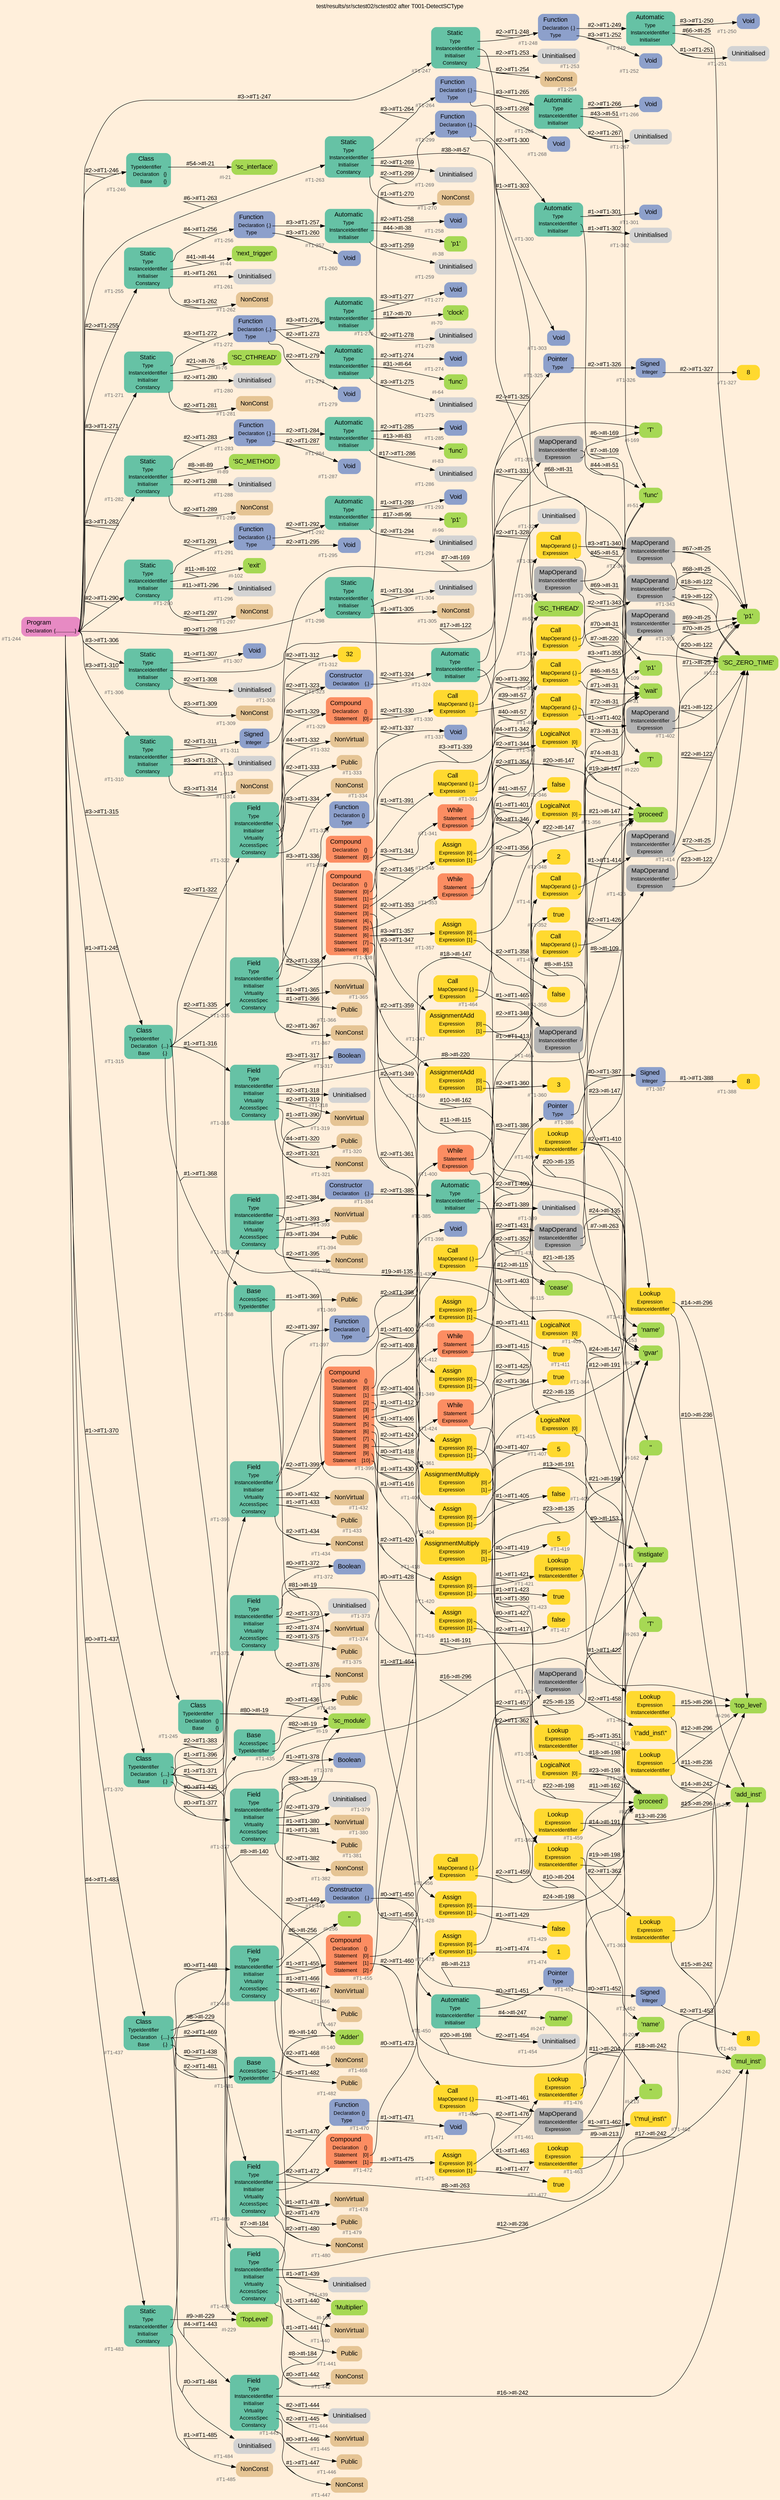 digraph "test/results/sr/sctest02/sctest02 after T001-DetectSCType" {
label = "test/results/sr/sctest02/sctest02 after T001-DetectSCType"
labelloc = t
graph [
    rankdir = "LR"
    ranksep = 0.3
    bgcolor = antiquewhite1
    color = black
    fontcolor = black
    fontname = "Arial"
];
node [
    fontname = "Arial"
];
edge [
    fontname = "Arial"
];

// -------------------- node figure --------------------
// -------- block #T1-244 ----------
"#T1-244" [
    fillcolor = "/set28/4"
    xlabel = "#T1-244"
    fontsize = "12"
    fontcolor = grey40
    shape = "plaintext"
    label = <<TABLE BORDER="0" CELLBORDER="0" CELLSPACING="0">
     <TR><TD><FONT COLOR="black" POINT-SIZE="15">Program</FONT></TD></TR>
     <TR><TD><FONT COLOR="black" POINT-SIZE="12">Declaration</FONT></TD><TD PORT="port0"><FONT COLOR="black" POINT-SIZE="12">{...............}</FONT></TD></TR>
    </TABLE>>
    style = "rounded,filled"
];

// -------- block #T1-245 ----------
"#T1-245" [
    fillcolor = "/set28/1"
    xlabel = "#T1-245"
    fontsize = "12"
    fontcolor = grey40
    shape = "plaintext"
    label = <<TABLE BORDER="0" CELLBORDER="0" CELLSPACING="0">
     <TR><TD><FONT COLOR="black" POINT-SIZE="15">Class</FONT></TD></TR>
     <TR><TD><FONT COLOR="black" POINT-SIZE="12">TypeIdentifier</FONT></TD><TD PORT="port0"></TD></TR>
     <TR><TD><FONT COLOR="black" POINT-SIZE="12">Declaration</FONT></TD><TD PORT="port1"><FONT COLOR="black" POINT-SIZE="12">{}</FONT></TD></TR>
     <TR><TD><FONT COLOR="black" POINT-SIZE="12">Base</FONT></TD><TD PORT="port2"><FONT COLOR="black" POINT-SIZE="12">{}</FONT></TD></TR>
    </TABLE>>
    style = "rounded,filled"
];

// -------- block #I-19 ----------
"#I-19" [
    fillcolor = "/set28/5"
    xlabel = "#I-19"
    fontsize = "12"
    fontcolor = grey40
    shape = "plaintext"
    label = <<TABLE BORDER="0" CELLBORDER="0" CELLSPACING="0">
     <TR><TD><FONT COLOR="black" POINT-SIZE="15">'sc_module'</FONT></TD></TR>
    </TABLE>>
    style = "rounded,filled"
];

// -------- block #T1-246 ----------
"#T1-246" [
    fillcolor = "/set28/1"
    xlabel = "#T1-246"
    fontsize = "12"
    fontcolor = grey40
    shape = "plaintext"
    label = <<TABLE BORDER="0" CELLBORDER="0" CELLSPACING="0">
     <TR><TD><FONT COLOR="black" POINT-SIZE="15">Class</FONT></TD></TR>
     <TR><TD><FONT COLOR="black" POINT-SIZE="12">TypeIdentifier</FONT></TD><TD PORT="port0"></TD></TR>
     <TR><TD><FONT COLOR="black" POINT-SIZE="12">Declaration</FONT></TD><TD PORT="port1"><FONT COLOR="black" POINT-SIZE="12">{}</FONT></TD></TR>
     <TR><TD><FONT COLOR="black" POINT-SIZE="12">Base</FONT></TD><TD PORT="port2"><FONT COLOR="black" POINT-SIZE="12">{}</FONT></TD></TR>
    </TABLE>>
    style = "rounded,filled"
];

// -------- block #I-21 ----------
"#I-21" [
    fillcolor = "/set28/5"
    xlabel = "#I-21"
    fontsize = "12"
    fontcolor = grey40
    shape = "plaintext"
    label = <<TABLE BORDER="0" CELLBORDER="0" CELLSPACING="0">
     <TR><TD><FONT COLOR="black" POINT-SIZE="15">'sc_interface'</FONT></TD></TR>
    </TABLE>>
    style = "rounded,filled"
];

// -------- block #T1-247 ----------
"#T1-247" [
    fillcolor = "/set28/1"
    xlabel = "#T1-247"
    fontsize = "12"
    fontcolor = grey40
    shape = "plaintext"
    label = <<TABLE BORDER="0" CELLBORDER="0" CELLSPACING="0">
     <TR><TD><FONT COLOR="black" POINT-SIZE="15">Static</FONT></TD></TR>
     <TR><TD><FONT COLOR="black" POINT-SIZE="12">Type</FONT></TD><TD PORT="port0"></TD></TR>
     <TR><TD><FONT COLOR="black" POINT-SIZE="12">InstanceIdentifier</FONT></TD><TD PORT="port1"></TD></TR>
     <TR><TD><FONT COLOR="black" POINT-SIZE="12">Initialiser</FONT></TD><TD PORT="port2"></TD></TR>
     <TR><TD><FONT COLOR="black" POINT-SIZE="12">Constancy</FONT></TD><TD PORT="port3"></TD></TR>
    </TABLE>>
    style = "rounded,filled"
];

// -------- block #T1-248 ----------
"#T1-248" [
    fillcolor = "/set28/3"
    xlabel = "#T1-248"
    fontsize = "12"
    fontcolor = grey40
    shape = "plaintext"
    label = <<TABLE BORDER="0" CELLBORDER="0" CELLSPACING="0">
     <TR><TD><FONT COLOR="black" POINT-SIZE="15">Function</FONT></TD></TR>
     <TR><TD><FONT COLOR="black" POINT-SIZE="12">Declaration</FONT></TD><TD PORT="port0"><FONT COLOR="black" POINT-SIZE="12">{.}</FONT></TD></TR>
     <TR><TD><FONT COLOR="black" POINT-SIZE="12">Type</FONT></TD><TD PORT="port1"></TD></TR>
    </TABLE>>
    style = "rounded,filled"
];

// -------- block #T1-249 ----------
"#T1-249" [
    fillcolor = "/set28/1"
    xlabel = "#T1-249"
    fontsize = "12"
    fontcolor = grey40
    shape = "plaintext"
    label = <<TABLE BORDER="0" CELLBORDER="0" CELLSPACING="0">
     <TR><TD><FONT COLOR="black" POINT-SIZE="15">Automatic</FONT></TD></TR>
     <TR><TD><FONT COLOR="black" POINT-SIZE="12">Type</FONT></TD><TD PORT="port0"></TD></TR>
     <TR><TD><FONT COLOR="black" POINT-SIZE="12">InstanceIdentifier</FONT></TD><TD PORT="port1"></TD></TR>
     <TR><TD><FONT COLOR="black" POINT-SIZE="12">Initialiser</FONT></TD><TD PORT="port2"></TD></TR>
    </TABLE>>
    style = "rounded,filled"
];

// -------- block #T1-250 ----------
"#T1-250" [
    fillcolor = "/set28/3"
    xlabel = "#T1-250"
    fontsize = "12"
    fontcolor = grey40
    shape = "plaintext"
    label = <<TABLE BORDER="0" CELLBORDER="0" CELLSPACING="0">
     <TR><TD><FONT COLOR="black" POINT-SIZE="15">Void</FONT></TD></TR>
    </TABLE>>
    style = "rounded,filled"
];

// -------- block #I-25 ----------
"#I-25" [
    fillcolor = "/set28/5"
    xlabel = "#I-25"
    fontsize = "12"
    fontcolor = grey40
    shape = "plaintext"
    label = <<TABLE BORDER="0" CELLBORDER="0" CELLSPACING="0">
     <TR><TD><FONT COLOR="black" POINT-SIZE="15">'p1'</FONT></TD></TR>
    </TABLE>>
    style = "rounded,filled"
];

// -------- block #T1-251 ----------
"#T1-251" [
    xlabel = "#T1-251"
    fontsize = "12"
    fontcolor = grey40
    shape = "plaintext"
    label = <<TABLE BORDER="0" CELLBORDER="0" CELLSPACING="0">
     <TR><TD><FONT COLOR="black" POINT-SIZE="15">Uninitialised</FONT></TD></TR>
    </TABLE>>
    style = "rounded,filled"
];

// -------- block #T1-252 ----------
"#T1-252" [
    fillcolor = "/set28/3"
    xlabel = "#T1-252"
    fontsize = "12"
    fontcolor = grey40
    shape = "plaintext"
    label = <<TABLE BORDER="0" CELLBORDER="0" CELLSPACING="0">
     <TR><TD><FONT COLOR="black" POINT-SIZE="15">Void</FONT></TD></TR>
    </TABLE>>
    style = "rounded,filled"
];

// -------- block #I-31 ----------
"#I-31" [
    fillcolor = "/set28/5"
    xlabel = "#I-31"
    fontsize = "12"
    fontcolor = grey40
    shape = "plaintext"
    label = <<TABLE BORDER="0" CELLBORDER="0" CELLSPACING="0">
     <TR><TD><FONT COLOR="black" POINT-SIZE="15">'wait'</FONT></TD></TR>
    </TABLE>>
    style = "rounded,filled"
];

// -------- block #T1-253 ----------
"#T1-253" [
    xlabel = "#T1-253"
    fontsize = "12"
    fontcolor = grey40
    shape = "plaintext"
    label = <<TABLE BORDER="0" CELLBORDER="0" CELLSPACING="0">
     <TR><TD><FONT COLOR="black" POINT-SIZE="15">Uninitialised</FONT></TD></TR>
    </TABLE>>
    style = "rounded,filled"
];

// -------- block #T1-254 ----------
"#T1-254" [
    fillcolor = "/set28/7"
    xlabel = "#T1-254"
    fontsize = "12"
    fontcolor = grey40
    shape = "plaintext"
    label = <<TABLE BORDER="0" CELLBORDER="0" CELLSPACING="0">
     <TR><TD><FONT COLOR="black" POINT-SIZE="15">NonConst</FONT></TD></TR>
    </TABLE>>
    style = "rounded,filled"
];

// -------- block #T1-255 ----------
"#T1-255" [
    fillcolor = "/set28/1"
    xlabel = "#T1-255"
    fontsize = "12"
    fontcolor = grey40
    shape = "plaintext"
    label = <<TABLE BORDER="0" CELLBORDER="0" CELLSPACING="0">
     <TR><TD><FONT COLOR="black" POINT-SIZE="15">Static</FONT></TD></TR>
     <TR><TD><FONT COLOR="black" POINT-SIZE="12">Type</FONT></TD><TD PORT="port0"></TD></TR>
     <TR><TD><FONT COLOR="black" POINT-SIZE="12">InstanceIdentifier</FONT></TD><TD PORT="port1"></TD></TR>
     <TR><TD><FONT COLOR="black" POINT-SIZE="12">Initialiser</FONT></TD><TD PORT="port2"></TD></TR>
     <TR><TD><FONT COLOR="black" POINT-SIZE="12">Constancy</FONT></TD><TD PORT="port3"></TD></TR>
    </TABLE>>
    style = "rounded,filled"
];

// -------- block #T1-256 ----------
"#T1-256" [
    fillcolor = "/set28/3"
    xlabel = "#T1-256"
    fontsize = "12"
    fontcolor = grey40
    shape = "plaintext"
    label = <<TABLE BORDER="0" CELLBORDER="0" CELLSPACING="0">
     <TR><TD><FONT COLOR="black" POINT-SIZE="15">Function</FONT></TD></TR>
     <TR><TD><FONT COLOR="black" POINT-SIZE="12">Declaration</FONT></TD><TD PORT="port0"><FONT COLOR="black" POINT-SIZE="12">{.}</FONT></TD></TR>
     <TR><TD><FONT COLOR="black" POINT-SIZE="12">Type</FONT></TD><TD PORT="port1"></TD></TR>
    </TABLE>>
    style = "rounded,filled"
];

// -------- block #T1-257 ----------
"#T1-257" [
    fillcolor = "/set28/1"
    xlabel = "#T1-257"
    fontsize = "12"
    fontcolor = grey40
    shape = "plaintext"
    label = <<TABLE BORDER="0" CELLBORDER="0" CELLSPACING="0">
     <TR><TD><FONT COLOR="black" POINT-SIZE="15">Automatic</FONT></TD></TR>
     <TR><TD><FONT COLOR="black" POINT-SIZE="12">Type</FONT></TD><TD PORT="port0"></TD></TR>
     <TR><TD><FONT COLOR="black" POINT-SIZE="12">InstanceIdentifier</FONT></TD><TD PORT="port1"></TD></TR>
     <TR><TD><FONT COLOR="black" POINT-SIZE="12">Initialiser</FONT></TD><TD PORT="port2"></TD></TR>
    </TABLE>>
    style = "rounded,filled"
];

// -------- block #T1-258 ----------
"#T1-258" [
    fillcolor = "/set28/3"
    xlabel = "#T1-258"
    fontsize = "12"
    fontcolor = grey40
    shape = "plaintext"
    label = <<TABLE BORDER="0" CELLBORDER="0" CELLSPACING="0">
     <TR><TD><FONT COLOR="black" POINT-SIZE="15">Void</FONT></TD></TR>
    </TABLE>>
    style = "rounded,filled"
];

// -------- block #I-38 ----------
"#I-38" [
    fillcolor = "/set28/5"
    xlabel = "#I-38"
    fontsize = "12"
    fontcolor = grey40
    shape = "plaintext"
    label = <<TABLE BORDER="0" CELLBORDER="0" CELLSPACING="0">
     <TR><TD><FONT COLOR="black" POINT-SIZE="15">'p1'</FONT></TD></TR>
    </TABLE>>
    style = "rounded,filled"
];

// -------- block #T1-259 ----------
"#T1-259" [
    xlabel = "#T1-259"
    fontsize = "12"
    fontcolor = grey40
    shape = "plaintext"
    label = <<TABLE BORDER="0" CELLBORDER="0" CELLSPACING="0">
     <TR><TD><FONT COLOR="black" POINT-SIZE="15">Uninitialised</FONT></TD></TR>
    </TABLE>>
    style = "rounded,filled"
];

// -------- block #T1-260 ----------
"#T1-260" [
    fillcolor = "/set28/3"
    xlabel = "#T1-260"
    fontsize = "12"
    fontcolor = grey40
    shape = "plaintext"
    label = <<TABLE BORDER="0" CELLBORDER="0" CELLSPACING="0">
     <TR><TD><FONT COLOR="black" POINT-SIZE="15">Void</FONT></TD></TR>
    </TABLE>>
    style = "rounded,filled"
];

// -------- block #I-44 ----------
"#I-44" [
    fillcolor = "/set28/5"
    xlabel = "#I-44"
    fontsize = "12"
    fontcolor = grey40
    shape = "plaintext"
    label = <<TABLE BORDER="0" CELLBORDER="0" CELLSPACING="0">
     <TR><TD><FONT COLOR="black" POINT-SIZE="15">'next_trigger'</FONT></TD></TR>
    </TABLE>>
    style = "rounded,filled"
];

// -------- block #T1-261 ----------
"#T1-261" [
    xlabel = "#T1-261"
    fontsize = "12"
    fontcolor = grey40
    shape = "plaintext"
    label = <<TABLE BORDER="0" CELLBORDER="0" CELLSPACING="0">
     <TR><TD><FONT COLOR="black" POINT-SIZE="15">Uninitialised</FONT></TD></TR>
    </TABLE>>
    style = "rounded,filled"
];

// -------- block #T1-262 ----------
"#T1-262" [
    fillcolor = "/set28/7"
    xlabel = "#T1-262"
    fontsize = "12"
    fontcolor = grey40
    shape = "plaintext"
    label = <<TABLE BORDER="0" CELLBORDER="0" CELLSPACING="0">
     <TR><TD><FONT COLOR="black" POINT-SIZE="15">NonConst</FONT></TD></TR>
    </TABLE>>
    style = "rounded,filled"
];

// -------- block #T1-263 ----------
"#T1-263" [
    fillcolor = "/set28/1"
    xlabel = "#T1-263"
    fontsize = "12"
    fontcolor = grey40
    shape = "plaintext"
    label = <<TABLE BORDER="0" CELLBORDER="0" CELLSPACING="0">
     <TR><TD><FONT COLOR="black" POINT-SIZE="15">Static</FONT></TD></TR>
     <TR><TD><FONT COLOR="black" POINT-SIZE="12">Type</FONT></TD><TD PORT="port0"></TD></TR>
     <TR><TD><FONT COLOR="black" POINT-SIZE="12">InstanceIdentifier</FONT></TD><TD PORT="port1"></TD></TR>
     <TR><TD><FONT COLOR="black" POINT-SIZE="12">Initialiser</FONT></TD><TD PORT="port2"></TD></TR>
     <TR><TD><FONT COLOR="black" POINT-SIZE="12">Constancy</FONT></TD><TD PORT="port3"></TD></TR>
    </TABLE>>
    style = "rounded,filled"
];

// -------- block #T1-264 ----------
"#T1-264" [
    fillcolor = "/set28/3"
    xlabel = "#T1-264"
    fontsize = "12"
    fontcolor = grey40
    shape = "plaintext"
    label = <<TABLE BORDER="0" CELLBORDER="0" CELLSPACING="0">
     <TR><TD><FONT COLOR="black" POINT-SIZE="15">Function</FONT></TD></TR>
     <TR><TD><FONT COLOR="black" POINT-SIZE="12">Declaration</FONT></TD><TD PORT="port0"><FONT COLOR="black" POINT-SIZE="12">{.}</FONT></TD></TR>
     <TR><TD><FONT COLOR="black" POINT-SIZE="12">Type</FONT></TD><TD PORT="port1"></TD></TR>
    </TABLE>>
    style = "rounded,filled"
];

// -------- block #T1-265 ----------
"#T1-265" [
    fillcolor = "/set28/1"
    xlabel = "#T1-265"
    fontsize = "12"
    fontcolor = grey40
    shape = "plaintext"
    label = <<TABLE BORDER="0" CELLBORDER="0" CELLSPACING="0">
     <TR><TD><FONT COLOR="black" POINT-SIZE="15">Automatic</FONT></TD></TR>
     <TR><TD><FONT COLOR="black" POINT-SIZE="12">Type</FONT></TD><TD PORT="port0"></TD></TR>
     <TR><TD><FONT COLOR="black" POINT-SIZE="12">InstanceIdentifier</FONT></TD><TD PORT="port1"></TD></TR>
     <TR><TD><FONT COLOR="black" POINT-SIZE="12">Initialiser</FONT></TD><TD PORT="port2"></TD></TR>
    </TABLE>>
    style = "rounded,filled"
];

// -------- block #T1-266 ----------
"#T1-266" [
    fillcolor = "/set28/3"
    xlabel = "#T1-266"
    fontsize = "12"
    fontcolor = grey40
    shape = "plaintext"
    label = <<TABLE BORDER="0" CELLBORDER="0" CELLSPACING="0">
     <TR><TD><FONT COLOR="black" POINT-SIZE="15">Void</FONT></TD></TR>
    </TABLE>>
    style = "rounded,filled"
];

// -------- block #I-51 ----------
"#I-51" [
    fillcolor = "/set28/5"
    xlabel = "#I-51"
    fontsize = "12"
    fontcolor = grey40
    shape = "plaintext"
    label = <<TABLE BORDER="0" CELLBORDER="0" CELLSPACING="0">
     <TR><TD><FONT COLOR="black" POINT-SIZE="15">'func'</FONT></TD></TR>
    </TABLE>>
    style = "rounded,filled"
];

// -------- block #T1-267 ----------
"#T1-267" [
    xlabel = "#T1-267"
    fontsize = "12"
    fontcolor = grey40
    shape = "plaintext"
    label = <<TABLE BORDER="0" CELLBORDER="0" CELLSPACING="0">
     <TR><TD><FONT COLOR="black" POINT-SIZE="15">Uninitialised</FONT></TD></TR>
    </TABLE>>
    style = "rounded,filled"
];

// -------- block #T1-268 ----------
"#T1-268" [
    fillcolor = "/set28/3"
    xlabel = "#T1-268"
    fontsize = "12"
    fontcolor = grey40
    shape = "plaintext"
    label = <<TABLE BORDER="0" CELLBORDER="0" CELLSPACING="0">
     <TR><TD><FONT COLOR="black" POINT-SIZE="15">Void</FONT></TD></TR>
    </TABLE>>
    style = "rounded,filled"
];

// -------- block #I-57 ----------
"#I-57" [
    fillcolor = "/set28/5"
    xlabel = "#I-57"
    fontsize = "12"
    fontcolor = grey40
    shape = "plaintext"
    label = <<TABLE BORDER="0" CELLBORDER="0" CELLSPACING="0">
     <TR><TD><FONT COLOR="black" POINT-SIZE="15">'SC_THREAD'</FONT></TD></TR>
    </TABLE>>
    style = "rounded,filled"
];

// -------- block #T1-269 ----------
"#T1-269" [
    xlabel = "#T1-269"
    fontsize = "12"
    fontcolor = grey40
    shape = "plaintext"
    label = <<TABLE BORDER="0" CELLBORDER="0" CELLSPACING="0">
     <TR><TD><FONT COLOR="black" POINT-SIZE="15">Uninitialised</FONT></TD></TR>
    </TABLE>>
    style = "rounded,filled"
];

// -------- block #T1-270 ----------
"#T1-270" [
    fillcolor = "/set28/7"
    xlabel = "#T1-270"
    fontsize = "12"
    fontcolor = grey40
    shape = "plaintext"
    label = <<TABLE BORDER="0" CELLBORDER="0" CELLSPACING="0">
     <TR><TD><FONT COLOR="black" POINT-SIZE="15">NonConst</FONT></TD></TR>
    </TABLE>>
    style = "rounded,filled"
];

// -------- block #T1-271 ----------
"#T1-271" [
    fillcolor = "/set28/1"
    xlabel = "#T1-271"
    fontsize = "12"
    fontcolor = grey40
    shape = "plaintext"
    label = <<TABLE BORDER="0" CELLBORDER="0" CELLSPACING="0">
     <TR><TD><FONT COLOR="black" POINT-SIZE="15">Static</FONT></TD></TR>
     <TR><TD><FONT COLOR="black" POINT-SIZE="12">Type</FONT></TD><TD PORT="port0"></TD></TR>
     <TR><TD><FONT COLOR="black" POINT-SIZE="12">InstanceIdentifier</FONT></TD><TD PORT="port1"></TD></TR>
     <TR><TD><FONT COLOR="black" POINT-SIZE="12">Initialiser</FONT></TD><TD PORT="port2"></TD></TR>
     <TR><TD><FONT COLOR="black" POINT-SIZE="12">Constancy</FONT></TD><TD PORT="port3"></TD></TR>
    </TABLE>>
    style = "rounded,filled"
];

// -------- block #T1-272 ----------
"#T1-272" [
    fillcolor = "/set28/3"
    xlabel = "#T1-272"
    fontsize = "12"
    fontcolor = grey40
    shape = "plaintext"
    label = <<TABLE BORDER="0" CELLBORDER="0" CELLSPACING="0">
     <TR><TD><FONT COLOR="black" POINT-SIZE="15">Function</FONT></TD></TR>
     <TR><TD><FONT COLOR="black" POINT-SIZE="12">Declaration</FONT></TD><TD PORT="port0"><FONT COLOR="black" POINT-SIZE="12">{..}</FONT></TD></TR>
     <TR><TD><FONT COLOR="black" POINT-SIZE="12">Type</FONT></TD><TD PORT="port1"></TD></TR>
    </TABLE>>
    style = "rounded,filled"
];

// -------- block #T1-273 ----------
"#T1-273" [
    fillcolor = "/set28/1"
    xlabel = "#T1-273"
    fontsize = "12"
    fontcolor = grey40
    shape = "plaintext"
    label = <<TABLE BORDER="0" CELLBORDER="0" CELLSPACING="0">
     <TR><TD><FONT COLOR="black" POINT-SIZE="15">Automatic</FONT></TD></TR>
     <TR><TD><FONT COLOR="black" POINT-SIZE="12">Type</FONT></TD><TD PORT="port0"></TD></TR>
     <TR><TD><FONT COLOR="black" POINT-SIZE="12">InstanceIdentifier</FONT></TD><TD PORT="port1"></TD></TR>
     <TR><TD><FONT COLOR="black" POINT-SIZE="12">Initialiser</FONT></TD><TD PORT="port2"></TD></TR>
    </TABLE>>
    style = "rounded,filled"
];

// -------- block #T1-274 ----------
"#T1-274" [
    fillcolor = "/set28/3"
    xlabel = "#T1-274"
    fontsize = "12"
    fontcolor = grey40
    shape = "plaintext"
    label = <<TABLE BORDER="0" CELLBORDER="0" CELLSPACING="0">
     <TR><TD><FONT COLOR="black" POINT-SIZE="15">Void</FONT></TD></TR>
    </TABLE>>
    style = "rounded,filled"
];

// -------- block #I-64 ----------
"#I-64" [
    fillcolor = "/set28/5"
    xlabel = "#I-64"
    fontsize = "12"
    fontcolor = grey40
    shape = "plaintext"
    label = <<TABLE BORDER="0" CELLBORDER="0" CELLSPACING="0">
     <TR><TD><FONT COLOR="black" POINT-SIZE="15">'func'</FONT></TD></TR>
    </TABLE>>
    style = "rounded,filled"
];

// -------- block #T1-275 ----------
"#T1-275" [
    xlabel = "#T1-275"
    fontsize = "12"
    fontcolor = grey40
    shape = "plaintext"
    label = <<TABLE BORDER="0" CELLBORDER="0" CELLSPACING="0">
     <TR><TD><FONT COLOR="black" POINT-SIZE="15">Uninitialised</FONT></TD></TR>
    </TABLE>>
    style = "rounded,filled"
];

// -------- block #T1-276 ----------
"#T1-276" [
    fillcolor = "/set28/1"
    xlabel = "#T1-276"
    fontsize = "12"
    fontcolor = grey40
    shape = "plaintext"
    label = <<TABLE BORDER="0" CELLBORDER="0" CELLSPACING="0">
     <TR><TD><FONT COLOR="black" POINT-SIZE="15">Automatic</FONT></TD></TR>
     <TR><TD><FONT COLOR="black" POINT-SIZE="12">Type</FONT></TD><TD PORT="port0"></TD></TR>
     <TR><TD><FONT COLOR="black" POINT-SIZE="12">InstanceIdentifier</FONT></TD><TD PORT="port1"></TD></TR>
     <TR><TD><FONT COLOR="black" POINT-SIZE="12">Initialiser</FONT></TD><TD PORT="port2"></TD></TR>
    </TABLE>>
    style = "rounded,filled"
];

// -------- block #T1-277 ----------
"#T1-277" [
    fillcolor = "/set28/3"
    xlabel = "#T1-277"
    fontsize = "12"
    fontcolor = grey40
    shape = "plaintext"
    label = <<TABLE BORDER="0" CELLBORDER="0" CELLSPACING="0">
     <TR><TD><FONT COLOR="black" POINT-SIZE="15">Void</FONT></TD></TR>
    </TABLE>>
    style = "rounded,filled"
];

// -------- block #I-70 ----------
"#I-70" [
    fillcolor = "/set28/5"
    xlabel = "#I-70"
    fontsize = "12"
    fontcolor = grey40
    shape = "plaintext"
    label = <<TABLE BORDER="0" CELLBORDER="0" CELLSPACING="0">
     <TR><TD><FONT COLOR="black" POINT-SIZE="15">'clock'</FONT></TD></TR>
    </TABLE>>
    style = "rounded,filled"
];

// -------- block #T1-278 ----------
"#T1-278" [
    xlabel = "#T1-278"
    fontsize = "12"
    fontcolor = grey40
    shape = "plaintext"
    label = <<TABLE BORDER="0" CELLBORDER="0" CELLSPACING="0">
     <TR><TD><FONT COLOR="black" POINT-SIZE="15">Uninitialised</FONT></TD></TR>
    </TABLE>>
    style = "rounded,filled"
];

// -------- block #T1-279 ----------
"#T1-279" [
    fillcolor = "/set28/3"
    xlabel = "#T1-279"
    fontsize = "12"
    fontcolor = grey40
    shape = "plaintext"
    label = <<TABLE BORDER="0" CELLBORDER="0" CELLSPACING="0">
     <TR><TD><FONT COLOR="black" POINT-SIZE="15">Void</FONT></TD></TR>
    </TABLE>>
    style = "rounded,filled"
];

// -------- block #I-76 ----------
"#I-76" [
    fillcolor = "/set28/5"
    xlabel = "#I-76"
    fontsize = "12"
    fontcolor = grey40
    shape = "plaintext"
    label = <<TABLE BORDER="0" CELLBORDER="0" CELLSPACING="0">
     <TR><TD><FONT COLOR="black" POINT-SIZE="15">'SC_CTHREAD'</FONT></TD></TR>
    </TABLE>>
    style = "rounded,filled"
];

// -------- block #T1-280 ----------
"#T1-280" [
    xlabel = "#T1-280"
    fontsize = "12"
    fontcolor = grey40
    shape = "plaintext"
    label = <<TABLE BORDER="0" CELLBORDER="0" CELLSPACING="0">
     <TR><TD><FONT COLOR="black" POINT-SIZE="15">Uninitialised</FONT></TD></TR>
    </TABLE>>
    style = "rounded,filled"
];

// -------- block #T1-281 ----------
"#T1-281" [
    fillcolor = "/set28/7"
    xlabel = "#T1-281"
    fontsize = "12"
    fontcolor = grey40
    shape = "plaintext"
    label = <<TABLE BORDER="0" CELLBORDER="0" CELLSPACING="0">
     <TR><TD><FONT COLOR="black" POINT-SIZE="15">NonConst</FONT></TD></TR>
    </TABLE>>
    style = "rounded,filled"
];

// -------- block #T1-282 ----------
"#T1-282" [
    fillcolor = "/set28/1"
    xlabel = "#T1-282"
    fontsize = "12"
    fontcolor = grey40
    shape = "plaintext"
    label = <<TABLE BORDER="0" CELLBORDER="0" CELLSPACING="0">
     <TR><TD><FONT COLOR="black" POINT-SIZE="15">Static</FONT></TD></TR>
     <TR><TD><FONT COLOR="black" POINT-SIZE="12">Type</FONT></TD><TD PORT="port0"></TD></TR>
     <TR><TD><FONT COLOR="black" POINT-SIZE="12">InstanceIdentifier</FONT></TD><TD PORT="port1"></TD></TR>
     <TR><TD><FONT COLOR="black" POINT-SIZE="12">Initialiser</FONT></TD><TD PORT="port2"></TD></TR>
     <TR><TD><FONT COLOR="black" POINT-SIZE="12">Constancy</FONT></TD><TD PORT="port3"></TD></TR>
    </TABLE>>
    style = "rounded,filled"
];

// -------- block #T1-283 ----------
"#T1-283" [
    fillcolor = "/set28/3"
    xlabel = "#T1-283"
    fontsize = "12"
    fontcolor = grey40
    shape = "plaintext"
    label = <<TABLE BORDER="0" CELLBORDER="0" CELLSPACING="0">
     <TR><TD><FONT COLOR="black" POINT-SIZE="15">Function</FONT></TD></TR>
     <TR><TD><FONT COLOR="black" POINT-SIZE="12">Declaration</FONT></TD><TD PORT="port0"><FONT COLOR="black" POINT-SIZE="12">{.}</FONT></TD></TR>
     <TR><TD><FONT COLOR="black" POINT-SIZE="12">Type</FONT></TD><TD PORT="port1"></TD></TR>
    </TABLE>>
    style = "rounded,filled"
];

// -------- block #T1-284 ----------
"#T1-284" [
    fillcolor = "/set28/1"
    xlabel = "#T1-284"
    fontsize = "12"
    fontcolor = grey40
    shape = "plaintext"
    label = <<TABLE BORDER="0" CELLBORDER="0" CELLSPACING="0">
     <TR><TD><FONT COLOR="black" POINT-SIZE="15">Automatic</FONT></TD></TR>
     <TR><TD><FONT COLOR="black" POINT-SIZE="12">Type</FONT></TD><TD PORT="port0"></TD></TR>
     <TR><TD><FONT COLOR="black" POINT-SIZE="12">InstanceIdentifier</FONT></TD><TD PORT="port1"></TD></TR>
     <TR><TD><FONT COLOR="black" POINT-SIZE="12">Initialiser</FONT></TD><TD PORT="port2"></TD></TR>
    </TABLE>>
    style = "rounded,filled"
];

// -------- block #T1-285 ----------
"#T1-285" [
    fillcolor = "/set28/3"
    xlabel = "#T1-285"
    fontsize = "12"
    fontcolor = grey40
    shape = "plaintext"
    label = <<TABLE BORDER="0" CELLBORDER="0" CELLSPACING="0">
     <TR><TD><FONT COLOR="black" POINT-SIZE="15">Void</FONT></TD></TR>
    </TABLE>>
    style = "rounded,filled"
];

// -------- block #I-83 ----------
"#I-83" [
    fillcolor = "/set28/5"
    xlabel = "#I-83"
    fontsize = "12"
    fontcolor = grey40
    shape = "plaintext"
    label = <<TABLE BORDER="0" CELLBORDER="0" CELLSPACING="0">
     <TR><TD><FONT COLOR="black" POINT-SIZE="15">'func'</FONT></TD></TR>
    </TABLE>>
    style = "rounded,filled"
];

// -------- block #T1-286 ----------
"#T1-286" [
    xlabel = "#T1-286"
    fontsize = "12"
    fontcolor = grey40
    shape = "plaintext"
    label = <<TABLE BORDER="0" CELLBORDER="0" CELLSPACING="0">
     <TR><TD><FONT COLOR="black" POINT-SIZE="15">Uninitialised</FONT></TD></TR>
    </TABLE>>
    style = "rounded,filled"
];

// -------- block #T1-287 ----------
"#T1-287" [
    fillcolor = "/set28/3"
    xlabel = "#T1-287"
    fontsize = "12"
    fontcolor = grey40
    shape = "plaintext"
    label = <<TABLE BORDER="0" CELLBORDER="0" CELLSPACING="0">
     <TR><TD><FONT COLOR="black" POINT-SIZE="15">Void</FONT></TD></TR>
    </TABLE>>
    style = "rounded,filled"
];

// -------- block #I-89 ----------
"#I-89" [
    fillcolor = "/set28/5"
    xlabel = "#I-89"
    fontsize = "12"
    fontcolor = grey40
    shape = "plaintext"
    label = <<TABLE BORDER="0" CELLBORDER="0" CELLSPACING="0">
     <TR><TD><FONT COLOR="black" POINT-SIZE="15">'SC_METHOD'</FONT></TD></TR>
    </TABLE>>
    style = "rounded,filled"
];

// -------- block #T1-288 ----------
"#T1-288" [
    xlabel = "#T1-288"
    fontsize = "12"
    fontcolor = grey40
    shape = "plaintext"
    label = <<TABLE BORDER="0" CELLBORDER="0" CELLSPACING="0">
     <TR><TD><FONT COLOR="black" POINT-SIZE="15">Uninitialised</FONT></TD></TR>
    </TABLE>>
    style = "rounded,filled"
];

// -------- block #T1-289 ----------
"#T1-289" [
    fillcolor = "/set28/7"
    xlabel = "#T1-289"
    fontsize = "12"
    fontcolor = grey40
    shape = "plaintext"
    label = <<TABLE BORDER="0" CELLBORDER="0" CELLSPACING="0">
     <TR><TD><FONT COLOR="black" POINT-SIZE="15">NonConst</FONT></TD></TR>
    </TABLE>>
    style = "rounded,filled"
];

// -------- block #T1-290 ----------
"#T1-290" [
    fillcolor = "/set28/1"
    xlabel = "#T1-290"
    fontsize = "12"
    fontcolor = grey40
    shape = "plaintext"
    label = <<TABLE BORDER="0" CELLBORDER="0" CELLSPACING="0">
     <TR><TD><FONT COLOR="black" POINT-SIZE="15">Static</FONT></TD></TR>
     <TR><TD><FONT COLOR="black" POINT-SIZE="12">Type</FONT></TD><TD PORT="port0"></TD></TR>
     <TR><TD><FONT COLOR="black" POINT-SIZE="12">InstanceIdentifier</FONT></TD><TD PORT="port1"></TD></TR>
     <TR><TD><FONT COLOR="black" POINT-SIZE="12">Initialiser</FONT></TD><TD PORT="port2"></TD></TR>
     <TR><TD><FONT COLOR="black" POINT-SIZE="12">Constancy</FONT></TD><TD PORT="port3"></TD></TR>
    </TABLE>>
    style = "rounded,filled"
];

// -------- block #T1-291 ----------
"#T1-291" [
    fillcolor = "/set28/3"
    xlabel = "#T1-291"
    fontsize = "12"
    fontcolor = grey40
    shape = "plaintext"
    label = <<TABLE BORDER="0" CELLBORDER="0" CELLSPACING="0">
     <TR><TD><FONT COLOR="black" POINT-SIZE="15">Function</FONT></TD></TR>
     <TR><TD><FONT COLOR="black" POINT-SIZE="12">Declaration</FONT></TD><TD PORT="port0"><FONT COLOR="black" POINT-SIZE="12">{.}</FONT></TD></TR>
     <TR><TD><FONT COLOR="black" POINT-SIZE="12">Type</FONT></TD><TD PORT="port1"></TD></TR>
    </TABLE>>
    style = "rounded,filled"
];

// -------- block #T1-292 ----------
"#T1-292" [
    fillcolor = "/set28/1"
    xlabel = "#T1-292"
    fontsize = "12"
    fontcolor = grey40
    shape = "plaintext"
    label = <<TABLE BORDER="0" CELLBORDER="0" CELLSPACING="0">
     <TR><TD><FONT COLOR="black" POINT-SIZE="15">Automatic</FONT></TD></TR>
     <TR><TD><FONT COLOR="black" POINT-SIZE="12">Type</FONT></TD><TD PORT="port0"></TD></TR>
     <TR><TD><FONT COLOR="black" POINT-SIZE="12">InstanceIdentifier</FONT></TD><TD PORT="port1"></TD></TR>
     <TR><TD><FONT COLOR="black" POINT-SIZE="12">Initialiser</FONT></TD><TD PORT="port2"></TD></TR>
    </TABLE>>
    style = "rounded,filled"
];

// -------- block #T1-293 ----------
"#T1-293" [
    fillcolor = "/set28/3"
    xlabel = "#T1-293"
    fontsize = "12"
    fontcolor = grey40
    shape = "plaintext"
    label = <<TABLE BORDER="0" CELLBORDER="0" CELLSPACING="0">
     <TR><TD><FONT COLOR="black" POINT-SIZE="15">Void</FONT></TD></TR>
    </TABLE>>
    style = "rounded,filled"
];

// -------- block #I-96 ----------
"#I-96" [
    fillcolor = "/set28/5"
    xlabel = "#I-96"
    fontsize = "12"
    fontcolor = grey40
    shape = "plaintext"
    label = <<TABLE BORDER="0" CELLBORDER="0" CELLSPACING="0">
     <TR><TD><FONT COLOR="black" POINT-SIZE="15">'p1'</FONT></TD></TR>
    </TABLE>>
    style = "rounded,filled"
];

// -------- block #T1-294 ----------
"#T1-294" [
    xlabel = "#T1-294"
    fontsize = "12"
    fontcolor = grey40
    shape = "plaintext"
    label = <<TABLE BORDER="0" CELLBORDER="0" CELLSPACING="0">
     <TR><TD><FONT COLOR="black" POINT-SIZE="15">Uninitialised</FONT></TD></TR>
    </TABLE>>
    style = "rounded,filled"
];

// -------- block #T1-295 ----------
"#T1-295" [
    fillcolor = "/set28/3"
    xlabel = "#T1-295"
    fontsize = "12"
    fontcolor = grey40
    shape = "plaintext"
    label = <<TABLE BORDER="0" CELLBORDER="0" CELLSPACING="0">
     <TR><TD><FONT COLOR="black" POINT-SIZE="15">Void</FONT></TD></TR>
    </TABLE>>
    style = "rounded,filled"
];

// -------- block #I-102 ----------
"#I-102" [
    fillcolor = "/set28/5"
    xlabel = "#I-102"
    fontsize = "12"
    fontcolor = grey40
    shape = "plaintext"
    label = <<TABLE BORDER="0" CELLBORDER="0" CELLSPACING="0">
     <TR><TD><FONT COLOR="black" POINT-SIZE="15">'exit'</FONT></TD></TR>
    </TABLE>>
    style = "rounded,filled"
];

// -------- block #T1-296 ----------
"#T1-296" [
    xlabel = "#T1-296"
    fontsize = "12"
    fontcolor = grey40
    shape = "plaintext"
    label = <<TABLE BORDER="0" CELLBORDER="0" CELLSPACING="0">
     <TR><TD><FONT COLOR="black" POINT-SIZE="15">Uninitialised</FONT></TD></TR>
    </TABLE>>
    style = "rounded,filled"
];

// -------- block #T1-297 ----------
"#T1-297" [
    fillcolor = "/set28/7"
    xlabel = "#T1-297"
    fontsize = "12"
    fontcolor = grey40
    shape = "plaintext"
    label = <<TABLE BORDER="0" CELLBORDER="0" CELLSPACING="0">
     <TR><TD><FONT COLOR="black" POINT-SIZE="15">NonConst</FONT></TD></TR>
    </TABLE>>
    style = "rounded,filled"
];

// -------- block #T1-298 ----------
"#T1-298" [
    fillcolor = "/set28/1"
    xlabel = "#T1-298"
    fontsize = "12"
    fontcolor = grey40
    shape = "plaintext"
    label = <<TABLE BORDER="0" CELLBORDER="0" CELLSPACING="0">
     <TR><TD><FONT COLOR="black" POINT-SIZE="15">Static</FONT></TD></TR>
     <TR><TD><FONT COLOR="black" POINT-SIZE="12">Type</FONT></TD><TD PORT="port0"></TD></TR>
     <TR><TD><FONT COLOR="black" POINT-SIZE="12">InstanceIdentifier</FONT></TD><TD PORT="port1"></TD></TR>
     <TR><TD><FONT COLOR="black" POINT-SIZE="12">Initialiser</FONT></TD><TD PORT="port2"></TD></TR>
     <TR><TD><FONT COLOR="black" POINT-SIZE="12">Constancy</FONT></TD><TD PORT="port3"></TD></TR>
    </TABLE>>
    style = "rounded,filled"
];

// -------- block #T1-299 ----------
"#T1-299" [
    fillcolor = "/set28/3"
    xlabel = "#T1-299"
    fontsize = "12"
    fontcolor = grey40
    shape = "plaintext"
    label = <<TABLE BORDER="0" CELLBORDER="0" CELLSPACING="0">
     <TR><TD><FONT COLOR="black" POINT-SIZE="15">Function</FONT></TD></TR>
     <TR><TD><FONT COLOR="black" POINT-SIZE="12">Declaration</FONT></TD><TD PORT="port0"><FONT COLOR="black" POINT-SIZE="12">{.}</FONT></TD></TR>
     <TR><TD><FONT COLOR="black" POINT-SIZE="12">Type</FONT></TD><TD PORT="port1"></TD></TR>
    </TABLE>>
    style = "rounded,filled"
];

// -------- block #T1-300 ----------
"#T1-300" [
    fillcolor = "/set28/1"
    xlabel = "#T1-300"
    fontsize = "12"
    fontcolor = grey40
    shape = "plaintext"
    label = <<TABLE BORDER="0" CELLBORDER="0" CELLSPACING="0">
     <TR><TD><FONT COLOR="black" POINT-SIZE="15">Automatic</FONT></TD></TR>
     <TR><TD><FONT COLOR="black" POINT-SIZE="12">Type</FONT></TD><TD PORT="port0"></TD></TR>
     <TR><TD><FONT COLOR="black" POINT-SIZE="12">InstanceIdentifier</FONT></TD><TD PORT="port1"></TD></TR>
     <TR><TD><FONT COLOR="black" POINT-SIZE="12">Initialiser</FONT></TD><TD PORT="port2"></TD></TR>
    </TABLE>>
    style = "rounded,filled"
];

// -------- block #T1-301 ----------
"#T1-301" [
    fillcolor = "/set28/3"
    xlabel = "#T1-301"
    fontsize = "12"
    fontcolor = grey40
    shape = "plaintext"
    label = <<TABLE BORDER="0" CELLBORDER="0" CELLSPACING="0">
     <TR><TD><FONT COLOR="black" POINT-SIZE="15">Void</FONT></TD></TR>
    </TABLE>>
    style = "rounded,filled"
];

// -------- block #I-109 ----------
"#I-109" [
    fillcolor = "/set28/5"
    xlabel = "#I-109"
    fontsize = "12"
    fontcolor = grey40
    shape = "plaintext"
    label = <<TABLE BORDER="0" CELLBORDER="0" CELLSPACING="0">
     <TR><TD><FONT COLOR="black" POINT-SIZE="15">'p1'</FONT></TD></TR>
    </TABLE>>
    style = "rounded,filled"
];

// -------- block #T1-302 ----------
"#T1-302" [
    xlabel = "#T1-302"
    fontsize = "12"
    fontcolor = grey40
    shape = "plaintext"
    label = <<TABLE BORDER="0" CELLBORDER="0" CELLSPACING="0">
     <TR><TD><FONT COLOR="black" POINT-SIZE="15">Uninitialised</FONT></TD></TR>
    </TABLE>>
    style = "rounded,filled"
];

// -------- block #T1-303 ----------
"#T1-303" [
    fillcolor = "/set28/3"
    xlabel = "#T1-303"
    fontsize = "12"
    fontcolor = grey40
    shape = "plaintext"
    label = <<TABLE BORDER="0" CELLBORDER="0" CELLSPACING="0">
     <TR><TD><FONT COLOR="black" POINT-SIZE="15">Void</FONT></TD></TR>
    </TABLE>>
    style = "rounded,filled"
];

// -------- block #I-115 ----------
"#I-115" [
    fillcolor = "/set28/5"
    xlabel = "#I-115"
    fontsize = "12"
    fontcolor = grey40
    shape = "plaintext"
    label = <<TABLE BORDER="0" CELLBORDER="0" CELLSPACING="0">
     <TR><TD><FONT COLOR="black" POINT-SIZE="15">'cease'</FONT></TD></TR>
    </TABLE>>
    style = "rounded,filled"
];

// -------- block #T1-304 ----------
"#T1-304" [
    xlabel = "#T1-304"
    fontsize = "12"
    fontcolor = grey40
    shape = "plaintext"
    label = <<TABLE BORDER="0" CELLBORDER="0" CELLSPACING="0">
     <TR><TD><FONT COLOR="black" POINT-SIZE="15">Uninitialised</FONT></TD></TR>
    </TABLE>>
    style = "rounded,filled"
];

// -------- block #T1-305 ----------
"#T1-305" [
    fillcolor = "/set28/7"
    xlabel = "#T1-305"
    fontsize = "12"
    fontcolor = grey40
    shape = "plaintext"
    label = <<TABLE BORDER="0" CELLBORDER="0" CELLSPACING="0">
     <TR><TD><FONT COLOR="black" POINT-SIZE="15">NonConst</FONT></TD></TR>
    </TABLE>>
    style = "rounded,filled"
];

// -------- block #T1-306 ----------
"#T1-306" [
    fillcolor = "/set28/1"
    xlabel = "#T1-306"
    fontsize = "12"
    fontcolor = grey40
    shape = "plaintext"
    label = <<TABLE BORDER="0" CELLBORDER="0" CELLSPACING="0">
     <TR><TD><FONT COLOR="black" POINT-SIZE="15">Static</FONT></TD></TR>
     <TR><TD><FONT COLOR="black" POINT-SIZE="12">Type</FONT></TD><TD PORT="port0"></TD></TR>
     <TR><TD><FONT COLOR="black" POINT-SIZE="12">InstanceIdentifier</FONT></TD><TD PORT="port1"></TD></TR>
     <TR><TD><FONT COLOR="black" POINT-SIZE="12">Initialiser</FONT></TD><TD PORT="port2"></TD></TR>
     <TR><TD><FONT COLOR="black" POINT-SIZE="12">Constancy</FONT></TD><TD PORT="port3"></TD></TR>
    </TABLE>>
    style = "rounded,filled"
];

// -------- block #T1-307 ----------
"#T1-307" [
    fillcolor = "/set28/3"
    xlabel = "#T1-307"
    fontsize = "12"
    fontcolor = grey40
    shape = "plaintext"
    label = <<TABLE BORDER="0" CELLBORDER="0" CELLSPACING="0">
     <TR><TD><FONT COLOR="black" POINT-SIZE="15">Void</FONT></TD></TR>
    </TABLE>>
    style = "rounded,filled"
];

// -------- block #I-122 ----------
"#I-122" [
    fillcolor = "/set28/5"
    xlabel = "#I-122"
    fontsize = "12"
    fontcolor = grey40
    shape = "plaintext"
    label = <<TABLE BORDER="0" CELLBORDER="0" CELLSPACING="0">
     <TR><TD><FONT COLOR="black" POINT-SIZE="15">'SC_ZERO_TIME'</FONT></TD></TR>
    </TABLE>>
    style = "rounded,filled"
];

// -------- block #T1-308 ----------
"#T1-308" [
    xlabel = "#T1-308"
    fontsize = "12"
    fontcolor = grey40
    shape = "plaintext"
    label = <<TABLE BORDER="0" CELLBORDER="0" CELLSPACING="0">
     <TR><TD><FONT COLOR="black" POINT-SIZE="15">Uninitialised</FONT></TD></TR>
    </TABLE>>
    style = "rounded,filled"
];

// -------- block #T1-309 ----------
"#T1-309" [
    fillcolor = "/set28/7"
    xlabel = "#T1-309"
    fontsize = "12"
    fontcolor = grey40
    shape = "plaintext"
    label = <<TABLE BORDER="0" CELLBORDER="0" CELLSPACING="0">
     <TR><TD><FONT COLOR="black" POINT-SIZE="15">NonConst</FONT></TD></TR>
    </TABLE>>
    style = "rounded,filled"
];

// -------- block #T1-310 ----------
"#T1-310" [
    fillcolor = "/set28/1"
    xlabel = "#T1-310"
    fontsize = "12"
    fontcolor = grey40
    shape = "plaintext"
    label = <<TABLE BORDER="0" CELLBORDER="0" CELLSPACING="0">
     <TR><TD><FONT COLOR="black" POINT-SIZE="15">Static</FONT></TD></TR>
     <TR><TD><FONT COLOR="black" POINT-SIZE="12">Type</FONT></TD><TD PORT="port0"></TD></TR>
     <TR><TD><FONT COLOR="black" POINT-SIZE="12">InstanceIdentifier</FONT></TD><TD PORT="port1"></TD></TR>
     <TR><TD><FONT COLOR="black" POINT-SIZE="12">Initialiser</FONT></TD><TD PORT="port2"></TD></TR>
     <TR><TD><FONT COLOR="black" POINT-SIZE="12">Constancy</FONT></TD><TD PORT="port3"></TD></TR>
    </TABLE>>
    style = "rounded,filled"
];

// -------- block #T1-311 ----------
"#T1-311" [
    fillcolor = "/set28/3"
    xlabel = "#T1-311"
    fontsize = "12"
    fontcolor = grey40
    shape = "plaintext"
    label = <<TABLE BORDER="0" CELLBORDER="0" CELLSPACING="0">
     <TR><TD><FONT COLOR="black" POINT-SIZE="15">Signed</FONT></TD></TR>
     <TR><TD><FONT COLOR="black" POINT-SIZE="12">Integer</FONT></TD><TD PORT="port0"></TD></TR>
    </TABLE>>
    style = "rounded,filled"
];

// -------- block #T1-312 ----------
"#T1-312" [
    fillcolor = "/set28/6"
    xlabel = "#T1-312"
    fontsize = "12"
    fontcolor = grey40
    shape = "plaintext"
    label = <<TABLE BORDER="0" CELLBORDER="0" CELLSPACING="0">
     <TR><TD><FONT COLOR="black" POINT-SIZE="15">32</FONT></TD></TR>
    </TABLE>>
    style = "rounded,filled"
];

// -------- block #I-135 ----------
"#I-135" [
    fillcolor = "/set28/5"
    xlabel = "#I-135"
    fontsize = "12"
    fontcolor = grey40
    shape = "plaintext"
    label = <<TABLE BORDER="0" CELLBORDER="0" CELLSPACING="0">
     <TR><TD><FONT COLOR="black" POINT-SIZE="15">'gvar'</FONT></TD></TR>
    </TABLE>>
    style = "rounded,filled"
];

// -------- block #T1-313 ----------
"#T1-313" [
    xlabel = "#T1-313"
    fontsize = "12"
    fontcolor = grey40
    shape = "plaintext"
    label = <<TABLE BORDER="0" CELLBORDER="0" CELLSPACING="0">
     <TR><TD><FONT COLOR="black" POINT-SIZE="15">Uninitialised</FONT></TD></TR>
    </TABLE>>
    style = "rounded,filled"
];

// -------- block #T1-314 ----------
"#T1-314" [
    fillcolor = "/set28/7"
    xlabel = "#T1-314"
    fontsize = "12"
    fontcolor = grey40
    shape = "plaintext"
    label = <<TABLE BORDER="0" CELLBORDER="0" CELLSPACING="0">
     <TR><TD><FONT COLOR="black" POINT-SIZE="15">NonConst</FONT></TD></TR>
    </TABLE>>
    style = "rounded,filled"
];

// -------- block #T1-315 ----------
"#T1-315" [
    fillcolor = "/set28/1"
    xlabel = "#T1-315"
    fontsize = "12"
    fontcolor = grey40
    shape = "plaintext"
    label = <<TABLE BORDER="0" CELLBORDER="0" CELLSPACING="0">
     <TR><TD><FONT COLOR="black" POINT-SIZE="15">Class</FONT></TD></TR>
     <TR><TD><FONT COLOR="black" POINT-SIZE="12">TypeIdentifier</FONT></TD><TD PORT="port0"></TD></TR>
     <TR><TD><FONT COLOR="black" POINT-SIZE="12">Declaration</FONT></TD><TD PORT="port1"><FONT COLOR="black" POINT-SIZE="12">{...}</FONT></TD></TR>
     <TR><TD><FONT COLOR="black" POINT-SIZE="12">Base</FONT></TD><TD PORT="port2"><FONT COLOR="black" POINT-SIZE="12">{.}</FONT></TD></TR>
    </TABLE>>
    style = "rounded,filled"
];

// -------- block #I-140 ----------
"#I-140" [
    fillcolor = "/set28/5"
    xlabel = "#I-140"
    fontsize = "12"
    fontcolor = grey40
    shape = "plaintext"
    label = <<TABLE BORDER="0" CELLBORDER="0" CELLSPACING="0">
     <TR><TD><FONT COLOR="black" POINT-SIZE="15">'Adder'</FONT></TD></TR>
    </TABLE>>
    style = "rounded,filled"
];

// -------- block #T1-316 ----------
"#T1-316" [
    fillcolor = "/set28/1"
    xlabel = "#T1-316"
    fontsize = "12"
    fontcolor = grey40
    shape = "plaintext"
    label = <<TABLE BORDER="0" CELLBORDER="0" CELLSPACING="0">
     <TR><TD><FONT COLOR="black" POINT-SIZE="15">Field</FONT></TD></TR>
     <TR><TD><FONT COLOR="black" POINT-SIZE="12">Type</FONT></TD><TD PORT="port0"></TD></TR>
     <TR><TD><FONT COLOR="black" POINT-SIZE="12">InstanceIdentifier</FONT></TD><TD PORT="port1"></TD></TR>
     <TR><TD><FONT COLOR="black" POINT-SIZE="12">Initialiser</FONT></TD><TD PORT="port2"></TD></TR>
     <TR><TD><FONT COLOR="black" POINT-SIZE="12">Virtuality</FONT></TD><TD PORT="port3"></TD></TR>
     <TR><TD><FONT COLOR="black" POINT-SIZE="12">AccessSpec</FONT></TD><TD PORT="port4"></TD></TR>
     <TR><TD><FONT COLOR="black" POINT-SIZE="12">Constancy</FONT></TD><TD PORT="port5"></TD></TR>
    </TABLE>>
    style = "rounded,filled"
];

// -------- block #T1-317 ----------
"#T1-317" [
    fillcolor = "/set28/3"
    xlabel = "#T1-317"
    fontsize = "12"
    fontcolor = grey40
    shape = "plaintext"
    label = <<TABLE BORDER="0" CELLBORDER="0" CELLSPACING="0">
     <TR><TD><FONT COLOR="black" POINT-SIZE="15">Boolean</FONT></TD></TR>
    </TABLE>>
    style = "rounded,filled"
];

// -------- block #I-147 ----------
"#I-147" [
    fillcolor = "/set28/5"
    xlabel = "#I-147"
    fontsize = "12"
    fontcolor = grey40
    shape = "plaintext"
    label = <<TABLE BORDER="0" CELLBORDER="0" CELLSPACING="0">
     <TR><TD><FONT COLOR="black" POINT-SIZE="15">'proceed'</FONT></TD></TR>
    </TABLE>>
    style = "rounded,filled"
];

// -------- block #T1-318 ----------
"#T1-318" [
    xlabel = "#T1-318"
    fontsize = "12"
    fontcolor = grey40
    shape = "plaintext"
    label = <<TABLE BORDER="0" CELLBORDER="0" CELLSPACING="0">
     <TR><TD><FONT COLOR="black" POINT-SIZE="15">Uninitialised</FONT></TD></TR>
    </TABLE>>
    style = "rounded,filled"
];

// -------- block #T1-319 ----------
"#T1-319" [
    fillcolor = "/set28/7"
    xlabel = "#T1-319"
    fontsize = "12"
    fontcolor = grey40
    shape = "plaintext"
    label = <<TABLE BORDER="0" CELLBORDER="0" CELLSPACING="0">
     <TR><TD><FONT COLOR="black" POINT-SIZE="15">NonVirtual</FONT></TD></TR>
    </TABLE>>
    style = "rounded,filled"
];

// -------- block #T1-320 ----------
"#T1-320" [
    fillcolor = "/set28/7"
    xlabel = "#T1-320"
    fontsize = "12"
    fontcolor = grey40
    shape = "plaintext"
    label = <<TABLE BORDER="0" CELLBORDER="0" CELLSPACING="0">
     <TR><TD><FONT COLOR="black" POINT-SIZE="15">Public</FONT></TD></TR>
    </TABLE>>
    style = "rounded,filled"
];

// -------- block #T1-321 ----------
"#T1-321" [
    fillcolor = "/set28/7"
    xlabel = "#T1-321"
    fontsize = "12"
    fontcolor = grey40
    shape = "plaintext"
    label = <<TABLE BORDER="0" CELLBORDER="0" CELLSPACING="0">
     <TR><TD><FONT COLOR="black" POINT-SIZE="15">NonConst</FONT></TD></TR>
    </TABLE>>
    style = "rounded,filled"
];

// -------- block #T1-322 ----------
"#T1-322" [
    fillcolor = "/set28/1"
    xlabel = "#T1-322"
    fontsize = "12"
    fontcolor = grey40
    shape = "plaintext"
    label = <<TABLE BORDER="0" CELLBORDER="0" CELLSPACING="0">
     <TR><TD><FONT COLOR="black" POINT-SIZE="15">Field</FONT></TD></TR>
     <TR><TD><FONT COLOR="black" POINT-SIZE="12">Type</FONT></TD><TD PORT="port0"></TD></TR>
     <TR><TD><FONT COLOR="black" POINT-SIZE="12">InstanceIdentifier</FONT></TD><TD PORT="port1"></TD></TR>
     <TR><TD><FONT COLOR="black" POINT-SIZE="12">Initialiser</FONT></TD><TD PORT="port2"></TD></TR>
     <TR><TD><FONT COLOR="black" POINT-SIZE="12">Virtuality</FONT></TD><TD PORT="port3"></TD></TR>
     <TR><TD><FONT COLOR="black" POINT-SIZE="12">AccessSpec</FONT></TD><TD PORT="port4"></TD></TR>
     <TR><TD><FONT COLOR="black" POINT-SIZE="12">Constancy</FONT></TD><TD PORT="port5"></TD></TR>
    </TABLE>>
    style = "rounded,filled"
];

// -------- block #T1-323 ----------
"#T1-323" [
    fillcolor = "/set28/3"
    xlabel = "#T1-323"
    fontsize = "12"
    fontcolor = grey40
    shape = "plaintext"
    label = <<TABLE BORDER="0" CELLBORDER="0" CELLSPACING="0">
     <TR><TD><FONT COLOR="black" POINT-SIZE="15">Constructor</FONT></TD></TR>
     <TR><TD><FONT COLOR="black" POINT-SIZE="12">Declaration</FONT></TD><TD PORT="port0"><FONT COLOR="black" POINT-SIZE="12">{.}</FONT></TD></TR>
    </TABLE>>
    style = "rounded,filled"
];

// -------- block #T1-324 ----------
"#T1-324" [
    fillcolor = "/set28/1"
    xlabel = "#T1-324"
    fontsize = "12"
    fontcolor = grey40
    shape = "plaintext"
    label = <<TABLE BORDER="0" CELLBORDER="0" CELLSPACING="0">
     <TR><TD><FONT COLOR="black" POINT-SIZE="15">Automatic</FONT></TD></TR>
     <TR><TD><FONT COLOR="black" POINT-SIZE="12">Type</FONT></TD><TD PORT="port0"></TD></TR>
     <TR><TD><FONT COLOR="black" POINT-SIZE="12">InstanceIdentifier</FONT></TD><TD PORT="port1"></TD></TR>
     <TR><TD><FONT COLOR="black" POINT-SIZE="12">Initialiser</FONT></TD><TD PORT="port2"></TD></TR>
    </TABLE>>
    style = "rounded,filled"
];

// -------- block #T1-325 ----------
"#T1-325" [
    fillcolor = "/set28/3"
    xlabel = "#T1-325"
    fontsize = "12"
    fontcolor = grey40
    shape = "plaintext"
    label = <<TABLE BORDER="0" CELLBORDER="0" CELLSPACING="0">
     <TR><TD><FONT COLOR="black" POINT-SIZE="15">Pointer</FONT></TD></TR>
     <TR><TD><FONT COLOR="black" POINT-SIZE="12">Type</FONT></TD><TD PORT="port0"></TD></TR>
    </TABLE>>
    style = "rounded,filled"
];

// -------- block #T1-326 ----------
"#T1-326" [
    fillcolor = "/set28/3"
    xlabel = "#T1-326"
    fontsize = "12"
    fontcolor = grey40
    shape = "plaintext"
    label = <<TABLE BORDER="0" CELLBORDER="0" CELLSPACING="0">
     <TR><TD><FONT COLOR="black" POINT-SIZE="15">Signed</FONT></TD></TR>
     <TR><TD><FONT COLOR="black" POINT-SIZE="12">Integer</FONT></TD><TD PORT="port0"></TD></TR>
    </TABLE>>
    style = "rounded,filled"
];

// -------- block #T1-327 ----------
"#T1-327" [
    fillcolor = "/set28/6"
    xlabel = "#T1-327"
    fontsize = "12"
    fontcolor = grey40
    shape = "plaintext"
    label = <<TABLE BORDER="0" CELLBORDER="0" CELLSPACING="0">
     <TR><TD><FONT COLOR="black" POINT-SIZE="15">8</FONT></TD></TR>
    </TABLE>>
    style = "rounded,filled"
];

// -------- block #I-153 ----------
"#I-153" [
    fillcolor = "/set28/5"
    xlabel = "#I-153"
    fontsize = "12"
    fontcolor = grey40
    shape = "plaintext"
    label = <<TABLE BORDER="0" CELLBORDER="0" CELLSPACING="0">
     <TR><TD><FONT COLOR="black" POINT-SIZE="15">'name'</FONT></TD></TR>
    </TABLE>>
    style = "rounded,filled"
];

// -------- block #T1-328 ----------
"#T1-328" [
    xlabel = "#T1-328"
    fontsize = "12"
    fontcolor = grey40
    shape = "plaintext"
    label = <<TABLE BORDER="0" CELLBORDER="0" CELLSPACING="0">
     <TR><TD><FONT COLOR="black" POINT-SIZE="15">Uninitialised</FONT></TD></TR>
    </TABLE>>
    style = "rounded,filled"
];

// -------- block #I-162 ----------
"#I-162" [
    fillcolor = "/set28/5"
    xlabel = "#I-162"
    fontsize = "12"
    fontcolor = grey40
    shape = "plaintext"
    label = <<TABLE BORDER="0" CELLBORDER="0" CELLSPACING="0">
     <TR><TD><FONT COLOR="black" POINT-SIZE="15">''</FONT></TD></TR>
    </TABLE>>
    style = "rounded,filled"
];

// -------- block #T1-329 ----------
"#T1-329" [
    fillcolor = "/set28/2"
    xlabel = "#T1-329"
    fontsize = "12"
    fontcolor = grey40
    shape = "plaintext"
    label = <<TABLE BORDER="0" CELLBORDER="0" CELLSPACING="0">
     <TR><TD><FONT COLOR="black" POINT-SIZE="15">Compound</FONT></TD></TR>
     <TR><TD><FONT COLOR="black" POINT-SIZE="12">Declaration</FONT></TD><TD PORT="port0"><FONT COLOR="black" POINT-SIZE="12">{}</FONT></TD></TR>
     <TR><TD><FONT COLOR="black" POINT-SIZE="12">Statement</FONT></TD><TD PORT="port1"><FONT COLOR="black" POINT-SIZE="12">[0]</FONT></TD></TR>
    </TABLE>>
    style = "rounded,filled"
];

// -------- block #T1-330 ----------
"#T1-330" [
    fillcolor = "/set28/6"
    xlabel = "#T1-330"
    fontsize = "12"
    fontcolor = grey40
    shape = "plaintext"
    label = <<TABLE BORDER="0" CELLBORDER="0" CELLSPACING="0">
     <TR><TD><FONT COLOR="black" POINT-SIZE="15">Call</FONT></TD></TR>
     <TR><TD><FONT COLOR="black" POINT-SIZE="12">MapOperand</FONT></TD><TD PORT="port0"><FONT COLOR="black" POINT-SIZE="12">{.}</FONT></TD></TR>
     <TR><TD><FONT COLOR="black" POINT-SIZE="12">Expression</FONT></TD><TD PORT="port1"></TD></TR>
    </TABLE>>
    style = "rounded,filled"
];

// -------- block #T1-331 ----------
"#T1-331" [
    fillcolor = "/set28/8"
    xlabel = "#T1-331"
    fontsize = "12"
    fontcolor = grey40
    shape = "plaintext"
    label = <<TABLE BORDER="0" CELLBORDER="0" CELLSPACING="0">
     <TR><TD><FONT COLOR="black" POINT-SIZE="15">MapOperand</FONT></TD></TR>
     <TR><TD><FONT COLOR="black" POINT-SIZE="12">InstanceIdentifier</FONT></TD><TD PORT="port0"></TD></TR>
     <TR><TD><FONT COLOR="black" POINT-SIZE="12">Expression</FONT></TD><TD PORT="port1"></TD></TR>
    </TABLE>>
    style = "rounded,filled"
];

// -------- block #I-169 ----------
"#I-169" [
    fillcolor = "/set28/5"
    xlabel = "#I-169"
    fontsize = "12"
    fontcolor = grey40
    shape = "plaintext"
    label = <<TABLE BORDER="0" CELLBORDER="0" CELLSPACING="0">
     <TR><TD><FONT COLOR="black" POINT-SIZE="15">'T'</FONT></TD></TR>
    </TABLE>>
    style = "rounded,filled"
];

// -------- block #T1-332 ----------
"#T1-332" [
    fillcolor = "/set28/7"
    xlabel = "#T1-332"
    fontsize = "12"
    fontcolor = grey40
    shape = "plaintext"
    label = <<TABLE BORDER="0" CELLBORDER="0" CELLSPACING="0">
     <TR><TD><FONT COLOR="black" POINT-SIZE="15">NonVirtual</FONT></TD></TR>
    </TABLE>>
    style = "rounded,filled"
];

// -------- block #T1-333 ----------
"#T1-333" [
    fillcolor = "/set28/7"
    xlabel = "#T1-333"
    fontsize = "12"
    fontcolor = grey40
    shape = "plaintext"
    label = <<TABLE BORDER="0" CELLBORDER="0" CELLSPACING="0">
     <TR><TD><FONT COLOR="black" POINT-SIZE="15">Public</FONT></TD></TR>
    </TABLE>>
    style = "rounded,filled"
];

// -------- block #T1-334 ----------
"#T1-334" [
    fillcolor = "/set28/7"
    xlabel = "#T1-334"
    fontsize = "12"
    fontcolor = grey40
    shape = "plaintext"
    label = <<TABLE BORDER="0" CELLBORDER="0" CELLSPACING="0">
     <TR><TD><FONT COLOR="black" POINT-SIZE="15">NonConst</FONT></TD></TR>
    </TABLE>>
    style = "rounded,filled"
];

// -------- block #T1-335 ----------
"#T1-335" [
    fillcolor = "/set28/1"
    xlabel = "#T1-335"
    fontsize = "12"
    fontcolor = grey40
    shape = "plaintext"
    label = <<TABLE BORDER="0" CELLBORDER="0" CELLSPACING="0">
     <TR><TD><FONT COLOR="black" POINT-SIZE="15">Field</FONT></TD></TR>
     <TR><TD><FONT COLOR="black" POINT-SIZE="12">Type</FONT></TD><TD PORT="port0"></TD></TR>
     <TR><TD><FONT COLOR="black" POINT-SIZE="12">InstanceIdentifier</FONT></TD><TD PORT="port1"></TD></TR>
     <TR><TD><FONT COLOR="black" POINT-SIZE="12">Initialiser</FONT></TD><TD PORT="port2"></TD></TR>
     <TR><TD><FONT COLOR="black" POINT-SIZE="12">Virtuality</FONT></TD><TD PORT="port3"></TD></TR>
     <TR><TD><FONT COLOR="black" POINT-SIZE="12">AccessSpec</FONT></TD><TD PORT="port4"></TD></TR>
     <TR><TD><FONT COLOR="black" POINT-SIZE="12">Constancy</FONT></TD><TD PORT="port5"></TD></TR>
    </TABLE>>
    style = "rounded,filled"
];

// -------- block #T1-336 ----------
"#T1-336" [
    fillcolor = "/set28/3"
    xlabel = "#T1-336"
    fontsize = "12"
    fontcolor = grey40
    shape = "plaintext"
    label = <<TABLE BORDER="0" CELLBORDER="0" CELLSPACING="0">
     <TR><TD><FONT COLOR="black" POINT-SIZE="15">Function</FONT></TD></TR>
     <TR><TD><FONT COLOR="black" POINT-SIZE="12">Declaration</FONT></TD><TD PORT="port0"><FONT COLOR="black" POINT-SIZE="12">{}</FONT></TD></TR>
     <TR><TD><FONT COLOR="black" POINT-SIZE="12">Type</FONT></TD><TD PORT="port1"></TD></TR>
    </TABLE>>
    style = "rounded,filled"
];

// -------- block #T1-337 ----------
"#T1-337" [
    fillcolor = "/set28/3"
    xlabel = "#T1-337"
    fontsize = "12"
    fontcolor = grey40
    shape = "plaintext"
    label = <<TABLE BORDER="0" CELLBORDER="0" CELLSPACING="0">
     <TR><TD><FONT COLOR="black" POINT-SIZE="15">Void</FONT></TD></TR>
    </TABLE>>
    style = "rounded,filled"
];

// -------- block #T1-338 ----------
"#T1-338" [
    fillcolor = "/set28/2"
    xlabel = "#T1-338"
    fontsize = "12"
    fontcolor = grey40
    shape = "plaintext"
    label = <<TABLE BORDER="0" CELLBORDER="0" CELLSPACING="0">
     <TR><TD><FONT COLOR="black" POINT-SIZE="15">Compound</FONT></TD></TR>
     <TR><TD><FONT COLOR="black" POINT-SIZE="12">Declaration</FONT></TD><TD PORT="port0"><FONT COLOR="black" POINT-SIZE="12">{}</FONT></TD></TR>
     <TR><TD><FONT COLOR="black" POINT-SIZE="12">Statement</FONT></TD><TD PORT="port1"><FONT COLOR="black" POINT-SIZE="12">[0]</FONT></TD></TR>
     <TR><TD><FONT COLOR="black" POINT-SIZE="12">Statement</FONT></TD><TD PORT="port2"><FONT COLOR="black" POINT-SIZE="12">[1]</FONT></TD></TR>
     <TR><TD><FONT COLOR="black" POINT-SIZE="12">Statement</FONT></TD><TD PORT="port3"><FONT COLOR="black" POINT-SIZE="12">[2]</FONT></TD></TR>
     <TR><TD><FONT COLOR="black" POINT-SIZE="12">Statement</FONT></TD><TD PORT="port4"><FONT COLOR="black" POINT-SIZE="12">[3]</FONT></TD></TR>
     <TR><TD><FONT COLOR="black" POINT-SIZE="12">Statement</FONT></TD><TD PORT="port5"><FONT COLOR="black" POINT-SIZE="12">[4]</FONT></TD></TR>
     <TR><TD><FONT COLOR="black" POINT-SIZE="12">Statement</FONT></TD><TD PORT="port6"><FONT COLOR="black" POINT-SIZE="12">[5]</FONT></TD></TR>
     <TR><TD><FONT COLOR="black" POINT-SIZE="12">Statement</FONT></TD><TD PORT="port7"><FONT COLOR="black" POINT-SIZE="12">[6]</FONT></TD></TR>
     <TR><TD><FONT COLOR="black" POINT-SIZE="12">Statement</FONT></TD><TD PORT="port8"><FONT COLOR="black" POINT-SIZE="12">[7]</FONT></TD></TR>
     <TR><TD><FONT COLOR="black" POINT-SIZE="12">Statement</FONT></TD><TD PORT="port9"><FONT COLOR="black" POINT-SIZE="12">[8]</FONT></TD></TR>
    </TABLE>>
    style = "rounded,filled"
];

// -------- block #T1-339 ----------
"#T1-339" [
    fillcolor = "/set28/6"
    xlabel = "#T1-339"
    fontsize = "12"
    fontcolor = grey40
    shape = "plaintext"
    label = <<TABLE BORDER="0" CELLBORDER="0" CELLSPACING="0">
     <TR><TD><FONT COLOR="black" POINT-SIZE="15">Call</FONT></TD></TR>
     <TR><TD><FONT COLOR="black" POINT-SIZE="12">MapOperand</FONT></TD><TD PORT="port0"><FONT COLOR="black" POINT-SIZE="12">{.}</FONT></TD></TR>
     <TR><TD><FONT COLOR="black" POINT-SIZE="12">Expression</FONT></TD><TD PORT="port1"></TD></TR>
    </TABLE>>
    style = "rounded,filled"
];

// -------- block #T1-340 ----------
"#T1-340" [
    fillcolor = "/set28/8"
    xlabel = "#T1-340"
    fontsize = "12"
    fontcolor = grey40
    shape = "plaintext"
    label = <<TABLE BORDER="0" CELLBORDER="0" CELLSPACING="0">
     <TR><TD><FONT COLOR="black" POINT-SIZE="15">MapOperand</FONT></TD></TR>
     <TR><TD><FONT COLOR="black" POINT-SIZE="12">InstanceIdentifier</FONT></TD><TD PORT="port0"></TD></TR>
     <TR><TD><FONT COLOR="black" POINT-SIZE="12">Expression</FONT></TD><TD PORT="port1"></TD></TR>
    </TABLE>>
    style = "rounded,filled"
];

// -------- block #T1-341 ----------
"#T1-341" [
    fillcolor = "/set28/2"
    xlabel = "#T1-341"
    fontsize = "12"
    fontcolor = grey40
    shape = "plaintext"
    label = <<TABLE BORDER="0" CELLBORDER="0" CELLSPACING="0">
     <TR><TD><FONT COLOR="black" POINT-SIZE="15">While</FONT></TD></TR>
     <TR><TD><FONT COLOR="black" POINT-SIZE="12">Statement</FONT></TD><TD PORT="port0"></TD></TR>
     <TR><TD><FONT COLOR="black" POINT-SIZE="12">Expression</FONT></TD><TD PORT="port1"></TD></TR>
    </TABLE>>
    style = "rounded,filled"
];

// -------- block #T1-342 ----------
"#T1-342" [
    fillcolor = "/set28/6"
    xlabel = "#T1-342"
    fontsize = "12"
    fontcolor = grey40
    shape = "plaintext"
    label = <<TABLE BORDER="0" CELLBORDER="0" CELLSPACING="0">
     <TR><TD><FONT COLOR="black" POINT-SIZE="15">Call</FONT></TD></TR>
     <TR><TD><FONT COLOR="black" POINT-SIZE="12">MapOperand</FONT></TD><TD PORT="port0"><FONT COLOR="black" POINT-SIZE="12">{.}</FONT></TD></TR>
     <TR><TD><FONT COLOR="black" POINT-SIZE="12">Expression</FONT></TD><TD PORT="port1"></TD></TR>
    </TABLE>>
    style = "rounded,filled"
];

// -------- block #T1-343 ----------
"#T1-343" [
    fillcolor = "/set28/8"
    xlabel = "#T1-343"
    fontsize = "12"
    fontcolor = grey40
    shape = "plaintext"
    label = <<TABLE BORDER="0" CELLBORDER="0" CELLSPACING="0">
     <TR><TD><FONT COLOR="black" POINT-SIZE="15">MapOperand</FONT></TD></TR>
     <TR><TD><FONT COLOR="black" POINT-SIZE="12">InstanceIdentifier</FONT></TD><TD PORT="port0"></TD></TR>
     <TR><TD><FONT COLOR="black" POINT-SIZE="12">Expression</FONT></TD><TD PORT="port1"></TD></TR>
    </TABLE>>
    style = "rounded,filled"
];

// -------- block #T1-344 ----------
"#T1-344" [
    fillcolor = "/set28/6"
    xlabel = "#T1-344"
    fontsize = "12"
    fontcolor = grey40
    shape = "plaintext"
    label = <<TABLE BORDER="0" CELLBORDER="0" CELLSPACING="0">
     <TR><TD><FONT COLOR="black" POINT-SIZE="15">LogicalNot</FONT></TD></TR>
     <TR><TD><FONT COLOR="black" POINT-SIZE="12">Expression</FONT></TD><TD PORT="port0"><FONT COLOR="black" POINT-SIZE="12">[0]</FONT></TD></TR>
    </TABLE>>
    style = "rounded,filled"
];

// -------- block #T1-345 ----------
"#T1-345" [
    fillcolor = "/set28/6"
    xlabel = "#T1-345"
    fontsize = "12"
    fontcolor = grey40
    shape = "plaintext"
    label = <<TABLE BORDER="0" CELLBORDER="0" CELLSPACING="0">
     <TR><TD><FONT COLOR="black" POINT-SIZE="15">Assign</FONT></TD></TR>
     <TR><TD><FONT COLOR="black" POINT-SIZE="12">Expression</FONT></TD><TD PORT="port0"><FONT COLOR="black" POINT-SIZE="12">[0]</FONT></TD></TR>
     <TR><TD><FONT COLOR="black" POINT-SIZE="12">Expression</FONT></TD><TD PORT="port1"><FONT COLOR="black" POINT-SIZE="12">[1]</FONT></TD></TR>
    </TABLE>>
    style = "rounded,filled"
];

// -------- block #T1-346 ----------
"#T1-346" [
    fillcolor = "/set28/6"
    xlabel = "#T1-346"
    fontsize = "12"
    fontcolor = grey40
    shape = "plaintext"
    label = <<TABLE BORDER="0" CELLBORDER="0" CELLSPACING="0">
     <TR><TD><FONT COLOR="black" POINT-SIZE="15">false</FONT></TD></TR>
    </TABLE>>
    style = "rounded,filled"
];

// -------- block #T1-347 ----------
"#T1-347" [
    fillcolor = "/set28/6"
    xlabel = "#T1-347"
    fontsize = "12"
    fontcolor = grey40
    shape = "plaintext"
    label = <<TABLE BORDER="0" CELLBORDER="0" CELLSPACING="0">
     <TR><TD><FONT COLOR="black" POINT-SIZE="15">AssignmentAdd</FONT></TD></TR>
     <TR><TD><FONT COLOR="black" POINT-SIZE="12">Expression</FONT></TD><TD PORT="port0"><FONT COLOR="black" POINT-SIZE="12">[0]</FONT></TD></TR>
     <TR><TD><FONT COLOR="black" POINT-SIZE="12">Expression</FONT></TD><TD PORT="port1"><FONT COLOR="black" POINT-SIZE="12">[1]</FONT></TD></TR>
    </TABLE>>
    style = "rounded,filled"
];

// -------- block #T1-348 ----------
"#T1-348" [
    fillcolor = "/set28/6"
    xlabel = "#T1-348"
    fontsize = "12"
    fontcolor = grey40
    shape = "plaintext"
    label = <<TABLE BORDER="0" CELLBORDER="0" CELLSPACING="0">
     <TR><TD><FONT COLOR="black" POINT-SIZE="15">2</FONT></TD></TR>
    </TABLE>>
    style = "rounded,filled"
];

// -------- block #T1-349 ----------
"#T1-349" [
    fillcolor = "/set28/6"
    xlabel = "#T1-349"
    fontsize = "12"
    fontcolor = grey40
    shape = "plaintext"
    label = <<TABLE BORDER="0" CELLBORDER="0" CELLSPACING="0">
     <TR><TD><FONT COLOR="black" POINT-SIZE="15">Assign</FONT></TD></TR>
     <TR><TD><FONT COLOR="black" POINT-SIZE="12">Expression</FONT></TD><TD PORT="port0"><FONT COLOR="black" POINT-SIZE="12">[0]</FONT></TD></TR>
     <TR><TD><FONT COLOR="black" POINT-SIZE="12">Expression</FONT></TD><TD PORT="port1"><FONT COLOR="black" POINT-SIZE="12">[1]</FONT></TD></TR>
    </TABLE>>
    style = "rounded,filled"
];

// -------- block #T1-350 ----------
"#T1-350" [
    fillcolor = "/set28/6"
    xlabel = "#T1-350"
    fontsize = "12"
    fontcolor = grey40
    shape = "plaintext"
    label = <<TABLE BORDER="0" CELLBORDER="0" CELLSPACING="0">
     <TR><TD><FONT COLOR="black" POINT-SIZE="15">Lookup</FONT></TD></TR>
     <TR><TD><FONT COLOR="black" POINT-SIZE="12">Expression</FONT></TD><TD PORT="port0"></TD></TR>
     <TR><TD><FONT COLOR="black" POINT-SIZE="12">InstanceIdentifier</FONT></TD><TD PORT="port1"></TD></TR>
    </TABLE>>
    style = "rounded,filled"
];

// -------- block #T1-351 ----------
"#T1-351" [
    fillcolor = "/set28/6"
    xlabel = "#T1-351"
    fontsize = "12"
    fontcolor = grey40
    shape = "plaintext"
    label = <<TABLE BORDER="0" CELLBORDER="0" CELLSPACING="0">
     <TR><TD><FONT COLOR="black" POINT-SIZE="15">Lookup</FONT></TD></TR>
     <TR><TD><FONT COLOR="black" POINT-SIZE="12">Expression</FONT></TD><TD PORT="port0"></TD></TR>
     <TR><TD><FONT COLOR="black" POINT-SIZE="12">InstanceIdentifier</FONT></TD><TD PORT="port1"></TD></TR>
    </TABLE>>
    style = "rounded,filled"
];

// -------- block #I-296 ----------
"#I-296" [
    fillcolor = "/set28/5"
    xlabel = "#I-296"
    fontsize = "12"
    fontcolor = grey40
    shape = "plaintext"
    label = <<TABLE BORDER="0" CELLBORDER="0" CELLSPACING="0">
     <TR><TD><FONT COLOR="black" POINT-SIZE="15">'top_level'</FONT></TD></TR>
    </TABLE>>
    style = "rounded,filled"
];

// -------- block #I-242 ----------
"#I-242" [
    fillcolor = "/set28/5"
    xlabel = "#I-242"
    fontsize = "12"
    fontcolor = grey40
    shape = "plaintext"
    label = <<TABLE BORDER="0" CELLBORDER="0" CELLSPACING="0">
     <TR><TD><FONT COLOR="black" POINT-SIZE="15">'mul_inst'</FONT></TD></TR>
    </TABLE>>
    style = "rounded,filled"
];

// -------- block #I-198 ----------
"#I-198" [
    fillcolor = "/set28/5"
    xlabel = "#I-198"
    fontsize = "12"
    fontcolor = grey40
    shape = "plaintext"
    label = <<TABLE BORDER="0" CELLBORDER="0" CELLSPACING="0">
     <TR><TD><FONT COLOR="black" POINT-SIZE="15">'proceed'</FONT></TD></TR>
    </TABLE>>
    style = "rounded,filled"
];

// -------- block #T1-352 ----------
"#T1-352" [
    fillcolor = "/set28/6"
    xlabel = "#T1-352"
    fontsize = "12"
    fontcolor = grey40
    shape = "plaintext"
    label = <<TABLE BORDER="0" CELLBORDER="0" CELLSPACING="0">
     <TR><TD><FONT COLOR="black" POINT-SIZE="15">true</FONT></TD></TR>
    </TABLE>>
    style = "rounded,filled"
];

// -------- block #T1-353 ----------
"#T1-353" [
    fillcolor = "/set28/2"
    xlabel = "#T1-353"
    fontsize = "12"
    fontcolor = grey40
    shape = "plaintext"
    label = <<TABLE BORDER="0" CELLBORDER="0" CELLSPACING="0">
     <TR><TD><FONT COLOR="black" POINT-SIZE="15">While</FONT></TD></TR>
     <TR><TD><FONT COLOR="black" POINT-SIZE="12">Statement</FONT></TD><TD PORT="port0"></TD></TR>
     <TR><TD><FONT COLOR="black" POINT-SIZE="12">Expression</FONT></TD><TD PORT="port1"></TD></TR>
    </TABLE>>
    style = "rounded,filled"
];

// -------- block #T1-354 ----------
"#T1-354" [
    fillcolor = "/set28/6"
    xlabel = "#T1-354"
    fontsize = "12"
    fontcolor = grey40
    shape = "plaintext"
    label = <<TABLE BORDER="0" CELLBORDER="0" CELLSPACING="0">
     <TR><TD><FONT COLOR="black" POINT-SIZE="15">Call</FONT></TD></TR>
     <TR><TD><FONT COLOR="black" POINT-SIZE="12">MapOperand</FONT></TD><TD PORT="port0"><FONT COLOR="black" POINT-SIZE="12">{.}</FONT></TD></TR>
     <TR><TD><FONT COLOR="black" POINT-SIZE="12">Expression</FONT></TD><TD PORT="port1"></TD></TR>
    </TABLE>>
    style = "rounded,filled"
];

// -------- block #T1-355 ----------
"#T1-355" [
    fillcolor = "/set28/8"
    xlabel = "#T1-355"
    fontsize = "12"
    fontcolor = grey40
    shape = "plaintext"
    label = <<TABLE BORDER="0" CELLBORDER="0" CELLSPACING="0">
     <TR><TD><FONT COLOR="black" POINT-SIZE="15">MapOperand</FONT></TD></TR>
     <TR><TD><FONT COLOR="black" POINT-SIZE="12">InstanceIdentifier</FONT></TD><TD PORT="port0"></TD></TR>
     <TR><TD><FONT COLOR="black" POINT-SIZE="12">Expression</FONT></TD><TD PORT="port1"></TD></TR>
    </TABLE>>
    style = "rounded,filled"
];

// -------- block #T1-356 ----------
"#T1-356" [
    fillcolor = "/set28/6"
    xlabel = "#T1-356"
    fontsize = "12"
    fontcolor = grey40
    shape = "plaintext"
    label = <<TABLE BORDER="0" CELLBORDER="0" CELLSPACING="0">
     <TR><TD><FONT COLOR="black" POINT-SIZE="15">LogicalNot</FONT></TD></TR>
     <TR><TD><FONT COLOR="black" POINT-SIZE="12">Expression</FONT></TD><TD PORT="port0"><FONT COLOR="black" POINT-SIZE="12">[0]</FONT></TD></TR>
    </TABLE>>
    style = "rounded,filled"
];

// -------- block #T1-357 ----------
"#T1-357" [
    fillcolor = "/set28/6"
    xlabel = "#T1-357"
    fontsize = "12"
    fontcolor = grey40
    shape = "plaintext"
    label = <<TABLE BORDER="0" CELLBORDER="0" CELLSPACING="0">
     <TR><TD><FONT COLOR="black" POINT-SIZE="15">Assign</FONT></TD></TR>
     <TR><TD><FONT COLOR="black" POINT-SIZE="12">Expression</FONT></TD><TD PORT="port0"><FONT COLOR="black" POINT-SIZE="12">[0]</FONT></TD></TR>
     <TR><TD><FONT COLOR="black" POINT-SIZE="12">Expression</FONT></TD><TD PORT="port1"><FONT COLOR="black" POINT-SIZE="12">[1]</FONT></TD></TR>
    </TABLE>>
    style = "rounded,filled"
];

// -------- block #T1-358 ----------
"#T1-358" [
    fillcolor = "/set28/6"
    xlabel = "#T1-358"
    fontsize = "12"
    fontcolor = grey40
    shape = "plaintext"
    label = <<TABLE BORDER="0" CELLBORDER="0" CELLSPACING="0">
     <TR><TD><FONT COLOR="black" POINT-SIZE="15">false</FONT></TD></TR>
    </TABLE>>
    style = "rounded,filled"
];

// -------- block #T1-359 ----------
"#T1-359" [
    fillcolor = "/set28/6"
    xlabel = "#T1-359"
    fontsize = "12"
    fontcolor = grey40
    shape = "plaintext"
    label = <<TABLE BORDER="0" CELLBORDER="0" CELLSPACING="0">
     <TR><TD><FONT COLOR="black" POINT-SIZE="15">AssignmentAdd</FONT></TD></TR>
     <TR><TD><FONT COLOR="black" POINT-SIZE="12">Expression</FONT></TD><TD PORT="port0"><FONT COLOR="black" POINT-SIZE="12">[0]</FONT></TD></TR>
     <TR><TD><FONT COLOR="black" POINT-SIZE="12">Expression</FONT></TD><TD PORT="port1"><FONT COLOR="black" POINT-SIZE="12">[1]</FONT></TD></TR>
    </TABLE>>
    style = "rounded,filled"
];

// -------- block #T1-360 ----------
"#T1-360" [
    fillcolor = "/set28/6"
    xlabel = "#T1-360"
    fontsize = "12"
    fontcolor = grey40
    shape = "plaintext"
    label = <<TABLE BORDER="0" CELLBORDER="0" CELLSPACING="0">
     <TR><TD><FONT COLOR="black" POINT-SIZE="15">3</FONT></TD></TR>
    </TABLE>>
    style = "rounded,filled"
];

// -------- block #T1-361 ----------
"#T1-361" [
    fillcolor = "/set28/6"
    xlabel = "#T1-361"
    fontsize = "12"
    fontcolor = grey40
    shape = "plaintext"
    label = <<TABLE BORDER="0" CELLBORDER="0" CELLSPACING="0">
     <TR><TD><FONT COLOR="black" POINT-SIZE="15">Assign</FONT></TD></TR>
     <TR><TD><FONT COLOR="black" POINT-SIZE="12">Expression</FONT></TD><TD PORT="port0"><FONT COLOR="black" POINT-SIZE="12">[0]</FONT></TD></TR>
     <TR><TD><FONT COLOR="black" POINT-SIZE="12">Expression</FONT></TD><TD PORT="port1"><FONT COLOR="black" POINT-SIZE="12">[1]</FONT></TD></TR>
    </TABLE>>
    style = "rounded,filled"
];

// -------- block #T1-362 ----------
"#T1-362" [
    fillcolor = "/set28/6"
    xlabel = "#T1-362"
    fontsize = "12"
    fontcolor = grey40
    shape = "plaintext"
    label = <<TABLE BORDER="0" CELLBORDER="0" CELLSPACING="0">
     <TR><TD><FONT COLOR="black" POINT-SIZE="15">Lookup</FONT></TD></TR>
     <TR><TD><FONT COLOR="black" POINT-SIZE="12">Expression</FONT></TD><TD PORT="port0"></TD></TR>
     <TR><TD><FONT COLOR="black" POINT-SIZE="12">InstanceIdentifier</FONT></TD><TD PORT="port1"></TD></TR>
    </TABLE>>
    style = "rounded,filled"
];

// -------- block #T1-363 ----------
"#T1-363" [
    fillcolor = "/set28/6"
    xlabel = "#T1-363"
    fontsize = "12"
    fontcolor = grey40
    shape = "plaintext"
    label = <<TABLE BORDER="0" CELLBORDER="0" CELLSPACING="0">
     <TR><TD><FONT COLOR="black" POINT-SIZE="15">Lookup</FONT></TD></TR>
     <TR><TD><FONT COLOR="black" POINT-SIZE="12">Expression</FONT></TD><TD PORT="port0"></TD></TR>
     <TR><TD><FONT COLOR="black" POINT-SIZE="12">InstanceIdentifier</FONT></TD><TD PORT="port1"></TD></TR>
    </TABLE>>
    style = "rounded,filled"
];

// -------- block #T1-364 ----------
"#T1-364" [
    fillcolor = "/set28/6"
    xlabel = "#T1-364"
    fontsize = "12"
    fontcolor = grey40
    shape = "plaintext"
    label = <<TABLE BORDER="0" CELLBORDER="0" CELLSPACING="0">
     <TR><TD><FONT COLOR="black" POINT-SIZE="15">true</FONT></TD></TR>
    </TABLE>>
    style = "rounded,filled"
];

// -------- block #T1-365 ----------
"#T1-365" [
    fillcolor = "/set28/7"
    xlabel = "#T1-365"
    fontsize = "12"
    fontcolor = grey40
    shape = "plaintext"
    label = <<TABLE BORDER="0" CELLBORDER="0" CELLSPACING="0">
     <TR><TD><FONT COLOR="black" POINT-SIZE="15">NonVirtual</FONT></TD></TR>
    </TABLE>>
    style = "rounded,filled"
];

// -------- block #T1-366 ----------
"#T1-366" [
    fillcolor = "/set28/7"
    xlabel = "#T1-366"
    fontsize = "12"
    fontcolor = grey40
    shape = "plaintext"
    label = <<TABLE BORDER="0" CELLBORDER="0" CELLSPACING="0">
     <TR><TD><FONT COLOR="black" POINT-SIZE="15">Public</FONT></TD></TR>
    </TABLE>>
    style = "rounded,filled"
];

// -------- block #T1-367 ----------
"#T1-367" [
    fillcolor = "/set28/7"
    xlabel = "#T1-367"
    fontsize = "12"
    fontcolor = grey40
    shape = "plaintext"
    label = <<TABLE BORDER="0" CELLBORDER="0" CELLSPACING="0">
     <TR><TD><FONT COLOR="black" POINT-SIZE="15">NonConst</FONT></TD></TR>
    </TABLE>>
    style = "rounded,filled"
];

// -------- block #T1-368 ----------
"#T1-368" [
    fillcolor = "/set28/1"
    xlabel = "#T1-368"
    fontsize = "12"
    fontcolor = grey40
    shape = "plaintext"
    label = <<TABLE BORDER="0" CELLBORDER="0" CELLSPACING="0">
     <TR><TD><FONT COLOR="black" POINT-SIZE="15">Base</FONT></TD></TR>
     <TR><TD><FONT COLOR="black" POINT-SIZE="12">AccessSpec</FONT></TD><TD PORT="port0"></TD></TR>
     <TR><TD><FONT COLOR="black" POINT-SIZE="12">TypeIdentifier</FONT></TD><TD PORT="port1"></TD></TR>
    </TABLE>>
    style = "rounded,filled"
];

// -------- block #T1-369 ----------
"#T1-369" [
    fillcolor = "/set28/7"
    xlabel = "#T1-369"
    fontsize = "12"
    fontcolor = grey40
    shape = "plaintext"
    label = <<TABLE BORDER="0" CELLBORDER="0" CELLSPACING="0">
     <TR><TD><FONT COLOR="black" POINT-SIZE="15">Public</FONT></TD></TR>
    </TABLE>>
    style = "rounded,filled"
];

// -------- block #T1-370 ----------
"#T1-370" [
    fillcolor = "/set28/1"
    xlabel = "#T1-370"
    fontsize = "12"
    fontcolor = grey40
    shape = "plaintext"
    label = <<TABLE BORDER="0" CELLBORDER="0" CELLSPACING="0">
     <TR><TD><FONT COLOR="black" POINT-SIZE="15">Class</FONT></TD></TR>
     <TR><TD><FONT COLOR="black" POINT-SIZE="12">TypeIdentifier</FONT></TD><TD PORT="port0"></TD></TR>
     <TR><TD><FONT COLOR="black" POINT-SIZE="12">Declaration</FONT></TD><TD PORT="port1"><FONT COLOR="black" POINT-SIZE="12">{....}</FONT></TD></TR>
     <TR><TD><FONT COLOR="black" POINT-SIZE="12">Base</FONT></TD><TD PORT="port2"><FONT COLOR="black" POINT-SIZE="12">{.}</FONT></TD></TR>
    </TABLE>>
    style = "rounded,filled"
];

// -------- block #I-184 ----------
"#I-184" [
    fillcolor = "/set28/5"
    xlabel = "#I-184"
    fontsize = "12"
    fontcolor = grey40
    shape = "plaintext"
    label = <<TABLE BORDER="0" CELLBORDER="0" CELLSPACING="0">
     <TR><TD><FONT COLOR="black" POINT-SIZE="15">'Multiplier'</FONT></TD></TR>
    </TABLE>>
    style = "rounded,filled"
];

// -------- block #T1-371 ----------
"#T1-371" [
    fillcolor = "/set28/1"
    xlabel = "#T1-371"
    fontsize = "12"
    fontcolor = grey40
    shape = "plaintext"
    label = <<TABLE BORDER="0" CELLBORDER="0" CELLSPACING="0">
     <TR><TD><FONT COLOR="black" POINT-SIZE="15">Field</FONT></TD></TR>
     <TR><TD><FONT COLOR="black" POINT-SIZE="12">Type</FONT></TD><TD PORT="port0"></TD></TR>
     <TR><TD><FONT COLOR="black" POINT-SIZE="12">InstanceIdentifier</FONT></TD><TD PORT="port1"></TD></TR>
     <TR><TD><FONT COLOR="black" POINT-SIZE="12">Initialiser</FONT></TD><TD PORT="port2"></TD></TR>
     <TR><TD><FONT COLOR="black" POINT-SIZE="12">Virtuality</FONT></TD><TD PORT="port3"></TD></TR>
     <TR><TD><FONT COLOR="black" POINT-SIZE="12">AccessSpec</FONT></TD><TD PORT="port4"></TD></TR>
     <TR><TD><FONT COLOR="black" POINT-SIZE="12">Constancy</FONT></TD><TD PORT="port5"></TD></TR>
    </TABLE>>
    style = "rounded,filled"
];

// -------- block #T1-372 ----------
"#T1-372" [
    fillcolor = "/set28/3"
    xlabel = "#T1-372"
    fontsize = "12"
    fontcolor = grey40
    shape = "plaintext"
    label = <<TABLE BORDER="0" CELLBORDER="0" CELLSPACING="0">
     <TR><TD><FONT COLOR="black" POINT-SIZE="15">Boolean</FONT></TD></TR>
    </TABLE>>
    style = "rounded,filled"
];

// -------- block #I-191 ----------
"#I-191" [
    fillcolor = "/set28/5"
    xlabel = "#I-191"
    fontsize = "12"
    fontcolor = grey40
    shape = "plaintext"
    label = <<TABLE BORDER="0" CELLBORDER="0" CELLSPACING="0">
     <TR><TD><FONT COLOR="black" POINT-SIZE="15">'instigate'</FONT></TD></TR>
    </TABLE>>
    style = "rounded,filled"
];

// -------- block #T1-373 ----------
"#T1-373" [
    xlabel = "#T1-373"
    fontsize = "12"
    fontcolor = grey40
    shape = "plaintext"
    label = <<TABLE BORDER="0" CELLBORDER="0" CELLSPACING="0">
     <TR><TD><FONT COLOR="black" POINT-SIZE="15">Uninitialised</FONT></TD></TR>
    </TABLE>>
    style = "rounded,filled"
];

// -------- block #T1-374 ----------
"#T1-374" [
    fillcolor = "/set28/7"
    xlabel = "#T1-374"
    fontsize = "12"
    fontcolor = grey40
    shape = "plaintext"
    label = <<TABLE BORDER="0" CELLBORDER="0" CELLSPACING="0">
     <TR><TD><FONT COLOR="black" POINT-SIZE="15">NonVirtual</FONT></TD></TR>
    </TABLE>>
    style = "rounded,filled"
];

// -------- block #T1-375 ----------
"#T1-375" [
    fillcolor = "/set28/7"
    xlabel = "#T1-375"
    fontsize = "12"
    fontcolor = grey40
    shape = "plaintext"
    label = <<TABLE BORDER="0" CELLBORDER="0" CELLSPACING="0">
     <TR><TD><FONT COLOR="black" POINT-SIZE="15">Public</FONT></TD></TR>
    </TABLE>>
    style = "rounded,filled"
];

// -------- block #T1-376 ----------
"#T1-376" [
    fillcolor = "/set28/7"
    xlabel = "#T1-376"
    fontsize = "12"
    fontcolor = grey40
    shape = "plaintext"
    label = <<TABLE BORDER="0" CELLBORDER="0" CELLSPACING="0">
     <TR><TD><FONT COLOR="black" POINT-SIZE="15">NonConst</FONT></TD></TR>
    </TABLE>>
    style = "rounded,filled"
];

// -------- block #T1-377 ----------
"#T1-377" [
    fillcolor = "/set28/1"
    xlabel = "#T1-377"
    fontsize = "12"
    fontcolor = grey40
    shape = "plaintext"
    label = <<TABLE BORDER="0" CELLBORDER="0" CELLSPACING="0">
     <TR><TD><FONT COLOR="black" POINT-SIZE="15">Field</FONT></TD></TR>
     <TR><TD><FONT COLOR="black" POINT-SIZE="12">Type</FONT></TD><TD PORT="port0"></TD></TR>
     <TR><TD><FONT COLOR="black" POINT-SIZE="12">InstanceIdentifier</FONT></TD><TD PORT="port1"></TD></TR>
     <TR><TD><FONT COLOR="black" POINT-SIZE="12">Initialiser</FONT></TD><TD PORT="port2"></TD></TR>
     <TR><TD><FONT COLOR="black" POINT-SIZE="12">Virtuality</FONT></TD><TD PORT="port3"></TD></TR>
     <TR><TD><FONT COLOR="black" POINT-SIZE="12">AccessSpec</FONT></TD><TD PORT="port4"></TD></TR>
     <TR><TD><FONT COLOR="black" POINT-SIZE="12">Constancy</FONT></TD><TD PORT="port5"></TD></TR>
    </TABLE>>
    style = "rounded,filled"
];

// -------- block #T1-378 ----------
"#T1-378" [
    fillcolor = "/set28/3"
    xlabel = "#T1-378"
    fontsize = "12"
    fontcolor = grey40
    shape = "plaintext"
    label = <<TABLE BORDER="0" CELLBORDER="0" CELLSPACING="0">
     <TR><TD><FONT COLOR="black" POINT-SIZE="15">Boolean</FONT></TD></TR>
    </TABLE>>
    style = "rounded,filled"
];

// -------- block #T1-379 ----------
"#T1-379" [
    xlabel = "#T1-379"
    fontsize = "12"
    fontcolor = grey40
    shape = "plaintext"
    label = <<TABLE BORDER="0" CELLBORDER="0" CELLSPACING="0">
     <TR><TD><FONT COLOR="black" POINT-SIZE="15">Uninitialised</FONT></TD></TR>
    </TABLE>>
    style = "rounded,filled"
];

// -------- block #T1-380 ----------
"#T1-380" [
    fillcolor = "/set28/7"
    xlabel = "#T1-380"
    fontsize = "12"
    fontcolor = grey40
    shape = "plaintext"
    label = <<TABLE BORDER="0" CELLBORDER="0" CELLSPACING="0">
     <TR><TD><FONT COLOR="black" POINT-SIZE="15">NonVirtual</FONT></TD></TR>
    </TABLE>>
    style = "rounded,filled"
];

// -------- block #T1-381 ----------
"#T1-381" [
    fillcolor = "/set28/7"
    xlabel = "#T1-381"
    fontsize = "12"
    fontcolor = grey40
    shape = "plaintext"
    label = <<TABLE BORDER="0" CELLBORDER="0" CELLSPACING="0">
     <TR><TD><FONT COLOR="black" POINT-SIZE="15">Public</FONT></TD></TR>
    </TABLE>>
    style = "rounded,filled"
];

// -------- block #T1-382 ----------
"#T1-382" [
    fillcolor = "/set28/7"
    xlabel = "#T1-382"
    fontsize = "12"
    fontcolor = grey40
    shape = "plaintext"
    label = <<TABLE BORDER="0" CELLBORDER="0" CELLSPACING="0">
     <TR><TD><FONT COLOR="black" POINT-SIZE="15">NonConst</FONT></TD></TR>
    </TABLE>>
    style = "rounded,filled"
];

// -------- block #T1-383 ----------
"#T1-383" [
    fillcolor = "/set28/1"
    xlabel = "#T1-383"
    fontsize = "12"
    fontcolor = grey40
    shape = "plaintext"
    label = <<TABLE BORDER="0" CELLBORDER="0" CELLSPACING="0">
     <TR><TD><FONT COLOR="black" POINT-SIZE="15">Field</FONT></TD></TR>
     <TR><TD><FONT COLOR="black" POINT-SIZE="12">Type</FONT></TD><TD PORT="port0"></TD></TR>
     <TR><TD><FONT COLOR="black" POINT-SIZE="12">InstanceIdentifier</FONT></TD><TD PORT="port1"></TD></TR>
     <TR><TD><FONT COLOR="black" POINT-SIZE="12">Initialiser</FONT></TD><TD PORT="port2"></TD></TR>
     <TR><TD><FONT COLOR="black" POINT-SIZE="12">Virtuality</FONT></TD><TD PORT="port3"></TD></TR>
     <TR><TD><FONT COLOR="black" POINT-SIZE="12">AccessSpec</FONT></TD><TD PORT="port4"></TD></TR>
     <TR><TD><FONT COLOR="black" POINT-SIZE="12">Constancy</FONT></TD><TD PORT="port5"></TD></TR>
    </TABLE>>
    style = "rounded,filled"
];

// -------- block #T1-384 ----------
"#T1-384" [
    fillcolor = "/set28/3"
    xlabel = "#T1-384"
    fontsize = "12"
    fontcolor = grey40
    shape = "plaintext"
    label = <<TABLE BORDER="0" CELLBORDER="0" CELLSPACING="0">
     <TR><TD><FONT COLOR="black" POINT-SIZE="15">Constructor</FONT></TD></TR>
     <TR><TD><FONT COLOR="black" POINT-SIZE="12">Declaration</FONT></TD><TD PORT="port0"><FONT COLOR="black" POINT-SIZE="12">{.}</FONT></TD></TR>
    </TABLE>>
    style = "rounded,filled"
];

// -------- block #T1-385 ----------
"#T1-385" [
    fillcolor = "/set28/1"
    xlabel = "#T1-385"
    fontsize = "12"
    fontcolor = grey40
    shape = "plaintext"
    label = <<TABLE BORDER="0" CELLBORDER="0" CELLSPACING="0">
     <TR><TD><FONT COLOR="black" POINT-SIZE="15">Automatic</FONT></TD></TR>
     <TR><TD><FONT COLOR="black" POINT-SIZE="12">Type</FONT></TD><TD PORT="port0"></TD></TR>
     <TR><TD><FONT COLOR="black" POINT-SIZE="12">InstanceIdentifier</FONT></TD><TD PORT="port1"></TD></TR>
     <TR><TD><FONT COLOR="black" POINT-SIZE="12">Initialiser</FONT></TD><TD PORT="port2"></TD></TR>
    </TABLE>>
    style = "rounded,filled"
];

// -------- block #T1-386 ----------
"#T1-386" [
    fillcolor = "/set28/3"
    xlabel = "#T1-386"
    fontsize = "12"
    fontcolor = grey40
    shape = "plaintext"
    label = <<TABLE BORDER="0" CELLBORDER="0" CELLSPACING="0">
     <TR><TD><FONT COLOR="black" POINT-SIZE="15">Pointer</FONT></TD></TR>
     <TR><TD><FONT COLOR="black" POINT-SIZE="12">Type</FONT></TD><TD PORT="port0"></TD></TR>
    </TABLE>>
    style = "rounded,filled"
];

// -------- block #T1-387 ----------
"#T1-387" [
    fillcolor = "/set28/3"
    xlabel = "#T1-387"
    fontsize = "12"
    fontcolor = grey40
    shape = "plaintext"
    label = <<TABLE BORDER="0" CELLBORDER="0" CELLSPACING="0">
     <TR><TD><FONT COLOR="black" POINT-SIZE="15">Signed</FONT></TD></TR>
     <TR><TD><FONT COLOR="black" POINT-SIZE="12">Integer</FONT></TD><TD PORT="port0"></TD></TR>
    </TABLE>>
    style = "rounded,filled"
];

// -------- block #T1-388 ----------
"#T1-388" [
    fillcolor = "/set28/6"
    xlabel = "#T1-388"
    fontsize = "12"
    fontcolor = grey40
    shape = "plaintext"
    label = <<TABLE BORDER="0" CELLBORDER="0" CELLSPACING="0">
     <TR><TD><FONT COLOR="black" POINT-SIZE="15">8</FONT></TD></TR>
    </TABLE>>
    style = "rounded,filled"
];

// -------- block #I-204 ----------
"#I-204" [
    fillcolor = "/set28/5"
    xlabel = "#I-204"
    fontsize = "12"
    fontcolor = grey40
    shape = "plaintext"
    label = <<TABLE BORDER="0" CELLBORDER="0" CELLSPACING="0">
     <TR><TD><FONT COLOR="black" POINT-SIZE="15">'name'</FONT></TD></TR>
    </TABLE>>
    style = "rounded,filled"
];

// -------- block #T1-389 ----------
"#T1-389" [
    xlabel = "#T1-389"
    fontsize = "12"
    fontcolor = grey40
    shape = "plaintext"
    label = <<TABLE BORDER="0" CELLBORDER="0" CELLSPACING="0">
     <TR><TD><FONT COLOR="black" POINT-SIZE="15">Uninitialised</FONT></TD></TR>
    </TABLE>>
    style = "rounded,filled"
];

// -------- block #I-213 ----------
"#I-213" [
    fillcolor = "/set28/5"
    xlabel = "#I-213"
    fontsize = "12"
    fontcolor = grey40
    shape = "plaintext"
    label = <<TABLE BORDER="0" CELLBORDER="0" CELLSPACING="0">
     <TR><TD><FONT COLOR="black" POINT-SIZE="15">''</FONT></TD></TR>
    </TABLE>>
    style = "rounded,filled"
];

// -------- block #T1-390 ----------
"#T1-390" [
    fillcolor = "/set28/2"
    xlabel = "#T1-390"
    fontsize = "12"
    fontcolor = grey40
    shape = "plaintext"
    label = <<TABLE BORDER="0" CELLBORDER="0" CELLSPACING="0">
     <TR><TD><FONT COLOR="black" POINT-SIZE="15">Compound</FONT></TD></TR>
     <TR><TD><FONT COLOR="black" POINT-SIZE="12">Declaration</FONT></TD><TD PORT="port0"><FONT COLOR="black" POINT-SIZE="12">{}</FONT></TD></TR>
     <TR><TD><FONT COLOR="black" POINT-SIZE="12">Statement</FONT></TD><TD PORT="port1"><FONT COLOR="black" POINT-SIZE="12">[0]</FONT></TD></TR>
    </TABLE>>
    style = "rounded,filled"
];

// -------- block #T1-391 ----------
"#T1-391" [
    fillcolor = "/set28/6"
    xlabel = "#T1-391"
    fontsize = "12"
    fontcolor = grey40
    shape = "plaintext"
    label = <<TABLE BORDER="0" CELLBORDER="0" CELLSPACING="0">
     <TR><TD><FONT COLOR="black" POINT-SIZE="15">Call</FONT></TD></TR>
     <TR><TD><FONT COLOR="black" POINT-SIZE="12">MapOperand</FONT></TD><TD PORT="port0"><FONT COLOR="black" POINT-SIZE="12">{.}</FONT></TD></TR>
     <TR><TD><FONT COLOR="black" POINT-SIZE="12">Expression</FONT></TD><TD PORT="port1"></TD></TR>
    </TABLE>>
    style = "rounded,filled"
];

// -------- block #T1-392 ----------
"#T1-392" [
    fillcolor = "/set28/8"
    xlabel = "#T1-392"
    fontsize = "12"
    fontcolor = grey40
    shape = "plaintext"
    label = <<TABLE BORDER="0" CELLBORDER="0" CELLSPACING="0">
     <TR><TD><FONT COLOR="black" POINT-SIZE="15">MapOperand</FONT></TD></TR>
     <TR><TD><FONT COLOR="black" POINT-SIZE="12">InstanceIdentifier</FONT></TD><TD PORT="port0"></TD></TR>
     <TR><TD><FONT COLOR="black" POINT-SIZE="12">Expression</FONT></TD><TD PORT="port1"></TD></TR>
    </TABLE>>
    style = "rounded,filled"
];

// -------- block #I-220 ----------
"#I-220" [
    fillcolor = "/set28/5"
    xlabel = "#I-220"
    fontsize = "12"
    fontcolor = grey40
    shape = "plaintext"
    label = <<TABLE BORDER="0" CELLBORDER="0" CELLSPACING="0">
     <TR><TD><FONT COLOR="black" POINT-SIZE="15">'T'</FONT></TD></TR>
    </TABLE>>
    style = "rounded,filled"
];

// -------- block #T1-393 ----------
"#T1-393" [
    fillcolor = "/set28/7"
    xlabel = "#T1-393"
    fontsize = "12"
    fontcolor = grey40
    shape = "plaintext"
    label = <<TABLE BORDER="0" CELLBORDER="0" CELLSPACING="0">
     <TR><TD><FONT COLOR="black" POINT-SIZE="15">NonVirtual</FONT></TD></TR>
    </TABLE>>
    style = "rounded,filled"
];

// -------- block #T1-394 ----------
"#T1-394" [
    fillcolor = "/set28/7"
    xlabel = "#T1-394"
    fontsize = "12"
    fontcolor = grey40
    shape = "plaintext"
    label = <<TABLE BORDER="0" CELLBORDER="0" CELLSPACING="0">
     <TR><TD><FONT COLOR="black" POINT-SIZE="15">Public</FONT></TD></TR>
    </TABLE>>
    style = "rounded,filled"
];

// -------- block #T1-395 ----------
"#T1-395" [
    fillcolor = "/set28/7"
    xlabel = "#T1-395"
    fontsize = "12"
    fontcolor = grey40
    shape = "plaintext"
    label = <<TABLE BORDER="0" CELLBORDER="0" CELLSPACING="0">
     <TR><TD><FONT COLOR="black" POINT-SIZE="15">NonConst</FONT></TD></TR>
    </TABLE>>
    style = "rounded,filled"
];

// -------- block #T1-396 ----------
"#T1-396" [
    fillcolor = "/set28/1"
    xlabel = "#T1-396"
    fontsize = "12"
    fontcolor = grey40
    shape = "plaintext"
    label = <<TABLE BORDER="0" CELLBORDER="0" CELLSPACING="0">
     <TR><TD><FONT COLOR="black" POINT-SIZE="15">Field</FONT></TD></TR>
     <TR><TD><FONT COLOR="black" POINT-SIZE="12">Type</FONT></TD><TD PORT="port0"></TD></TR>
     <TR><TD><FONT COLOR="black" POINT-SIZE="12">InstanceIdentifier</FONT></TD><TD PORT="port1"></TD></TR>
     <TR><TD><FONT COLOR="black" POINT-SIZE="12">Initialiser</FONT></TD><TD PORT="port2"></TD></TR>
     <TR><TD><FONT COLOR="black" POINT-SIZE="12">Virtuality</FONT></TD><TD PORT="port3"></TD></TR>
     <TR><TD><FONT COLOR="black" POINT-SIZE="12">AccessSpec</FONT></TD><TD PORT="port4"></TD></TR>
     <TR><TD><FONT COLOR="black" POINT-SIZE="12">Constancy</FONT></TD><TD PORT="port5"></TD></TR>
    </TABLE>>
    style = "rounded,filled"
];

// -------- block #T1-397 ----------
"#T1-397" [
    fillcolor = "/set28/3"
    xlabel = "#T1-397"
    fontsize = "12"
    fontcolor = grey40
    shape = "plaintext"
    label = <<TABLE BORDER="0" CELLBORDER="0" CELLSPACING="0">
     <TR><TD><FONT COLOR="black" POINT-SIZE="15">Function</FONT></TD></TR>
     <TR><TD><FONT COLOR="black" POINT-SIZE="12">Declaration</FONT></TD><TD PORT="port0"><FONT COLOR="black" POINT-SIZE="12">{}</FONT></TD></TR>
     <TR><TD><FONT COLOR="black" POINT-SIZE="12">Type</FONT></TD><TD PORT="port1"></TD></TR>
    </TABLE>>
    style = "rounded,filled"
];

// -------- block #T1-398 ----------
"#T1-398" [
    fillcolor = "/set28/3"
    xlabel = "#T1-398"
    fontsize = "12"
    fontcolor = grey40
    shape = "plaintext"
    label = <<TABLE BORDER="0" CELLBORDER="0" CELLSPACING="0">
     <TR><TD><FONT COLOR="black" POINT-SIZE="15">Void</FONT></TD></TR>
    </TABLE>>
    style = "rounded,filled"
];

// -------- block #T1-399 ----------
"#T1-399" [
    fillcolor = "/set28/2"
    xlabel = "#T1-399"
    fontsize = "12"
    fontcolor = grey40
    shape = "plaintext"
    label = <<TABLE BORDER="0" CELLBORDER="0" CELLSPACING="0">
     <TR><TD><FONT COLOR="black" POINT-SIZE="15">Compound</FONT></TD></TR>
     <TR><TD><FONT COLOR="black" POINT-SIZE="12">Declaration</FONT></TD><TD PORT="port0"><FONT COLOR="black" POINT-SIZE="12">{}</FONT></TD></TR>
     <TR><TD><FONT COLOR="black" POINT-SIZE="12">Statement</FONT></TD><TD PORT="port1"><FONT COLOR="black" POINT-SIZE="12">[0]</FONT></TD></TR>
     <TR><TD><FONT COLOR="black" POINT-SIZE="12">Statement</FONT></TD><TD PORT="port2"><FONT COLOR="black" POINT-SIZE="12">[1]</FONT></TD></TR>
     <TR><TD><FONT COLOR="black" POINT-SIZE="12">Statement</FONT></TD><TD PORT="port3"><FONT COLOR="black" POINT-SIZE="12">[2]</FONT></TD></TR>
     <TR><TD><FONT COLOR="black" POINT-SIZE="12">Statement</FONT></TD><TD PORT="port4"><FONT COLOR="black" POINT-SIZE="12">[3]</FONT></TD></TR>
     <TR><TD><FONT COLOR="black" POINT-SIZE="12">Statement</FONT></TD><TD PORT="port5"><FONT COLOR="black" POINT-SIZE="12">[4]</FONT></TD></TR>
     <TR><TD><FONT COLOR="black" POINT-SIZE="12">Statement</FONT></TD><TD PORT="port6"><FONT COLOR="black" POINT-SIZE="12">[5]</FONT></TD></TR>
     <TR><TD><FONT COLOR="black" POINT-SIZE="12">Statement</FONT></TD><TD PORT="port7"><FONT COLOR="black" POINT-SIZE="12">[6]</FONT></TD></TR>
     <TR><TD><FONT COLOR="black" POINT-SIZE="12">Statement</FONT></TD><TD PORT="port8"><FONT COLOR="black" POINT-SIZE="12">[7]</FONT></TD></TR>
     <TR><TD><FONT COLOR="black" POINT-SIZE="12">Statement</FONT></TD><TD PORT="port9"><FONT COLOR="black" POINT-SIZE="12">[8]</FONT></TD></TR>
     <TR><TD><FONT COLOR="black" POINT-SIZE="12">Statement</FONT></TD><TD PORT="port10"><FONT COLOR="black" POINT-SIZE="12">[9]</FONT></TD></TR>
     <TR><TD><FONT COLOR="black" POINT-SIZE="12">Statement</FONT></TD><TD PORT="port11"><FONT COLOR="black" POINT-SIZE="12">[10]</FONT></TD></TR>
    </TABLE>>
    style = "rounded,filled"
];

// -------- block #T1-400 ----------
"#T1-400" [
    fillcolor = "/set28/2"
    xlabel = "#T1-400"
    fontsize = "12"
    fontcolor = grey40
    shape = "plaintext"
    label = <<TABLE BORDER="0" CELLBORDER="0" CELLSPACING="0">
     <TR><TD><FONT COLOR="black" POINT-SIZE="15">While</FONT></TD></TR>
     <TR><TD><FONT COLOR="black" POINT-SIZE="12">Statement</FONT></TD><TD PORT="port0"></TD></TR>
     <TR><TD><FONT COLOR="black" POINT-SIZE="12">Expression</FONT></TD><TD PORT="port1"></TD></TR>
    </TABLE>>
    style = "rounded,filled"
];

// -------- block #T1-401 ----------
"#T1-401" [
    fillcolor = "/set28/6"
    xlabel = "#T1-401"
    fontsize = "12"
    fontcolor = grey40
    shape = "plaintext"
    label = <<TABLE BORDER="0" CELLBORDER="0" CELLSPACING="0">
     <TR><TD><FONT COLOR="black" POINT-SIZE="15">Call</FONT></TD></TR>
     <TR><TD><FONT COLOR="black" POINT-SIZE="12">MapOperand</FONT></TD><TD PORT="port0"><FONT COLOR="black" POINT-SIZE="12">{.}</FONT></TD></TR>
     <TR><TD><FONT COLOR="black" POINT-SIZE="12">Expression</FONT></TD><TD PORT="port1"></TD></TR>
    </TABLE>>
    style = "rounded,filled"
];

// -------- block #T1-402 ----------
"#T1-402" [
    fillcolor = "/set28/8"
    xlabel = "#T1-402"
    fontsize = "12"
    fontcolor = grey40
    shape = "plaintext"
    label = <<TABLE BORDER="0" CELLBORDER="0" CELLSPACING="0">
     <TR><TD><FONT COLOR="black" POINT-SIZE="15">MapOperand</FONT></TD></TR>
     <TR><TD><FONT COLOR="black" POINT-SIZE="12">InstanceIdentifier</FONT></TD><TD PORT="port0"></TD></TR>
     <TR><TD><FONT COLOR="black" POINT-SIZE="12">Expression</FONT></TD><TD PORT="port1"></TD></TR>
    </TABLE>>
    style = "rounded,filled"
];

// -------- block #T1-403 ----------
"#T1-403" [
    fillcolor = "/set28/6"
    xlabel = "#T1-403"
    fontsize = "12"
    fontcolor = grey40
    shape = "plaintext"
    label = <<TABLE BORDER="0" CELLBORDER="0" CELLSPACING="0">
     <TR><TD><FONT COLOR="black" POINT-SIZE="15">LogicalNot</FONT></TD></TR>
     <TR><TD><FONT COLOR="black" POINT-SIZE="12">Expression</FONT></TD><TD PORT="port0"><FONT COLOR="black" POINT-SIZE="12">[0]</FONT></TD></TR>
    </TABLE>>
    style = "rounded,filled"
];

// -------- block #T1-404 ----------
"#T1-404" [
    fillcolor = "/set28/6"
    xlabel = "#T1-404"
    fontsize = "12"
    fontcolor = grey40
    shape = "plaintext"
    label = <<TABLE BORDER="0" CELLBORDER="0" CELLSPACING="0">
     <TR><TD><FONT COLOR="black" POINT-SIZE="15">Assign</FONT></TD></TR>
     <TR><TD><FONT COLOR="black" POINT-SIZE="12">Expression</FONT></TD><TD PORT="port0"><FONT COLOR="black" POINT-SIZE="12">[0]</FONT></TD></TR>
     <TR><TD><FONT COLOR="black" POINT-SIZE="12">Expression</FONT></TD><TD PORT="port1"><FONT COLOR="black" POINT-SIZE="12">[1]</FONT></TD></TR>
    </TABLE>>
    style = "rounded,filled"
];

// -------- block #T1-405 ----------
"#T1-405" [
    fillcolor = "/set28/6"
    xlabel = "#T1-405"
    fontsize = "12"
    fontcolor = grey40
    shape = "plaintext"
    label = <<TABLE BORDER="0" CELLBORDER="0" CELLSPACING="0">
     <TR><TD><FONT COLOR="black" POINT-SIZE="15">false</FONT></TD></TR>
    </TABLE>>
    style = "rounded,filled"
];

// -------- block #T1-406 ----------
"#T1-406" [
    fillcolor = "/set28/6"
    xlabel = "#T1-406"
    fontsize = "12"
    fontcolor = grey40
    shape = "plaintext"
    label = <<TABLE BORDER="0" CELLBORDER="0" CELLSPACING="0">
     <TR><TD><FONT COLOR="black" POINT-SIZE="15">AssignmentMultiply</FONT></TD></TR>
     <TR><TD><FONT COLOR="black" POINT-SIZE="12">Expression</FONT></TD><TD PORT="port0"><FONT COLOR="black" POINT-SIZE="12">[0]</FONT></TD></TR>
     <TR><TD><FONT COLOR="black" POINT-SIZE="12">Expression</FONT></TD><TD PORT="port1"><FONT COLOR="black" POINT-SIZE="12">[1]</FONT></TD></TR>
    </TABLE>>
    style = "rounded,filled"
];

// -------- block #T1-407 ----------
"#T1-407" [
    fillcolor = "/set28/6"
    xlabel = "#T1-407"
    fontsize = "12"
    fontcolor = grey40
    shape = "plaintext"
    label = <<TABLE BORDER="0" CELLBORDER="0" CELLSPACING="0">
     <TR><TD><FONT COLOR="black" POINT-SIZE="15">5</FONT></TD></TR>
    </TABLE>>
    style = "rounded,filled"
];

// -------- block #T1-408 ----------
"#T1-408" [
    fillcolor = "/set28/6"
    xlabel = "#T1-408"
    fontsize = "12"
    fontcolor = grey40
    shape = "plaintext"
    label = <<TABLE BORDER="0" CELLBORDER="0" CELLSPACING="0">
     <TR><TD><FONT COLOR="black" POINT-SIZE="15">Assign</FONT></TD></TR>
     <TR><TD><FONT COLOR="black" POINT-SIZE="12">Expression</FONT></TD><TD PORT="port0"><FONT COLOR="black" POINT-SIZE="12">[0]</FONT></TD></TR>
     <TR><TD><FONT COLOR="black" POINT-SIZE="12">Expression</FONT></TD><TD PORT="port1"><FONT COLOR="black" POINT-SIZE="12">[1]</FONT></TD></TR>
    </TABLE>>
    style = "rounded,filled"
];

// -------- block #T1-409 ----------
"#T1-409" [
    fillcolor = "/set28/6"
    xlabel = "#T1-409"
    fontsize = "12"
    fontcolor = grey40
    shape = "plaintext"
    label = <<TABLE BORDER="0" CELLBORDER="0" CELLSPACING="0">
     <TR><TD><FONT COLOR="black" POINT-SIZE="15">Lookup</FONT></TD></TR>
     <TR><TD><FONT COLOR="black" POINT-SIZE="12">Expression</FONT></TD><TD PORT="port0"></TD></TR>
     <TR><TD><FONT COLOR="black" POINT-SIZE="12">InstanceIdentifier</FONT></TD><TD PORT="port1"></TD></TR>
    </TABLE>>
    style = "rounded,filled"
];

// -------- block #T1-410 ----------
"#T1-410" [
    fillcolor = "/set28/6"
    xlabel = "#T1-410"
    fontsize = "12"
    fontcolor = grey40
    shape = "plaintext"
    label = <<TABLE BORDER="0" CELLBORDER="0" CELLSPACING="0">
     <TR><TD><FONT COLOR="black" POINT-SIZE="15">Lookup</FONT></TD></TR>
     <TR><TD><FONT COLOR="black" POINT-SIZE="12">Expression</FONT></TD><TD PORT="port0"></TD></TR>
     <TR><TD><FONT COLOR="black" POINT-SIZE="12">InstanceIdentifier</FONT></TD><TD PORT="port1"></TD></TR>
    </TABLE>>
    style = "rounded,filled"
];

// -------- block #I-236 ----------
"#I-236" [
    fillcolor = "/set28/5"
    xlabel = "#I-236"
    fontsize = "12"
    fontcolor = grey40
    shape = "plaintext"
    label = <<TABLE BORDER="0" CELLBORDER="0" CELLSPACING="0">
     <TR><TD><FONT COLOR="black" POINT-SIZE="15">'add_inst'</FONT></TD></TR>
    </TABLE>>
    style = "rounded,filled"
];

// -------- block #T1-411 ----------
"#T1-411" [
    fillcolor = "/set28/6"
    xlabel = "#T1-411"
    fontsize = "12"
    fontcolor = grey40
    shape = "plaintext"
    label = <<TABLE BORDER="0" CELLBORDER="0" CELLSPACING="0">
     <TR><TD><FONT COLOR="black" POINT-SIZE="15">true</FONT></TD></TR>
    </TABLE>>
    style = "rounded,filled"
];

// -------- block #T1-412 ----------
"#T1-412" [
    fillcolor = "/set28/2"
    xlabel = "#T1-412"
    fontsize = "12"
    fontcolor = grey40
    shape = "plaintext"
    label = <<TABLE BORDER="0" CELLBORDER="0" CELLSPACING="0">
     <TR><TD><FONT COLOR="black" POINT-SIZE="15">While</FONT></TD></TR>
     <TR><TD><FONT COLOR="black" POINT-SIZE="12">Statement</FONT></TD><TD PORT="port0"></TD></TR>
     <TR><TD><FONT COLOR="black" POINT-SIZE="12">Expression</FONT></TD><TD PORT="port1"></TD></TR>
    </TABLE>>
    style = "rounded,filled"
];

// -------- block #T1-413 ----------
"#T1-413" [
    fillcolor = "/set28/6"
    xlabel = "#T1-413"
    fontsize = "12"
    fontcolor = grey40
    shape = "plaintext"
    label = <<TABLE BORDER="0" CELLBORDER="0" CELLSPACING="0">
     <TR><TD><FONT COLOR="black" POINT-SIZE="15">Call</FONT></TD></TR>
     <TR><TD><FONT COLOR="black" POINT-SIZE="12">MapOperand</FONT></TD><TD PORT="port0"><FONT COLOR="black" POINT-SIZE="12">{.}</FONT></TD></TR>
     <TR><TD><FONT COLOR="black" POINT-SIZE="12">Expression</FONT></TD><TD PORT="port1"></TD></TR>
    </TABLE>>
    style = "rounded,filled"
];

// -------- block #T1-414 ----------
"#T1-414" [
    fillcolor = "/set28/8"
    xlabel = "#T1-414"
    fontsize = "12"
    fontcolor = grey40
    shape = "plaintext"
    label = <<TABLE BORDER="0" CELLBORDER="0" CELLSPACING="0">
     <TR><TD><FONT COLOR="black" POINT-SIZE="15">MapOperand</FONT></TD></TR>
     <TR><TD><FONT COLOR="black" POINT-SIZE="12">InstanceIdentifier</FONT></TD><TD PORT="port0"></TD></TR>
     <TR><TD><FONT COLOR="black" POINT-SIZE="12">Expression</FONT></TD><TD PORT="port1"></TD></TR>
    </TABLE>>
    style = "rounded,filled"
];

// -------- block #T1-415 ----------
"#T1-415" [
    fillcolor = "/set28/6"
    xlabel = "#T1-415"
    fontsize = "12"
    fontcolor = grey40
    shape = "plaintext"
    label = <<TABLE BORDER="0" CELLBORDER="0" CELLSPACING="0">
     <TR><TD><FONT COLOR="black" POINT-SIZE="15">LogicalNot</FONT></TD></TR>
     <TR><TD><FONT COLOR="black" POINT-SIZE="12">Expression</FONT></TD><TD PORT="port0"><FONT COLOR="black" POINT-SIZE="12">[0]</FONT></TD></TR>
    </TABLE>>
    style = "rounded,filled"
];

// -------- block #T1-416 ----------
"#T1-416" [
    fillcolor = "/set28/6"
    xlabel = "#T1-416"
    fontsize = "12"
    fontcolor = grey40
    shape = "plaintext"
    label = <<TABLE BORDER="0" CELLBORDER="0" CELLSPACING="0">
     <TR><TD><FONT COLOR="black" POINT-SIZE="15">Assign</FONT></TD></TR>
     <TR><TD><FONT COLOR="black" POINT-SIZE="12">Expression</FONT></TD><TD PORT="port0"><FONT COLOR="black" POINT-SIZE="12">[0]</FONT></TD></TR>
     <TR><TD><FONT COLOR="black" POINT-SIZE="12">Expression</FONT></TD><TD PORT="port1"><FONT COLOR="black" POINT-SIZE="12">[1]</FONT></TD></TR>
    </TABLE>>
    style = "rounded,filled"
];

// -------- block #T1-417 ----------
"#T1-417" [
    fillcolor = "/set28/6"
    xlabel = "#T1-417"
    fontsize = "12"
    fontcolor = grey40
    shape = "plaintext"
    label = <<TABLE BORDER="0" CELLBORDER="0" CELLSPACING="0">
     <TR><TD><FONT COLOR="black" POINT-SIZE="15">false</FONT></TD></TR>
    </TABLE>>
    style = "rounded,filled"
];

// -------- block #T1-418 ----------
"#T1-418" [
    fillcolor = "/set28/6"
    xlabel = "#T1-418"
    fontsize = "12"
    fontcolor = grey40
    shape = "plaintext"
    label = <<TABLE BORDER="0" CELLBORDER="0" CELLSPACING="0">
     <TR><TD><FONT COLOR="black" POINT-SIZE="15">AssignmentMultiply</FONT></TD></TR>
     <TR><TD><FONT COLOR="black" POINT-SIZE="12">Expression</FONT></TD><TD PORT="port0"><FONT COLOR="black" POINT-SIZE="12">[0]</FONT></TD></TR>
     <TR><TD><FONT COLOR="black" POINT-SIZE="12">Expression</FONT></TD><TD PORT="port1"><FONT COLOR="black" POINT-SIZE="12">[1]</FONT></TD></TR>
    </TABLE>>
    style = "rounded,filled"
];

// -------- block #T1-419 ----------
"#T1-419" [
    fillcolor = "/set28/6"
    xlabel = "#T1-419"
    fontsize = "12"
    fontcolor = grey40
    shape = "plaintext"
    label = <<TABLE BORDER="0" CELLBORDER="0" CELLSPACING="0">
     <TR><TD><FONT COLOR="black" POINT-SIZE="15">5</FONT></TD></TR>
    </TABLE>>
    style = "rounded,filled"
];

// -------- block #T1-420 ----------
"#T1-420" [
    fillcolor = "/set28/6"
    xlabel = "#T1-420"
    fontsize = "12"
    fontcolor = grey40
    shape = "plaintext"
    label = <<TABLE BORDER="0" CELLBORDER="0" CELLSPACING="0">
     <TR><TD><FONT COLOR="black" POINT-SIZE="15">Assign</FONT></TD></TR>
     <TR><TD><FONT COLOR="black" POINT-SIZE="12">Expression</FONT></TD><TD PORT="port0"><FONT COLOR="black" POINT-SIZE="12">[0]</FONT></TD></TR>
     <TR><TD><FONT COLOR="black" POINT-SIZE="12">Expression</FONT></TD><TD PORT="port1"><FONT COLOR="black" POINT-SIZE="12">[1]</FONT></TD></TR>
    </TABLE>>
    style = "rounded,filled"
];

// -------- block #T1-421 ----------
"#T1-421" [
    fillcolor = "/set28/6"
    xlabel = "#T1-421"
    fontsize = "12"
    fontcolor = grey40
    shape = "plaintext"
    label = <<TABLE BORDER="0" CELLBORDER="0" CELLSPACING="0">
     <TR><TD><FONT COLOR="black" POINT-SIZE="15">Lookup</FONT></TD></TR>
     <TR><TD><FONT COLOR="black" POINT-SIZE="12">Expression</FONT></TD><TD PORT="port0"></TD></TR>
     <TR><TD><FONT COLOR="black" POINT-SIZE="12">InstanceIdentifier</FONT></TD><TD PORT="port1"></TD></TR>
    </TABLE>>
    style = "rounded,filled"
];

// -------- block #T1-422 ----------
"#T1-422" [
    fillcolor = "/set28/6"
    xlabel = "#T1-422"
    fontsize = "12"
    fontcolor = grey40
    shape = "plaintext"
    label = <<TABLE BORDER="0" CELLBORDER="0" CELLSPACING="0">
     <TR><TD><FONT COLOR="black" POINT-SIZE="15">Lookup</FONT></TD></TR>
     <TR><TD><FONT COLOR="black" POINT-SIZE="12">Expression</FONT></TD><TD PORT="port0"></TD></TR>
     <TR><TD><FONT COLOR="black" POINT-SIZE="12">InstanceIdentifier</FONT></TD><TD PORT="port1"></TD></TR>
    </TABLE>>
    style = "rounded,filled"
];

// -------- block #T1-423 ----------
"#T1-423" [
    fillcolor = "/set28/6"
    xlabel = "#T1-423"
    fontsize = "12"
    fontcolor = grey40
    shape = "plaintext"
    label = <<TABLE BORDER="0" CELLBORDER="0" CELLSPACING="0">
     <TR><TD><FONT COLOR="black" POINT-SIZE="15">true</FONT></TD></TR>
    </TABLE>>
    style = "rounded,filled"
];

// -------- block #T1-424 ----------
"#T1-424" [
    fillcolor = "/set28/2"
    xlabel = "#T1-424"
    fontsize = "12"
    fontcolor = grey40
    shape = "plaintext"
    label = <<TABLE BORDER="0" CELLBORDER="0" CELLSPACING="0">
     <TR><TD><FONT COLOR="black" POINT-SIZE="15">While</FONT></TD></TR>
     <TR><TD><FONT COLOR="black" POINT-SIZE="12">Statement</FONT></TD><TD PORT="port0"></TD></TR>
     <TR><TD><FONT COLOR="black" POINT-SIZE="12">Expression</FONT></TD><TD PORT="port1"></TD></TR>
    </TABLE>>
    style = "rounded,filled"
];

// -------- block #T1-425 ----------
"#T1-425" [
    fillcolor = "/set28/6"
    xlabel = "#T1-425"
    fontsize = "12"
    fontcolor = grey40
    shape = "plaintext"
    label = <<TABLE BORDER="0" CELLBORDER="0" CELLSPACING="0">
     <TR><TD><FONT COLOR="black" POINT-SIZE="15">Call</FONT></TD></TR>
     <TR><TD><FONT COLOR="black" POINT-SIZE="12">MapOperand</FONT></TD><TD PORT="port0"><FONT COLOR="black" POINT-SIZE="12">{.}</FONT></TD></TR>
     <TR><TD><FONT COLOR="black" POINT-SIZE="12">Expression</FONT></TD><TD PORT="port1"></TD></TR>
    </TABLE>>
    style = "rounded,filled"
];

// -------- block #T1-426 ----------
"#T1-426" [
    fillcolor = "/set28/8"
    xlabel = "#T1-426"
    fontsize = "12"
    fontcolor = grey40
    shape = "plaintext"
    label = <<TABLE BORDER="0" CELLBORDER="0" CELLSPACING="0">
     <TR><TD><FONT COLOR="black" POINT-SIZE="15">MapOperand</FONT></TD></TR>
     <TR><TD><FONT COLOR="black" POINT-SIZE="12">InstanceIdentifier</FONT></TD><TD PORT="port0"></TD></TR>
     <TR><TD><FONT COLOR="black" POINT-SIZE="12">Expression</FONT></TD><TD PORT="port1"></TD></TR>
    </TABLE>>
    style = "rounded,filled"
];

// -------- block #T1-427 ----------
"#T1-427" [
    fillcolor = "/set28/6"
    xlabel = "#T1-427"
    fontsize = "12"
    fontcolor = grey40
    shape = "plaintext"
    label = <<TABLE BORDER="0" CELLBORDER="0" CELLSPACING="0">
     <TR><TD><FONT COLOR="black" POINT-SIZE="15">LogicalNot</FONT></TD></TR>
     <TR><TD><FONT COLOR="black" POINT-SIZE="12">Expression</FONT></TD><TD PORT="port0"><FONT COLOR="black" POINT-SIZE="12">[0]</FONT></TD></TR>
    </TABLE>>
    style = "rounded,filled"
];

// -------- block #T1-428 ----------
"#T1-428" [
    fillcolor = "/set28/6"
    xlabel = "#T1-428"
    fontsize = "12"
    fontcolor = grey40
    shape = "plaintext"
    label = <<TABLE BORDER="0" CELLBORDER="0" CELLSPACING="0">
     <TR><TD><FONT COLOR="black" POINT-SIZE="15">Assign</FONT></TD></TR>
     <TR><TD><FONT COLOR="black" POINT-SIZE="12">Expression</FONT></TD><TD PORT="port0"><FONT COLOR="black" POINT-SIZE="12">[0]</FONT></TD></TR>
     <TR><TD><FONT COLOR="black" POINT-SIZE="12">Expression</FONT></TD><TD PORT="port1"><FONT COLOR="black" POINT-SIZE="12">[1]</FONT></TD></TR>
    </TABLE>>
    style = "rounded,filled"
];

// -------- block #T1-429 ----------
"#T1-429" [
    fillcolor = "/set28/6"
    xlabel = "#T1-429"
    fontsize = "12"
    fontcolor = grey40
    shape = "plaintext"
    label = <<TABLE BORDER="0" CELLBORDER="0" CELLSPACING="0">
     <TR><TD><FONT COLOR="black" POINT-SIZE="15">false</FONT></TD></TR>
    </TABLE>>
    style = "rounded,filled"
];

// -------- block #T1-430 ----------
"#T1-430" [
    fillcolor = "/set28/6"
    xlabel = "#T1-430"
    fontsize = "12"
    fontcolor = grey40
    shape = "plaintext"
    label = <<TABLE BORDER="0" CELLBORDER="0" CELLSPACING="0">
     <TR><TD><FONT COLOR="black" POINT-SIZE="15">Call</FONT></TD></TR>
     <TR><TD><FONT COLOR="black" POINT-SIZE="12">MapOperand</FONT></TD><TD PORT="port0"><FONT COLOR="black" POINT-SIZE="12">{.}</FONT></TD></TR>
     <TR><TD><FONT COLOR="black" POINT-SIZE="12">Expression</FONT></TD><TD PORT="port1"></TD></TR>
    </TABLE>>
    style = "rounded,filled"
];

// -------- block #T1-431 ----------
"#T1-431" [
    fillcolor = "/set28/8"
    xlabel = "#T1-431"
    fontsize = "12"
    fontcolor = grey40
    shape = "plaintext"
    label = <<TABLE BORDER="0" CELLBORDER="0" CELLSPACING="0">
     <TR><TD><FONT COLOR="black" POINT-SIZE="15">MapOperand</FONT></TD></TR>
     <TR><TD><FONT COLOR="black" POINT-SIZE="12">InstanceIdentifier</FONT></TD><TD PORT="port0"></TD></TR>
     <TR><TD><FONT COLOR="black" POINT-SIZE="12">Expression</FONT></TD><TD PORT="port1"></TD></TR>
    </TABLE>>
    style = "rounded,filled"
];

// -------- block #T1-432 ----------
"#T1-432" [
    fillcolor = "/set28/7"
    xlabel = "#T1-432"
    fontsize = "12"
    fontcolor = grey40
    shape = "plaintext"
    label = <<TABLE BORDER="0" CELLBORDER="0" CELLSPACING="0">
     <TR><TD><FONT COLOR="black" POINT-SIZE="15">NonVirtual</FONT></TD></TR>
    </TABLE>>
    style = "rounded,filled"
];

// -------- block #T1-433 ----------
"#T1-433" [
    fillcolor = "/set28/7"
    xlabel = "#T1-433"
    fontsize = "12"
    fontcolor = grey40
    shape = "plaintext"
    label = <<TABLE BORDER="0" CELLBORDER="0" CELLSPACING="0">
     <TR><TD><FONT COLOR="black" POINT-SIZE="15">Public</FONT></TD></TR>
    </TABLE>>
    style = "rounded,filled"
];

// -------- block #T1-434 ----------
"#T1-434" [
    fillcolor = "/set28/7"
    xlabel = "#T1-434"
    fontsize = "12"
    fontcolor = grey40
    shape = "plaintext"
    label = <<TABLE BORDER="0" CELLBORDER="0" CELLSPACING="0">
     <TR><TD><FONT COLOR="black" POINT-SIZE="15">NonConst</FONT></TD></TR>
    </TABLE>>
    style = "rounded,filled"
];

// -------- block #T1-435 ----------
"#T1-435" [
    fillcolor = "/set28/1"
    xlabel = "#T1-435"
    fontsize = "12"
    fontcolor = grey40
    shape = "plaintext"
    label = <<TABLE BORDER="0" CELLBORDER="0" CELLSPACING="0">
     <TR><TD><FONT COLOR="black" POINT-SIZE="15">Base</FONT></TD></TR>
     <TR><TD><FONT COLOR="black" POINT-SIZE="12">AccessSpec</FONT></TD><TD PORT="port0"></TD></TR>
     <TR><TD><FONT COLOR="black" POINT-SIZE="12">TypeIdentifier</FONT></TD><TD PORT="port1"></TD></TR>
    </TABLE>>
    style = "rounded,filled"
];

// -------- block #T1-436 ----------
"#T1-436" [
    fillcolor = "/set28/7"
    xlabel = "#T1-436"
    fontsize = "12"
    fontcolor = grey40
    shape = "plaintext"
    label = <<TABLE BORDER="0" CELLBORDER="0" CELLSPACING="0">
     <TR><TD><FONT COLOR="black" POINT-SIZE="15">Public</FONT></TD></TR>
    </TABLE>>
    style = "rounded,filled"
];

// -------- block #T1-437 ----------
"#T1-437" [
    fillcolor = "/set28/1"
    xlabel = "#T1-437"
    fontsize = "12"
    fontcolor = grey40
    shape = "plaintext"
    label = <<TABLE BORDER="0" CELLBORDER="0" CELLSPACING="0">
     <TR><TD><FONT COLOR="black" POINT-SIZE="15">Class</FONT></TD></TR>
     <TR><TD><FONT COLOR="black" POINT-SIZE="12">TypeIdentifier</FONT></TD><TD PORT="port0"></TD></TR>
     <TR><TD><FONT COLOR="black" POINT-SIZE="12">Declaration</FONT></TD><TD PORT="port1"><FONT COLOR="black" POINT-SIZE="12">{....}</FONT></TD></TR>
     <TR><TD><FONT COLOR="black" POINT-SIZE="12">Base</FONT></TD><TD PORT="port2"><FONT COLOR="black" POINT-SIZE="12">{.}</FONT></TD></TR>
    </TABLE>>
    style = "rounded,filled"
];

// -------- block #I-229 ----------
"#I-229" [
    fillcolor = "/set28/5"
    xlabel = "#I-229"
    fontsize = "12"
    fontcolor = grey40
    shape = "plaintext"
    label = <<TABLE BORDER="0" CELLBORDER="0" CELLSPACING="0">
     <TR><TD><FONT COLOR="black" POINT-SIZE="15">'TopLevel'</FONT></TD></TR>
    </TABLE>>
    style = "rounded,filled"
];

// -------- block #T1-438 ----------
"#T1-438" [
    fillcolor = "/set28/1"
    xlabel = "#T1-438"
    fontsize = "12"
    fontcolor = grey40
    shape = "plaintext"
    label = <<TABLE BORDER="0" CELLBORDER="0" CELLSPACING="0">
     <TR><TD><FONT COLOR="black" POINT-SIZE="15">Field</FONT></TD></TR>
     <TR><TD><FONT COLOR="black" POINT-SIZE="12">Type</FONT></TD><TD PORT="port0"></TD></TR>
     <TR><TD><FONT COLOR="black" POINT-SIZE="12">InstanceIdentifier</FONT></TD><TD PORT="port1"></TD></TR>
     <TR><TD><FONT COLOR="black" POINT-SIZE="12">Initialiser</FONT></TD><TD PORT="port2"></TD></TR>
     <TR><TD><FONT COLOR="black" POINT-SIZE="12">Virtuality</FONT></TD><TD PORT="port3"></TD></TR>
     <TR><TD><FONT COLOR="black" POINT-SIZE="12">AccessSpec</FONT></TD><TD PORT="port4"></TD></TR>
     <TR><TD><FONT COLOR="black" POINT-SIZE="12">Constancy</FONT></TD><TD PORT="port5"></TD></TR>
    </TABLE>>
    style = "rounded,filled"
];

// -------- block #T1-439 ----------
"#T1-439" [
    xlabel = "#T1-439"
    fontsize = "12"
    fontcolor = grey40
    shape = "plaintext"
    label = <<TABLE BORDER="0" CELLBORDER="0" CELLSPACING="0">
     <TR><TD><FONT COLOR="black" POINT-SIZE="15">Uninitialised</FONT></TD></TR>
    </TABLE>>
    style = "rounded,filled"
];

// -------- block #T1-440 ----------
"#T1-440" [
    fillcolor = "/set28/7"
    xlabel = "#T1-440"
    fontsize = "12"
    fontcolor = grey40
    shape = "plaintext"
    label = <<TABLE BORDER="0" CELLBORDER="0" CELLSPACING="0">
     <TR><TD><FONT COLOR="black" POINT-SIZE="15">NonVirtual</FONT></TD></TR>
    </TABLE>>
    style = "rounded,filled"
];

// -------- block #T1-441 ----------
"#T1-441" [
    fillcolor = "/set28/7"
    xlabel = "#T1-441"
    fontsize = "12"
    fontcolor = grey40
    shape = "plaintext"
    label = <<TABLE BORDER="0" CELLBORDER="0" CELLSPACING="0">
     <TR><TD><FONT COLOR="black" POINT-SIZE="15">Public</FONT></TD></TR>
    </TABLE>>
    style = "rounded,filled"
];

// -------- block #T1-442 ----------
"#T1-442" [
    fillcolor = "/set28/7"
    xlabel = "#T1-442"
    fontsize = "12"
    fontcolor = grey40
    shape = "plaintext"
    label = <<TABLE BORDER="0" CELLBORDER="0" CELLSPACING="0">
     <TR><TD><FONT COLOR="black" POINT-SIZE="15">NonConst</FONT></TD></TR>
    </TABLE>>
    style = "rounded,filled"
];

// -------- block #T1-443 ----------
"#T1-443" [
    fillcolor = "/set28/1"
    xlabel = "#T1-443"
    fontsize = "12"
    fontcolor = grey40
    shape = "plaintext"
    label = <<TABLE BORDER="0" CELLBORDER="0" CELLSPACING="0">
     <TR><TD><FONT COLOR="black" POINT-SIZE="15">Field</FONT></TD></TR>
     <TR><TD><FONT COLOR="black" POINT-SIZE="12">Type</FONT></TD><TD PORT="port0"></TD></TR>
     <TR><TD><FONT COLOR="black" POINT-SIZE="12">InstanceIdentifier</FONT></TD><TD PORT="port1"></TD></TR>
     <TR><TD><FONT COLOR="black" POINT-SIZE="12">Initialiser</FONT></TD><TD PORT="port2"></TD></TR>
     <TR><TD><FONT COLOR="black" POINT-SIZE="12">Virtuality</FONT></TD><TD PORT="port3"></TD></TR>
     <TR><TD><FONT COLOR="black" POINT-SIZE="12">AccessSpec</FONT></TD><TD PORT="port4"></TD></TR>
     <TR><TD><FONT COLOR="black" POINT-SIZE="12">Constancy</FONT></TD><TD PORT="port5"></TD></TR>
    </TABLE>>
    style = "rounded,filled"
];

// -------- block #T1-444 ----------
"#T1-444" [
    xlabel = "#T1-444"
    fontsize = "12"
    fontcolor = grey40
    shape = "plaintext"
    label = <<TABLE BORDER="0" CELLBORDER="0" CELLSPACING="0">
     <TR><TD><FONT COLOR="black" POINT-SIZE="15">Uninitialised</FONT></TD></TR>
    </TABLE>>
    style = "rounded,filled"
];

// -------- block #T1-445 ----------
"#T1-445" [
    fillcolor = "/set28/7"
    xlabel = "#T1-445"
    fontsize = "12"
    fontcolor = grey40
    shape = "plaintext"
    label = <<TABLE BORDER="0" CELLBORDER="0" CELLSPACING="0">
     <TR><TD><FONT COLOR="black" POINT-SIZE="15">NonVirtual</FONT></TD></TR>
    </TABLE>>
    style = "rounded,filled"
];

// -------- block #T1-446 ----------
"#T1-446" [
    fillcolor = "/set28/7"
    xlabel = "#T1-446"
    fontsize = "12"
    fontcolor = grey40
    shape = "plaintext"
    label = <<TABLE BORDER="0" CELLBORDER="0" CELLSPACING="0">
     <TR><TD><FONT COLOR="black" POINT-SIZE="15">Public</FONT></TD></TR>
    </TABLE>>
    style = "rounded,filled"
];

// -------- block #T1-447 ----------
"#T1-447" [
    fillcolor = "/set28/7"
    xlabel = "#T1-447"
    fontsize = "12"
    fontcolor = grey40
    shape = "plaintext"
    label = <<TABLE BORDER="0" CELLBORDER="0" CELLSPACING="0">
     <TR><TD><FONT COLOR="black" POINT-SIZE="15">NonConst</FONT></TD></TR>
    </TABLE>>
    style = "rounded,filled"
];

// -------- block #T1-448 ----------
"#T1-448" [
    fillcolor = "/set28/1"
    xlabel = "#T1-448"
    fontsize = "12"
    fontcolor = grey40
    shape = "plaintext"
    label = <<TABLE BORDER="0" CELLBORDER="0" CELLSPACING="0">
     <TR><TD><FONT COLOR="black" POINT-SIZE="15">Field</FONT></TD></TR>
     <TR><TD><FONT COLOR="black" POINT-SIZE="12">Type</FONT></TD><TD PORT="port0"></TD></TR>
     <TR><TD><FONT COLOR="black" POINT-SIZE="12">InstanceIdentifier</FONT></TD><TD PORT="port1"></TD></TR>
     <TR><TD><FONT COLOR="black" POINT-SIZE="12">Initialiser</FONT></TD><TD PORT="port2"></TD></TR>
     <TR><TD><FONT COLOR="black" POINT-SIZE="12">Virtuality</FONT></TD><TD PORT="port3"></TD></TR>
     <TR><TD><FONT COLOR="black" POINT-SIZE="12">AccessSpec</FONT></TD><TD PORT="port4"></TD></TR>
     <TR><TD><FONT COLOR="black" POINT-SIZE="12">Constancy</FONT></TD><TD PORT="port5"></TD></TR>
    </TABLE>>
    style = "rounded,filled"
];

// -------- block #T1-449 ----------
"#T1-449" [
    fillcolor = "/set28/3"
    xlabel = "#T1-449"
    fontsize = "12"
    fontcolor = grey40
    shape = "plaintext"
    label = <<TABLE BORDER="0" CELLBORDER="0" CELLSPACING="0">
     <TR><TD><FONT COLOR="black" POINT-SIZE="15">Constructor</FONT></TD></TR>
     <TR><TD><FONT COLOR="black" POINT-SIZE="12">Declaration</FONT></TD><TD PORT="port0"><FONT COLOR="black" POINT-SIZE="12">{.}</FONT></TD></TR>
    </TABLE>>
    style = "rounded,filled"
];

// -------- block #T1-450 ----------
"#T1-450" [
    fillcolor = "/set28/1"
    xlabel = "#T1-450"
    fontsize = "12"
    fontcolor = grey40
    shape = "plaintext"
    label = <<TABLE BORDER="0" CELLBORDER="0" CELLSPACING="0">
     <TR><TD><FONT COLOR="black" POINT-SIZE="15">Automatic</FONT></TD></TR>
     <TR><TD><FONT COLOR="black" POINT-SIZE="12">Type</FONT></TD><TD PORT="port0"></TD></TR>
     <TR><TD><FONT COLOR="black" POINT-SIZE="12">InstanceIdentifier</FONT></TD><TD PORT="port1"></TD></TR>
     <TR><TD><FONT COLOR="black" POINT-SIZE="12">Initialiser</FONT></TD><TD PORT="port2"></TD></TR>
    </TABLE>>
    style = "rounded,filled"
];

// -------- block #T1-451 ----------
"#T1-451" [
    fillcolor = "/set28/3"
    xlabel = "#T1-451"
    fontsize = "12"
    fontcolor = grey40
    shape = "plaintext"
    label = <<TABLE BORDER="0" CELLBORDER="0" CELLSPACING="0">
     <TR><TD><FONT COLOR="black" POINT-SIZE="15">Pointer</FONT></TD></TR>
     <TR><TD><FONT COLOR="black" POINT-SIZE="12">Type</FONT></TD><TD PORT="port0"></TD></TR>
    </TABLE>>
    style = "rounded,filled"
];

// -------- block #T1-452 ----------
"#T1-452" [
    fillcolor = "/set28/3"
    xlabel = "#T1-452"
    fontsize = "12"
    fontcolor = grey40
    shape = "plaintext"
    label = <<TABLE BORDER="0" CELLBORDER="0" CELLSPACING="0">
     <TR><TD><FONT COLOR="black" POINT-SIZE="15">Signed</FONT></TD></TR>
     <TR><TD><FONT COLOR="black" POINT-SIZE="12">Integer</FONT></TD><TD PORT="port0"></TD></TR>
    </TABLE>>
    style = "rounded,filled"
];

// -------- block #T1-453 ----------
"#T1-453" [
    fillcolor = "/set28/6"
    xlabel = "#T1-453"
    fontsize = "12"
    fontcolor = grey40
    shape = "plaintext"
    label = <<TABLE BORDER="0" CELLBORDER="0" CELLSPACING="0">
     <TR><TD><FONT COLOR="black" POINT-SIZE="15">8</FONT></TD></TR>
    </TABLE>>
    style = "rounded,filled"
];

// -------- block #I-247 ----------
"#I-247" [
    fillcolor = "/set28/5"
    xlabel = "#I-247"
    fontsize = "12"
    fontcolor = grey40
    shape = "plaintext"
    label = <<TABLE BORDER="0" CELLBORDER="0" CELLSPACING="0">
     <TR><TD><FONT COLOR="black" POINT-SIZE="15">'name'</FONT></TD></TR>
    </TABLE>>
    style = "rounded,filled"
];

// -------- block #T1-454 ----------
"#T1-454" [
    xlabel = "#T1-454"
    fontsize = "12"
    fontcolor = grey40
    shape = "plaintext"
    label = <<TABLE BORDER="0" CELLBORDER="0" CELLSPACING="0">
     <TR><TD><FONT COLOR="black" POINT-SIZE="15">Uninitialised</FONT></TD></TR>
    </TABLE>>
    style = "rounded,filled"
];

// -------- block #I-256 ----------
"#I-256" [
    fillcolor = "/set28/5"
    xlabel = "#I-256"
    fontsize = "12"
    fontcolor = grey40
    shape = "plaintext"
    label = <<TABLE BORDER="0" CELLBORDER="0" CELLSPACING="0">
     <TR><TD><FONT COLOR="black" POINT-SIZE="15">''</FONT></TD></TR>
    </TABLE>>
    style = "rounded,filled"
];

// -------- block #T1-455 ----------
"#T1-455" [
    fillcolor = "/set28/2"
    xlabel = "#T1-455"
    fontsize = "12"
    fontcolor = grey40
    shape = "plaintext"
    label = <<TABLE BORDER="0" CELLBORDER="0" CELLSPACING="0">
     <TR><TD><FONT COLOR="black" POINT-SIZE="15">Compound</FONT></TD></TR>
     <TR><TD><FONT COLOR="black" POINT-SIZE="12">Declaration</FONT></TD><TD PORT="port0"><FONT COLOR="black" POINT-SIZE="12">{}</FONT></TD></TR>
     <TR><TD><FONT COLOR="black" POINT-SIZE="12">Statement</FONT></TD><TD PORT="port1"><FONT COLOR="black" POINT-SIZE="12">[0]</FONT></TD></TR>
     <TR><TD><FONT COLOR="black" POINT-SIZE="12">Statement</FONT></TD><TD PORT="port2"><FONT COLOR="black" POINT-SIZE="12">[1]</FONT></TD></TR>
     <TR><TD><FONT COLOR="black" POINT-SIZE="12">Statement</FONT></TD><TD PORT="port3"><FONT COLOR="black" POINT-SIZE="12">[2]</FONT></TD></TR>
    </TABLE>>
    style = "rounded,filled"
];

// -------- block #T1-456 ----------
"#T1-456" [
    fillcolor = "/set28/6"
    xlabel = "#T1-456"
    fontsize = "12"
    fontcolor = grey40
    shape = "plaintext"
    label = <<TABLE BORDER="0" CELLBORDER="0" CELLSPACING="0">
     <TR><TD><FONT COLOR="black" POINT-SIZE="15">Call</FONT></TD></TR>
     <TR><TD><FONT COLOR="black" POINT-SIZE="12">MapOperand</FONT></TD><TD PORT="port0"><FONT COLOR="black" POINT-SIZE="12">{.}</FONT></TD></TR>
     <TR><TD><FONT COLOR="black" POINT-SIZE="12">Expression</FONT></TD><TD PORT="port1"></TD></TR>
    </TABLE>>
    style = "rounded,filled"
];

// -------- block #T1-457 ----------
"#T1-457" [
    fillcolor = "/set28/8"
    xlabel = "#T1-457"
    fontsize = "12"
    fontcolor = grey40
    shape = "plaintext"
    label = <<TABLE BORDER="0" CELLBORDER="0" CELLSPACING="0">
     <TR><TD><FONT COLOR="black" POINT-SIZE="15">MapOperand</FONT></TD></TR>
     <TR><TD><FONT COLOR="black" POINT-SIZE="12">InstanceIdentifier</FONT></TD><TD PORT="port0"></TD></TR>
     <TR><TD><FONT COLOR="black" POINT-SIZE="12">Expression</FONT></TD><TD PORT="port1"></TD></TR>
    </TABLE>>
    style = "rounded,filled"
];

// -------- block #T1-458 ----------
"#T1-458" [
    fillcolor = "/set28/6"
    xlabel = "#T1-458"
    fontsize = "12"
    fontcolor = grey40
    shape = "plaintext"
    label = <<TABLE BORDER="0" CELLBORDER="0" CELLSPACING="0">
     <TR><TD><FONT COLOR="black" POINT-SIZE="15">\"add_inst\"</FONT></TD></TR>
    </TABLE>>
    style = "rounded,filled"
];

// -------- block #T1-459 ----------
"#T1-459" [
    fillcolor = "/set28/6"
    xlabel = "#T1-459"
    fontsize = "12"
    fontcolor = grey40
    shape = "plaintext"
    label = <<TABLE BORDER="0" CELLBORDER="0" CELLSPACING="0">
     <TR><TD><FONT COLOR="black" POINT-SIZE="15">Lookup</FONT></TD></TR>
     <TR><TD><FONT COLOR="black" POINT-SIZE="12">Expression</FONT></TD><TD PORT="port0"></TD></TR>
     <TR><TD><FONT COLOR="black" POINT-SIZE="12">InstanceIdentifier</FONT></TD><TD PORT="port1"></TD></TR>
    </TABLE>>
    style = "rounded,filled"
];

// -------- block #T1-460 ----------
"#T1-460" [
    fillcolor = "/set28/6"
    xlabel = "#T1-460"
    fontsize = "12"
    fontcolor = grey40
    shape = "plaintext"
    label = <<TABLE BORDER="0" CELLBORDER="0" CELLSPACING="0">
     <TR><TD><FONT COLOR="black" POINT-SIZE="15">Call</FONT></TD></TR>
     <TR><TD><FONT COLOR="black" POINT-SIZE="12">MapOperand</FONT></TD><TD PORT="port0"><FONT COLOR="black" POINT-SIZE="12">{.}</FONT></TD></TR>
     <TR><TD><FONT COLOR="black" POINT-SIZE="12">Expression</FONT></TD><TD PORT="port1"></TD></TR>
    </TABLE>>
    style = "rounded,filled"
];

// -------- block #T1-461 ----------
"#T1-461" [
    fillcolor = "/set28/8"
    xlabel = "#T1-461"
    fontsize = "12"
    fontcolor = grey40
    shape = "plaintext"
    label = <<TABLE BORDER="0" CELLBORDER="0" CELLSPACING="0">
     <TR><TD><FONT COLOR="black" POINT-SIZE="15">MapOperand</FONT></TD></TR>
     <TR><TD><FONT COLOR="black" POINT-SIZE="12">InstanceIdentifier</FONT></TD><TD PORT="port0"></TD></TR>
     <TR><TD><FONT COLOR="black" POINT-SIZE="12">Expression</FONT></TD><TD PORT="port1"></TD></TR>
    </TABLE>>
    style = "rounded,filled"
];

// -------- block #T1-462 ----------
"#T1-462" [
    fillcolor = "/set28/6"
    xlabel = "#T1-462"
    fontsize = "12"
    fontcolor = grey40
    shape = "plaintext"
    label = <<TABLE BORDER="0" CELLBORDER="0" CELLSPACING="0">
     <TR><TD><FONT COLOR="black" POINT-SIZE="15">\"mul_inst\"</FONT></TD></TR>
    </TABLE>>
    style = "rounded,filled"
];

// -------- block #T1-463 ----------
"#T1-463" [
    fillcolor = "/set28/6"
    xlabel = "#T1-463"
    fontsize = "12"
    fontcolor = grey40
    shape = "plaintext"
    label = <<TABLE BORDER="0" CELLBORDER="0" CELLSPACING="0">
     <TR><TD><FONT COLOR="black" POINT-SIZE="15">Lookup</FONT></TD></TR>
     <TR><TD><FONT COLOR="black" POINT-SIZE="12">Expression</FONT></TD><TD PORT="port0"></TD></TR>
     <TR><TD><FONT COLOR="black" POINT-SIZE="12">InstanceIdentifier</FONT></TD><TD PORT="port1"></TD></TR>
    </TABLE>>
    style = "rounded,filled"
];

// -------- block #T1-464 ----------
"#T1-464" [
    fillcolor = "/set28/6"
    xlabel = "#T1-464"
    fontsize = "12"
    fontcolor = grey40
    shape = "plaintext"
    label = <<TABLE BORDER="0" CELLBORDER="0" CELLSPACING="0">
     <TR><TD><FONT COLOR="black" POINT-SIZE="15">Call</FONT></TD></TR>
     <TR><TD><FONT COLOR="black" POINT-SIZE="12">MapOperand</FONT></TD><TD PORT="port0"><FONT COLOR="black" POINT-SIZE="12">{.}</FONT></TD></TR>
     <TR><TD><FONT COLOR="black" POINT-SIZE="12">Expression</FONT></TD><TD PORT="port1"></TD></TR>
    </TABLE>>
    style = "rounded,filled"
];

// -------- block #T1-465 ----------
"#T1-465" [
    fillcolor = "/set28/8"
    xlabel = "#T1-465"
    fontsize = "12"
    fontcolor = grey40
    shape = "plaintext"
    label = <<TABLE BORDER="0" CELLBORDER="0" CELLSPACING="0">
     <TR><TD><FONT COLOR="black" POINT-SIZE="15">MapOperand</FONT></TD></TR>
     <TR><TD><FONT COLOR="black" POINT-SIZE="12">InstanceIdentifier</FONT></TD><TD PORT="port0"></TD></TR>
     <TR><TD><FONT COLOR="black" POINT-SIZE="12">Expression</FONT></TD><TD PORT="port1"></TD></TR>
    </TABLE>>
    style = "rounded,filled"
];

// -------- block #I-263 ----------
"#I-263" [
    fillcolor = "/set28/5"
    xlabel = "#I-263"
    fontsize = "12"
    fontcolor = grey40
    shape = "plaintext"
    label = <<TABLE BORDER="0" CELLBORDER="0" CELLSPACING="0">
     <TR><TD><FONT COLOR="black" POINT-SIZE="15">'T'</FONT></TD></TR>
    </TABLE>>
    style = "rounded,filled"
];

// -------- block #T1-466 ----------
"#T1-466" [
    fillcolor = "/set28/7"
    xlabel = "#T1-466"
    fontsize = "12"
    fontcolor = grey40
    shape = "plaintext"
    label = <<TABLE BORDER="0" CELLBORDER="0" CELLSPACING="0">
     <TR><TD><FONT COLOR="black" POINT-SIZE="15">NonVirtual</FONT></TD></TR>
    </TABLE>>
    style = "rounded,filled"
];

// -------- block #T1-467 ----------
"#T1-467" [
    fillcolor = "/set28/7"
    xlabel = "#T1-467"
    fontsize = "12"
    fontcolor = grey40
    shape = "plaintext"
    label = <<TABLE BORDER="0" CELLBORDER="0" CELLSPACING="0">
     <TR><TD><FONT COLOR="black" POINT-SIZE="15">Public</FONT></TD></TR>
    </TABLE>>
    style = "rounded,filled"
];

// -------- block #T1-468 ----------
"#T1-468" [
    fillcolor = "/set28/7"
    xlabel = "#T1-468"
    fontsize = "12"
    fontcolor = grey40
    shape = "plaintext"
    label = <<TABLE BORDER="0" CELLBORDER="0" CELLSPACING="0">
     <TR><TD><FONT COLOR="black" POINT-SIZE="15">NonConst</FONT></TD></TR>
    </TABLE>>
    style = "rounded,filled"
];

// -------- block #T1-469 ----------
"#T1-469" [
    fillcolor = "/set28/1"
    xlabel = "#T1-469"
    fontsize = "12"
    fontcolor = grey40
    shape = "plaintext"
    label = <<TABLE BORDER="0" CELLBORDER="0" CELLSPACING="0">
     <TR><TD><FONT COLOR="black" POINT-SIZE="15">Field</FONT></TD></TR>
     <TR><TD><FONT COLOR="black" POINT-SIZE="12">Type</FONT></TD><TD PORT="port0"></TD></TR>
     <TR><TD><FONT COLOR="black" POINT-SIZE="12">InstanceIdentifier</FONT></TD><TD PORT="port1"></TD></TR>
     <TR><TD><FONT COLOR="black" POINT-SIZE="12">Initialiser</FONT></TD><TD PORT="port2"></TD></TR>
     <TR><TD><FONT COLOR="black" POINT-SIZE="12">Virtuality</FONT></TD><TD PORT="port3"></TD></TR>
     <TR><TD><FONT COLOR="black" POINT-SIZE="12">AccessSpec</FONT></TD><TD PORT="port4"></TD></TR>
     <TR><TD><FONT COLOR="black" POINT-SIZE="12">Constancy</FONT></TD><TD PORT="port5"></TD></TR>
    </TABLE>>
    style = "rounded,filled"
];

// -------- block #T1-470 ----------
"#T1-470" [
    fillcolor = "/set28/3"
    xlabel = "#T1-470"
    fontsize = "12"
    fontcolor = grey40
    shape = "plaintext"
    label = <<TABLE BORDER="0" CELLBORDER="0" CELLSPACING="0">
     <TR><TD><FONT COLOR="black" POINT-SIZE="15">Function</FONT></TD></TR>
     <TR><TD><FONT COLOR="black" POINT-SIZE="12">Declaration</FONT></TD><TD PORT="port0"><FONT COLOR="black" POINT-SIZE="12">{}</FONT></TD></TR>
     <TR><TD><FONT COLOR="black" POINT-SIZE="12">Type</FONT></TD><TD PORT="port1"></TD></TR>
    </TABLE>>
    style = "rounded,filled"
];

// -------- block #T1-471 ----------
"#T1-471" [
    fillcolor = "/set28/3"
    xlabel = "#T1-471"
    fontsize = "12"
    fontcolor = grey40
    shape = "plaintext"
    label = <<TABLE BORDER="0" CELLBORDER="0" CELLSPACING="0">
     <TR><TD><FONT COLOR="black" POINT-SIZE="15">Void</FONT></TD></TR>
    </TABLE>>
    style = "rounded,filled"
];

// -------- block #T1-472 ----------
"#T1-472" [
    fillcolor = "/set28/2"
    xlabel = "#T1-472"
    fontsize = "12"
    fontcolor = grey40
    shape = "plaintext"
    label = <<TABLE BORDER="0" CELLBORDER="0" CELLSPACING="0">
     <TR><TD><FONT COLOR="black" POINT-SIZE="15">Compound</FONT></TD></TR>
     <TR><TD><FONT COLOR="black" POINT-SIZE="12">Declaration</FONT></TD><TD PORT="port0"><FONT COLOR="black" POINT-SIZE="12">{}</FONT></TD></TR>
     <TR><TD><FONT COLOR="black" POINT-SIZE="12">Statement</FONT></TD><TD PORT="port1"><FONT COLOR="black" POINT-SIZE="12">[0]</FONT></TD></TR>
     <TR><TD><FONT COLOR="black" POINT-SIZE="12">Statement</FONT></TD><TD PORT="port2"><FONT COLOR="black" POINT-SIZE="12">[1]</FONT></TD></TR>
    </TABLE>>
    style = "rounded,filled"
];

// -------- block #T1-473 ----------
"#T1-473" [
    fillcolor = "/set28/6"
    xlabel = "#T1-473"
    fontsize = "12"
    fontcolor = grey40
    shape = "plaintext"
    label = <<TABLE BORDER="0" CELLBORDER="0" CELLSPACING="0">
     <TR><TD><FONT COLOR="black" POINT-SIZE="15">Assign</FONT></TD></TR>
     <TR><TD><FONT COLOR="black" POINT-SIZE="12">Expression</FONT></TD><TD PORT="port0"><FONT COLOR="black" POINT-SIZE="12">[0]</FONT></TD></TR>
     <TR><TD><FONT COLOR="black" POINT-SIZE="12">Expression</FONT></TD><TD PORT="port1"><FONT COLOR="black" POINT-SIZE="12">[1]</FONT></TD></TR>
    </TABLE>>
    style = "rounded,filled"
];

// -------- block #T1-474 ----------
"#T1-474" [
    fillcolor = "/set28/6"
    xlabel = "#T1-474"
    fontsize = "12"
    fontcolor = grey40
    shape = "plaintext"
    label = <<TABLE BORDER="0" CELLBORDER="0" CELLSPACING="0">
     <TR><TD><FONT COLOR="black" POINT-SIZE="15">1</FONT></TD></TR>
    </TABLE>>
    style = "rounded,filled"
];

// -------- block #T1-475 ----------
"#T1-475" [
    fillcolor = "/set28/6"
    xlabel = "#T1-475"
    fontsize = "12"
    fontcolor = grey40
    shape = "plaintext"
    label = <<TABLE BORDER="0" CELLBORDER="0" CELLSPACING="0">
     <TR><TD><FONT COLOR="black" POINT-SIZE="15">Assign</FONT></TD></TR>
     <TR><TD><FONT COLOR="black" POINT-SIZE="12">Expression</FONT></TD><TD PORT="port0"><FONT COLOR="black" POINT-SIZE="12">[0]</FONT></TD></TR>
     <TR><TD><FONT COLOR="black" POINT-SIZE="12">Expression</FONT></TD><TD PORT="port1"><FONT COLOR="black" POINT-SIZE="12">[1]</FONT></TD></TR>
    </TABLE>>
    style = "rounded,filled"
];

// -------- block #T1-476 ----------
"#T1-476" [
    fillcolor = "/set28/6"
    xlabel = "#T1-476"
    fontsize = "12"
    fontcolor = grey40
    shape = "plaintext"
    label = <<TABLE BORDER="0" CELLBORDER="0" CELLSPACING="0">
     <TR><TD><FONT COLOR="black" POINT-SIZE="15">Lookup</FONT></TD></TR>
     <TR><TD><FONT COLOR="black" POINT-SIZE="12">Expression</FONT></TD><TD PORT="port0"></TD></TR>
     <TR><TD><FONT COLOR="black" POINT-SIZE="12">InstanceIdentifier</FONT></TD><TD PORT="port1"></TD></TR>
    </TABLE>>
    style = "rounded,filled"
];

// -------- block #T1-477 ----------
"#T1-477" [
    fillcolor = "/set28/6"
    xlabel = "#T1-477"
    fontsize = "12"
    fontcolor = grey40
    shape = "plaintext"
    label = <<TABLE BORDER="0" CELLBORDER="0" CELLSPACING="0">
     <TR><TD><FONT COLOR="black" POINT-SIZE="15">true</FONT></TD></TR>
    </TABLE>>
    style = "rounded,filled"
];

// -------- block #T1-478 ----------
"#T1-478" [
    fillcolor = "/set28/7"
    xlabel = "#T1-478"
    fontsize = "12"
    fontcolor = grey40
    shape = "plaintext"
    label = <<TABLE BORDER="0" CELLBORDER="0" CELLSPACING="0">
     <TR><TD><FONT COLOR="black" POINT-SIZE="15">NonVirtual</FONT></TD></TR>
    </TABLE>>
    style = "rounded,filled"
];

// -------- block #T1-479 ----------
"#T1-479" [
    fillcolor = "/set28/7"
    xlabel = "#T1-479"
    fontsize = "12"
    fontcolor = grey40
    shape = "plaintext"
    label = <<TABLE BORDER="0" CELLBORDER="0" CELLSPACING="0">
     <TR><TD><FONT COLOR="black" POINT-SIZE="15">Public</FONT></TD></TR>
    </TABLE>>
    style = "rounded,filled"
];

// -------- block #T1-480 ----------
"#T1-480" [
    fillcolor = "/set28/7"
    xlabel = "#T1-480"
    fontsize = "12"
    fontcolor = grey40
    shape = "plaintext"
    label = <<TABLE BORDER="0" CELLBORDER="0" CELLSPACING="0">
     <TR><TD><FONT COLOR="black" POINT-SIZE="15">NonConst</FONT></TD></TR>
    </TABLE>>
    style = "rounded,filled"
];

// -------- block #T1-481 ----------
"#T1-481" [
    fillcolor = "/set28/1"
    xlabel = "#T1-481"
    fontsize = "12"
    fontcolor = grey40
    shape = "plaintext"
    label = <<TABLE BORDER="0" CELLBORDER="0" CELLSPACING="0">
     <TR><TD><FONT COLOR="black" POINT-SIZE="15">Base</FONT></TD></TR>
     <TR><TD><FONT COLOR="black" POINT-SIZE="12">AccessSpec</FONT></TD><TD PORT="port0"></TD></TR>
     <TR><TD><FONT COLOR="black" POINT-SIZE="12">TypeIdentifier</FONT></TD><TD PORT="port1"></TD></TR>
    </TABLE>>
    style = "rounded,filled"
];

// -------- block #T1-482 ----------
"#T1-482" [
    fillcolor = "/set28/7"
    xlabel = "#T1-482"
    fontsize = "12"
    fontcolor = grey40
    shape = "plaintext"
    label = <<TABLE BORDER="0" CELLBORDER="0" CELLSPACING="0">
     <TR><TD><FONT COLOR="black" POINT-SIZE="15">Public</FONT></TD></TR>
    </TABLE>>
    style = "rounded,filled"
];

// -------- block #T1-483 ----------
"#T1-483" [
    fillcolor = "/set28/1"
    xlabel = "#T1-483"
    fontsize = "12"
    fontcolor = grey40
    shape = "plaintext"
    label = <<TABLE BORDER="0" CELLBORDER="0" CELLSPACING="0">
     <TR><TD><FONT COLOR="black" POINT-SIZE="15">Static</FONT></TD></TR>
     <TR><TD><FONT COLOR="black" POINT-SIZE="12">Type</FONT></TD><TD PORT="port0"></TD></TR>
     <TR><TD><FONT COLOR="black" POINT-SIZE="12">InstanceIdentifier</FONT></TD><TD PORT="port1"></TD></TR>
     <TR><TD><FONT COLOR="black" POINT-SIZE="12">Initialiser</FONT></TD><TD PORT="port2"></TD></TR>
     <TR><TD><FONT COLOR="black" POINT-SIZE="12">Constancy</FONT></TD><TD PORT="port3"></TD></TR>
    </TABLE>>
    style = "rounded,filled"
];

// -------- block #T1-484 ----------
"#T1-484" [
    xlabel = "#T1-484"
    fontsize = "12"
    fontcolor = grey40
    shape = "plaintext"
    label = <<TABLE BORDER="0" CELLBORDER="0" CELLSPACING="0">
     <TR><TD><FONT COLOR="black" POINT-SIZE="15">Uninitialised</FONT></TD></TR>
    </TABLE>>
    style = "rounded,filled"
];

// -------- block #T1-485 ----------
"#T1-485" [
    fillcolor = "/set28/7"
    xlabel = "#T1-485"
    fontsize = "12"
    fontcolor = grey40
    shape = "plaintext"
    label = <<TABLE BORDER="0" CELLBORDER="0" CELLSPACING="0">
     <TR><TD><FONT COLOR="black" POINT-SIZE="15">NonConst</FONT></TD></TR>
    </TABLE>>
    style = "rounded,filled"
];

"#T1-244":port0 -> "#T1-245" [
    label = "#1-&gt;#T1-245"
    decorate = true
    color = black
    fontcolor = black
];

"#T1-244":port0 -> "#T1-246" [
    label = "#2-&gt;#T1-246"
    decorate = true
    color = black
    fontcolor = black
];

"#T1-244":port0 -> "#T1-247" [
    label = "#3-&gt;#T1-247"
    decorate = true
    color = black
    fontcolor = black
];

"#T1-244":port0 -> "#T1-255" [
    label = "#2-&gt;#T1-255"
    decorate = true
    color = black
    fontcolor = black
];

"#T1-244":port0 -> "#T1-263" [
    label = "#6-&gt;#T1-263"
    decorate = true
    color = black
    fontcolor = black
];

"#T1-244":port0 -> "#T1-271" [
    label = "#3-&gt;#T1-271"
    decorate = true
    color = black
    fontcolor = black
];

"#T1-244":port0 -> "#T1-282" [
    label = "#3-&gt;#T1-282"
    decorate = true
    color = black
    fontcolor = black
];

"#T1-244":port0 -> "#T1-290" [
    label = "#2-&gt;#T1-290"
    decorate = true
    color = black
    fontcolor = black
];

"#T1-244":port0 -> "#T1-298" [
    label = "#0-&gt;#T1-298"
    decorate = true
    color = black
    fontcolor = black
];

"#T1-244":port0 -> "#T1-306" [
    label = "#3-&gt;#T1-306"
    decorate = true
    color = black
    fontcolor = black
];

"#T1-244":port0 -> "#T1-310" [
    label = "#3-&gt;#T1-310"
    decorate = true
    color = black
    fontcolor = black
];

"#T1-244":port0 -> "#T1-315" [
    label = "#3-&gt;#T1-315"
    decorate = true
    color = black
    fontcolor = black
];

"#T1-244":port0 -> "#T1-370" [
    label = "#1-&gt;#T1-370"
    decorate = true
    color = black
    fontcolor = black
];

"#T1-244":port0 -> "#T1-437" [
    label = "#0-&gt;#T1-437"
    decorate = true
    color = black
    fontcolor = black
];

"#T1-244":port0 -> "#T1-483" [
    label = "#4-&gt;#T1-483"
    decorate = true
    color = black
    fontcolor = black
];

"#T1-245":port0 -> "#I-19" [
    label = "#80-&gt;#I-19"
    decorate = true
    color = black
    fontcolor = black
];

"#T1-246":port0 -> "#I-21" [
    label = "#54-&gt;#I-21"
    decorate = true
    color = black
    fontcolor = black
];

"#T1-247":port0 -> "#T1-248" [
    label = "#2-&gt;#T1-248"
    decorate = true
    color = black
    fontcolor = black
];

"#T1-247":port1 -> "#I-31" [
    label = "#68-&gt;#I-31"
    decorate = true
    color = black
    fontcolor = black
];

"#T1-247":port2 -> "#T1-253" [
    label = "#2-&gt;#T1-253"
    decorate = true
    color = black
    fontcolor = black
];

"#T1-247":port3 -> "#T1-254" [
    label = "#2-&gt;#T1-254"
    decorate = true
    color = black
    fontcolor = black
];

"#T1-248":port0 -> "#T1-249" [
    label = "#2-&gt;#T1-249"
    decorate = true
    color = black
    fontcolor = black
];

"#T1-248":port1 -> "#T1-252" [
    label = "#3-&gt;#T1-252"
    decorate = true
    color = black
    fontcolor = black
];

"#T1-249":port0 -> "#T1-250" [
    label = "#3-&gt;#T1-250"
    decorate = true
    color = black
    fontcolor = black
];

"#T1-249":port1 -> "#I-25" [
    label = "#66-&gt;#I-25"
    decorate = true
    color = black
    fontcolor = black
];

"#T1-249":port2 -> "#T1-251" [
    label = "#1-&gt;#T1-251"
    decorate = true
    color = black
    fontcolor = black
];

"#T1-255":port0 -> "#T1-256" [
    label = "#4-&gt;#T1-256"
    decorate = true
    color = black
    fontcolor = black
];

"#T1-255":port1 -> "#I-44" [
    label = "#41-&gt;#I-44"
    decorate = true
    color = black
    fontcolor = black
];

"#T1-255":port2 -> "#T1-261" [
    label = "#1-&gt;#T1-261"
    decorate = true
    color = black
    fontcolor = black
];

"#T1-255":port3 -> "#T1-262" [
    label = "#3-&gt;#T1-262"
    decorate = true
    color = black
    fontcolor = black
];

"#T1-256":port0 -> "#T1-257" [
    label = "#3-&gt;#T1-257"
    decorate = true
    color = black
    fontcolor = black
];

"#T1-256":port1 -> "#T1-260" [
    label = "#3-&gt;#T1-260"
    decorate = true
    color = black
    fontcolor = black
];

"#T1-257":port0 -> "#T1-258" [
    label = "#2-&gt;#T1-258"
    decorate = true
    color = black
    fontcolor = black
];

"#T1-257":port1 -> "#I-38" [
    label = "#44-&gt;#I-38"
    decorate = true
    color = black
    fontcolor = black
];

"#T1-257":port2 -> "#T1-259" [
    label = "#3-&gt;#T1-259"
    decorate = true
    color = black
    fontcolor = black
];

"#T1-263":port0 -> "#T1-264" [
    label = "#3-&gt;#T1-264"
    decorate = true
    color = black
    fontcolor = black
];

"#T1-263":port1 -> "#I-57" [
    label = "#38-&gt;#I-57"
    decorate = true
    color = black
    fontcolor = black
];

"#T1-263":port2 -> "#T1-269" [
    label = "#2-&gt;#T1-269"
    decorate = true
    color = black
    fontcolor = black
];

"#T1-263":port3 -> "#T1-270" [
    label = "#1-&gt;#T1-270"
    decorate = true
    color = black
    fontcolor = black
];

"#T1-264":port0 -> "#T1-265" [
    label = "#3-&gt;#T1-265"
    decorate = true
    color = black
    fontcolor = black
];

"#T1-264":port1 -> "#T1-268" [
    label = "#3-&gt;#T1-268"
    decorate = true
    color = black
    fontcolor = black
];

"#T1-265":port0 -> "#T1-266" [
    label = "#2-&gt;#T1-266"
    decorate = true
    color = black
    fontcolor = black
];

"#T1-265":port1 -> "#I-51" [
    label = "#43-&gt;#I-51"
    decorate = true
    color = black
    fontcolor = black
];

"#T1-265":port2 -> "#T1-267" [
    label = "#2-&gt;#T1-267"
    decorate = true
    color = black
    fontcolor = black
];

"#T1-271":port0 -> "#T1-272" [
    label = "#3-&gt;#T1-272"
    decorate = true
    color = black
    fontcolor = black
];

"#T1-271":port1 -> "#I-76" [
    label = "#21-&gt;#I-76"
    decorate = true
    color = black
    fontcolor = black
];

"#T1-271":port2 -> "#T1-280" [
    label = "#2-&gt;#T1-280"
    decorate = true
    color = black
    fontcolor = black
];

"#T1-271":port3 -> "#T1-281" [
    label = "#2-&gt;#T1-281"
    decorate = true
    color = black
    fontcolor = black
];

"#T1-272":port0 -> "#T1-273" [
    label = "#2-&gt;#T1-273"
    decorate = true
    color = black
    fontcolor = black
];

"#T1-272":port0 -> "#T1-276" [
    label = "#3-&gt;#T1-276"
    decorate = true
    color = black
    fontcolor = black
];

"#T1-272":port1 -> "#T1-279" [
    label = "#2-&gt;#T1-279"
    decorate = true
    color = black
    fontcolor = black
];

"#T1-273":port0 -> "#T1-274" [
    label = "#2-&gt;#T1-274"
    decorate = true
    color = black
    fontcolor = black
];

"#T1-273":port1 -> "#I-64" [
    label = "#31-&gt;#I-64"
    decorate = true
    color = black
    fontcolor = black
];

"#T1-273":port2 -> "#T1-275" [
    label = "#3-&gt;#T1-275"
    decorate = true
    color = black
    fontcolor = black
];

"#T1-276":port0 -> "#T1-277" [
    label = "#3-&gt;#T1-277"
    decorate = true
    color = black
    fontcolor = black
];

"#T1-276":port1 -> "#I-70" [
    label = "#17-&gt;#I-70"
    decorate = true
    color = black
    fontcolor = black
];

"#T1-276":port2 -> "#T1-278" [
    label = "#2-&gt;#T1-278"
    decorate = true
    color = black
    fontcolor = black
];

"#T1-282":port0 -> "#T1-283" [
    label = "#2-&gt;#T1-283"
    decorate = true
    color = black
    fontcolor = black
];

"#T1-282":port1 -> "#I-89" [
    label = "#8-&gt;#I-89"
    decorate = true
    color = black
    fontcolor = black
];

"#T1-282":port2 -> "#T1-288" [
    label = "#2-&gt;#T1-288"
    decorate = true
    color = black
    fontcolor = black
];

"#T1-282":port3 -> "#T1-289" [
    label = "#2-&gt;#T1-289"
    decorate = true
    color = black
    fontcolor = black
];

"#T1-283":port0 -> "#T1-284" [
    label = "#2-&gt;#T1-284"
    decorate = true
    color = black
    fontcolor = black
];

"#T1-283":port1 -> "#T1-287" [
    label = "#2-&gt;#T1-287"
    decorate = true
    color = black
    fontcolor = black
];

"#T1-284":port0 -> "#T1-285" [
    label = "#2-&gt;#T1-285"
    decorate = true
    color = black
    fontcolor = black
];

"#T1-284":port1 -> "#I-83" [
    label = "#13-&gt;#I-83"
    decorate = true
    color = black
    fontcolor = black
];

"#T1-284":port2 -> "#T1-286" [
    label = "#17-&gt;#T1-286"
    decorate = true
    color = black
    fontcolor = black
];

"#T1-290":port0 -> "#T1-291" [
    label = "#2-&gt;#T1-291"
    decorate = true
    color = black
    fontcolor = black
];

"#T1-290":port1 -> "#I-102" [
    label = "#11-&gt;#I-102"
    decorate = true
    color = black
    fontcolor = black
];

"#T1-290":port2 -> "#T1-296" [
    label = "#11-&gt;#T1-296"
    decorate = true
    color = black
    fontcolor = black
];

"#T1-290":port3 -> "#T1-297" [
    label = "#2-&gt;#T1-297"
    decorate = true
    color = black
    fontcolor = black
];

"#T1-291":port0 -> "#T1-292" [
    label = "#2-&gt;#T1-292"
    decorate = true
    color = black
    fontcolor = black
];

"#T1-291":port1 -> "#T1-295" [
    label = "#2-&gt;#T1-295"
    decorate = true
    color = black
    fontcolor = black
];

"#T1-292":port0 -> "#T1-293" [
    label = "#1-&gt;#T1-293"
    decorate = true
    color = black
    fontcolor = black
];

"#T1-292":port1 -> "#I-96" [
    label = "#17-&gt;#I-96"
    decorate = true
    color = black
    fontcolor = black
];

"#T1-292":port2 -> "#T1-294" [
    label = "#2-&gt;#T1-294"
    decorate = true
    color = black
    fontcolor = black
];

"#T1-298":port0 -> "#T1-299" [
    label = "#2-&gt;#T1-299"
    decorate = true
    color = black
    fontcolor = black
];

"#T1-298":port1 -> "#I-115" [
    label = "#11-&gt;#I-115"
    decorate = true
    color = black
    fontcolor = black
];

"#T1-298":port2 -> "#T1-304" [
    label = "#1-&gt;#T1-304"
    decorate = true
    color = black
    fontcolor = black
];

"#T1-298":port3 -> "#T1-305" [
    label = "#1-&gt;#T1-305"
    decorate = true
    color = black
    fontcolor = black
];

"#T1-299":port0 -> "#T1-300" [
    label = "#2-&gt;#T1-300"
    decorate = true
    color = black
    fontcolor = black
];

"#T1-299":port1 -> "#T1-303" [
    label = "#1-&gt;#T1-303"
    decorate = true
    color = black
    fontcolor = black
];

"#T1-300":port0 -> "#T1-301" [
    label = "#1-&gt;#T1-301"
    decorate = true
    color = black
    fontcolor = black
];

"#T1-300":port1 -> "#I-109" [
    label = "#7-&gt;#I-109"
    decorate = true
    color = black
    fontcolor = black
];

"#T1-300":port2 -> "#T1-302" [
    label = "#1-&gt;#T1-302"
    decorate = true
    color = black
    fontcolor = black
];

"#T1-306":port0 -> "#T1-307" [
    label = "#1-&gt;#T1-307"
    decorate = true
    color = black
    fontcolor = black
];

"#T1-306":port1 -> "#I-122" [
    label = "#17-&gt;#I-122"
    decorate = true
    color = black
    fontcolor = black
];

"#T1-306":port2 -> "#T1-308" [
    label = "#2-&gt;#T1-308"
    decorate = true
    color = black
    fontcolor = black
];

"#T1-306":port3 -> "#T1-309" [
    label = "#3-&gt;#T1-309"
    decorate = true
    color = black
    fontcolor = black
];

"#T1-310":port0 -> "#T1-311" [
    label = "#2-&gt;#T1-311"
    decorate = true
    color = black
    fontcolor = black
];

"#T1-310":port1 -> "#I-135" [
    label = "#19-&gt;#I-135"
    decorate = true
    color = black
    fontcolor = black
];

"#T1-310":port2 -> "#T1-313" [
    label = "#3-&gt;#T1-313"
    decorate = true
    color = black
    fontcolor = black
];

"#T1-310":port3 -> "#T1-314" [
    label = "#3-&gt;#T1-314"
    decorate = true
    color = black
    fontcolor = black
];

"#T1-311":port0 -> "#T1-312" [
    label = "#2-&gt;#T1-312"
    decorate = true
    color = black
    fontcolor = black
];

"#T1-315":port0 -> "#I-140" [
    label = "#8-&gt;#I-140"
    decorate = true
    color = black
    fontcolor = black
];

"#T1-315":port1 -> "#T1-316" [
    label = "#1-&gt;#T1-316"
    decorate = true
    color = black
    fontcolor = black
];

"#T1-315":port1 -> "#T1-322" [
    label = "#2-&gt;#T1-322"
    decorate = true
    color = black
    fontcolor = black
];

"#T1-315":port1 -> "#T1-335" [
    label = "#2-&gt;#T1-335"
    decorate = true
    color = black
    fontcolor = black
];

"#T1-315":port2 -> "#T1-368" [
    label = "#1-&gt;#T1-368"
    decorate = true
    color = black
    fontcolor = black
];

"#T1-316":port0 -> "#T1-317" [
    label = "#3-&gt;#T1-317"
    decorate = true
    color = black
    fontcolor = black
];

"#T1-316":port1 -> "#I-147" [
    label = "#18-&gt;#I-147"
    decorate = true
    color = black
    fontcolor = black
];

"#T1-316":port2 -> "#T1-318" [
    label = "#2-&gt;#T1-318"
    decorate = true
    color = black
    fontcolor = black
];

"#T1-316":port3 -> "#T1-319" [
    label = "#2-&gt;#T1-319"
    decorate = true
    color = black
    fontcolor = black
];

"#T1-316":port4 -> "#T1-320" [
    label = "#4-&gt;#T1-320"
    decorate = true
    color = black
    fontcolor = black
];

"#T1-316":port5 -> "#T1-321" [
    label = "#2-&gt;#T1-321"
    decorate = true
    color = black
    fontcolor = black
];

"#T1-322":port0 -> "#T1-323" [
    label = "#2-&gt;#T1-323"
    decorate = true
    color = black
    fontcolor = black
];

"#T1-322":port1 -> "#I-162" [
    label = "#10-&gt;#I-162"
    decorate = true
    color = black
    fontcolor = black
];

"#T1-322":port2 -> "#T1-329" [
    label = "#0-&gt;#T1-329"
    decorate = true
    color = black
    fontcolor = black
];

"#T1-322":port3 -> "#T1-332" [
    label = "#4-&gt;#T1-332"
    decorate = true
    color = black
    fontcolor = black
];

"#T1-322":port4 -> "#T1-333" [
    label = "#2-&gt;#T1-333"
    decorate = true
    color = black
    fontcolor = black
];

"#T1-322":port5 -> "#T1-334" [
    label = "#3-&gt;#T1-334"
    decorate = true
    color = black
    fontcolor = black
];

"#T1-323":port0 -> "#T1-324" [
    label = "#2-&gt;#T1-324"
    decorate = true
    color = black
    fontcolor = black
];

"#T1-324":port0 -> "#T1-325" [
    label = "#2-&gt;#T1-325"
    decorate = true
    color = black
    fontcolor = black
];

"#T1-324":port1 -> "#I-153" [
    label = "#8-&gt;#I-153"
    decorate = true
    color = black
    fontcolor = black
];

"#T1-324":port2 -> "#T1-328" [
    label = "#2-&gt;#T1-328"
    decorate = true
    color = black
    fontcolor = black
];

"#T1-325":port0 -> "#T1-326" [
    label = "#2-&gt;#T1-326"
    decorate = true
    color = black
    fontcolor = black
];

"#T1-326":port0 -> "#T1-327" [
    label = "#2-&gt;#T1-327"
    decorate = true
    color = black
    fontcolor = black
];

"#T1-329":port1 -> "#T1-330" [
    label = "#2-&gt;#T1-330"
    decorate = true
    color = black
    fontcolor = black
];

"#T1-330":port0 -> "#T1-331" [
    label = "#2-&gt;#T1-331"
    decorate = true
    color = black
    fontcolor = black
];

"#T1-330":port1 -> "#I-57" [
    label = "#39-&gt;#I-57"
    decorate = true
    color = black
    fontcolor = black
];

"#T1-331":port0 -> "#I-51" [
    label = "#44-&gt;#I-51"
    decorate = true
    color = black
    fontcolor = black
];

"#T1-331":port1 -> "#I-169" [
    label = "#6-&gt;#I-169"
    decorate = true
    color = black
    fontcolor = black
];

"#T1-335":port0 -> "#T1-336" [
    label = "#3-&gt;#T1-336"
    decorate = true
    color = black
    fontcolor = black
];

"#T1-335":port1 -> "#I-169" [
    label = "#7-&gt;#I-169"
    decorate = true
    color = black
    fontcolor = black
];

"#T1-335":port2 -> "#T1-338" [
    label = "#2-&gt;#T1-338"
    decorate = true
    color = black
    fontcolor = black
];

"#T1-335":port3 -> "#T1-365" [
    label = "#1-&gt;#T1-365"
    decorate = true
    color = black
    fontcolor = black
];

"#T1-335":port4 -> "#T1-366" [
    label = "#1-&gt;#T1-366"
    decorate = true
    color = black
    fontcolor = black
];

"#T1-335":port5 -> "#T1-367" [
    label = "#2-&gt;#T1-367"
    decorate = true
    color = black
    fontcolor = black
];

"#T1-336":port1 -> "#T1-337" [
    label = "#2-&gt;#T1-337"
    decorate = true
    color = black
    fontcolor = black
];

"#T1-338":port1 -> "#T1-339" [
    label = "#3-&gt;#T1-339"
    decorate = true
    color = black
    fontcolor = black
];

"#T1-338":port2 -> "#T1-341" [
    label = "#3-&gt;#T1-341"
    decorate = true
    color = black
    fontcolor = black
];

"#T1-338":port3 -> "#T1-345" [
    label = "#2-&gt;#T1-345"
    decorate = true
    color = black
    fontcolor = black
];

"#T1-338":port4 -> "#T1-347" [
    label = "#3-&gt;#T1-347"
    decorate = true
    color = black
    fontcolor = black
];

"#T1-338":port5 -> "#T1-349" [
    label = "#2-&gt;#T1-349"
    decorate = true
    color = black
    fontcolor = black
];

"#T1-338":port6 -> "#T1-353" [
    label = "#2-&gt;#T1-353"
    decorate = true
    color = black
    fontcolor = black
];

"#T1-338":port7 -> "#T1-357" [
    label = "#3-&gt;#T1-357"
    decorate = true
    color = black
    fontcolor = black
];

"#T1-338":port8 -> "#T1-359" [
    label = "#2-&gt;#T1-359"
    decorate = true
    color = black
    fontcolor = black
];

"#T1-338":port9 -> "#T1-361" [
    label = "#2-&gt;#T1-361"
    decorate = true
    color = black
    fontcolor = black
];

"#T1-339":port0 -> "#T1-340" [
    label = "#3-&gt;#T1-340"
    decorate = true
    color = black
    fontcolor = black
];

"#T1-339":port1 -> "#I-31" [
    label = "#69-&gt;#I-31"
    decorate = true
    color = black
    fontcolor = black
];

"#T1-340":port0 -> "#I-25" [
    label = "#67-&gt;#I-25"
    decorate = true
    color = black
    fontcolor = black
];

"#T1-340":port1 -> "#I-122" [
    label = "#18-&gt;#I-122"
    decorate = true
    color = black
    fontcolor = black
];

"#T1-341":port0 -> "#T1-342" [
    label = "#4-&gt;#T1-342"
    decorate = true
    color = black
    fontcolor = black
];

"#T1-341":port1 -> "#T1-344" [
    label = "#2-&gt;#T1-344"
    decorate = true
    color = black
    fontcolor = black
];

"#T1-342":port0 -> "#T1-343" [
    label = "#2-&gt;#T1-343"
    decorate = true
    color = black
    fontcolor = black
];

"#T1-342":port1 -> "#I-31" [
    label = "#70-&gt;#I-31"
    decorate = true
    color = black
    fontcolor = black
];

"#T1-343":port0 -> "#I-25" [
    label = "#68-&gt;#I-25"
    decorate = true
    color = black
    fontcolor = black
];

"#T1-343":port1 -> "#I-122" [
    label = "#19-&gt;#I-122"
    decorate = true
    color = black
    fontcolor = black
];

"#T1-344":port0 -> "#I-147" [
    label = "#19-&gt;#I-147"
    decorate = true
    color = black
    fontcolor = black
];

"#T1-345":port0 -> "#I-147" [
    label = "#20-&gt;#I-147"
    decorate = true
    color = black
    fontcolor = black
];

"#T1-345":port1 -> "#T1-346" [
    label = "#2-&gt;#T1-346"
    decorate = true
    color = black
    fontcolor = black
];

"#T1-347":port0 -> "#I-135" [
    label = "#20-&gt;#I-135"
    decorate = true
    color = black
    fontcolor = black
];

"#T1-347":port1 -> "#T1-348" [
    label = "#2-&gt;#T1-348"
    decorate = true
    color = black
    fontcolor = black
];

"#T1-349":port0 -> "#T1-350" [
    label = "#1-&gt;#T1-350"
    decorate = true
    color = black
    fontcolor = black
];

"#T1-349":port1 -> "#T1-352" [
    label = "#2-&gt;#T1-352"
    decorate = true
    color = black
    fontcolor = black
];

"#T1-350":port0 -> "#T1-351" [
    label = "#5-&gt;#T1-351"
    decorate = true
    color = black
    fontcolor = black
];

"#T1-350":port1 -> "#I-198" [
    label = "#18-&gt;#I-198"
    decorate = true
    color = black
    fontcolor = black
];

"#T1-351":port0 -> "#I-296" [
    label = "#12-&gt;#I-296"
    decorate = true
    color = black
    fontcolor = black
];

"#T1-351":port1 -> "#I-242" [
    label = "#14-&gt;#I-242"
    decorate = true
    color = black
    fontcolor = black
];

"#T1-353":port0 -> "#T1-354" [
    label = "#2-&gt;#T1-354"
    decorate = true
    color = black
    fontcolor = black
];

"#T1-353":port1 -> "#T1-356" [
    label = "#2-&gt;#T1-356"
    decorate = true
    color = black
    fontcolor = black
];

"#T1-354":port0 -> "#T1-355" [
    label = "#3-&gt;#T1-355"
    decorate = true
    color = black
    fontcolor = black
];

"#T1-354":port1 -> "#I-31" [
    label = "#71-&gt;#I-31"
    decorate = true
    color = black
    fontcolor = black
];

"#T1-355":port0 -> "#I-25" [
    label = "#69-&gt;#I-25"
    decorate = true
    color = black
    fontcolor = black
];

"#T1-355":port1 -> "#I-122" [
    label = "#20-&gt;#I-122"
    decorate = true
    color = black
    fontcolor = black
];

"#T1-356":port0 -> "#I-147" [
    label = "#21-&gt;#I-147"
    decorate = true
    color = black
    fontcolor = black
];

"#T1-357":port0 -> "#I-147" [
    label = "#22-&gt;#I-147"
    decorate = true
    color = black
    fontcolor = black
];

"#T1-357":port1 -> "#T1-358" [
    label = "#2-&gt;#T1-358"
    decorate = true
    color = black
    fontcolor = black
];

"#T1-359":port0 -> "#I-135" [
    label = "#21-&gt;#I-135"
    decorate = true
    color = black
    fontcolor = black
];

"#T1-359":port1 -> "#T1-360" [
    label = "#2-&gt;#T1-360"
    decorate = true
    color = black
    fontcolor = black
];

"#T1-361":port0 -> "#T1-362" [
    label = "#2-&gt;#T1-362"
    decorate = true
    color = black
    fontcolor = black
];

"#T1-361":port1 -> "#T1-364" [
    label = "#2-&gt;#T1-364"
    decorate = true
    color = black
    fontcolor = black
];

"#T1-362":port0 -> "#T1-363" [
    label = "#2-&gt;#T1-363"
    decorate = true
    color = black
    fontcolor = black
];

"#T1-362":port1 -> "#I-198" [
    label = "#19-&gt;#I-198"
    decorate = true
    color = black
    fontcolor = black
];

"#T1-363":port0 -> "#I-296" [
    label = "#13-&gt;#I-296"
    decorate = true
    color = black
    fontcolor = black
];

"#T1-363":port1 -> "#I-242" [
    label = "#15-&gt;#I-242"
    decorate = true
    color = black
    fontcolor = black
];

"#T1-368":port0 -> "#T1-369" [
    label = "#1-&gt;#T1-369"
    decorate = true
    color = black
    fontcolor = black
];

"#T1-368":port1 -> "#I-19" [
    label = "#81-&gt;#I-19"
    decorate = true
    color = black
    fontcolor = black
];

"#T1-370":port0 -> "#I-184" [
    label = "#7-&gt;#I-184"
    decorate = true
    color = black
    fontcolor = black
];

"#T1-370":port1 -> "#T1-371" [
    label = "#1-&gt;#T1-371"
    decorate = true
    color = black
    fontcolor = black
];

"#T1-370":port1 -> "#T1-377" [
    label = "#0-&gt;#T1-377"
    decorate = true
    color = black
    fontcolor = black
];

"#T1-370":port1 -> "#T1-383" [
    label = "#2-&gt;#T1-383"
    decorate = true
    color = black
    fontcolor = black
];

"#T1-370":port1 -> "#T1-396" [
    label = "#1-&gt;#T1-396"
    decorate = true
    color = black
    fontcolor = black
];

"#T1-370":port2 -> "#T1-435" [
    label = "#0-&gt;#T1-435"
    decorate = true
    color = black
    fontcolor = black
];

"#T1-371":port0 -> "#T1-372" [
    label = "#0-&gt;#T1-372"
    decorate = true
    color = black
    fontcolor = black
];

"#T1-371":port1 -> "#I-191" [
    label = "#11-&gt;#I-191"
    decorate = true
    color = black
    fontcolor = black
];

"#T1-371":port2 -> "#T1-373" [
    label = "#2-&gt;#T1-373"
    decorate = true
    color = black
    fontcolor = black
];

"#T1-371":port3 -> "#T1-374" [
    label = "#2-&gt;#T1-374"
    decorate = true
    color = black
    fontcolor = black
];

"#T1-371":port4 -> "#T1-375" [
    label = "#2-&gt;#T1-375"
    decorate = true
    color = black
    fontcolor = black
];

"#T1-371":port5 -> "#T1-376" [
    label = "#2-&gt;#T1-376"
    decorate = true
    color = black
    fontcolor = black
];

"#T1-377":port0 -> "#T1-378" [
    label = "#1-&gt;#T1-378"
    decorate = true
    color = black
    fontcolor = black
];

"#T1-377":port1 -> "#I-198" [
    label = "#20-&gt;#I-198"
    decorate = true
    color = black
    fontcolor = black
];

"#T1-377":port2 -> "#T1-379" [
    label = "#2-&gt;#T1-379"
    decorate = true
    color = black
    fontcolor = black
];

"#T1-377":port3 -> "#T1-380" [
    label = "#1-&gt;#T1-380"
    decorate = true
    color = black
    fontcolor = black
];

"#T1-377":port4 -> "#T1-381" [
    label = "#1-&gt;#T1-381"
    decorate = true
    color = black
    fontcolor = black
];

"#T1-377":port5 -> "#T1-382" [
    label = "#2-&gt;#T1-382"
    decorate = true
    color = black
    fontcolor = black
];

"#T1-383":port0 -> "#T1-384" [
    label = "#2-&gt;#T1-384"
    decorate = true
    color = black
    fontcolor = black
];

"#T1-383":port1 -> "#I-213" [
    label = "#8-&gt;#I-213"
    decorate = true
    color = black
    fontcolor = black
];

"#T1-383":port2 -> "#T1-390" [
    label = "#1-&gt;#T1-390"
    decorate = true
    color = black
    fontcolor = black
];

"#T1-383":port3 -> "#T1-393" [
    label = "#1-&gt;#T1-393"
    decorate = true
    color = black
    fontcolor = black
];

"#T1-383":port4 -> "#T1-394" [
    label = "#3-&gt;#T1-394"
    decorate = true
    color = black
    fontcolor = black
];

"#T1-383":port5 -> "#T1-395" [
    label = "#2-&gt;#T1-395"
    decorate = true
    color = black
    fontcolor = black
];

"#T1-384":port0 -> "#T1-385" [
    label = "#2-&gt;#T1-385"
    decorate = true
    color = black
    fontcolor = black
];

"#T1-385":port0 -> "#T1-386" [
    label = "#3-&gt;#T1-386"
    decorate = true
    color = black
    fontcolor = black
];

"#T1-385":port1 -> "#I-204" [
    label = "#10-&gt;#I-204"
    decorate = true
    color = black
    fontcolor = black
];

"#T1-385":port2 -> "#T1-389" [
    label = "#2-&gt;#T1-389"
    decorate = true
    color = black
    fontcolor = black
];

"#T1-386":port0 -> "#T1-387" [
    label = "#0-&gt;#T1-387"
    decorate = true
    color = black
    fontcolor = black
];

"#T1-387":port0 -> "#T1-388" [
    label = "#1-&gt;#T1-388"
    decorate = true
    color = black
    fontcolor = black
];

"#T1-390":port1 -> "#T1-391" [
    label = "#1-&gt;#T1-391"
    decorate = true
    color = black
    fontcolor = black
];

"#T1-391":port0 -> "#T1-392" [
    label = "#0-&gt;#T1-392"
    decorate = true
    color = black
    fontcolor = black
];

"#T1-391":port1 -> "#I-57" [
    label = "#40-&gt;#I-57"
    decorate = true
    color = black
    fontcolor = black
];

"#T1-392":port0 -> "#I-51" [
    label = "#45-&gt;#I-51"
    decorate = true
    color = black
    fontcolor = black
];

"#T1-392":port1 -> "#I-220" [
    label = "#7-&gt;#I-220"
    decorate = true
    color = black
    fontcolor = black
];

"#T1-396":port0 -> "#T1-397" [
    label = "#2-&gt;#T1-397"
    decorate = true
    color = black
    fontcolor = black
];

"#T1-396":port1 -> "#I-220" [
    label = "#8-&gt;#I-220"
    decorate = true
    color = black
    fontcolor = black
];

"#T1-396":port2 -> "#T1-399" [
    label = "#2-&gt;#T1-399"
    decorate = true
    color = black
    fontcolor = black
];

"#T1-396":port3 -> "#T1-432" [
    label = "#0-&gt;#T1-432"
    decorate = true
    color = black
    fontcolor = black
];

"#T1-396":port4 -> "#T1-433" [
    label = "#1-&gt;#T1-433"
    decorate = true
    color = black
    fontcolor = black
];

"#T1-396":port5 -> "#T1-434" [
    label = "#2-&gt;#T1-434"
    decorate = true
    color = black
    fontcolor = black
];

"#T1-397":port1 -> "#T1-398" [
    label = "#2-&gt;#T1-398"
    decorate = true
    color = black
    fontcolor = black
];

"#T1-399":port1 -> "#T1-400" [
    label = "#1-&gt;#T1-400"
    decorate = true
    color = black
    fontcolor = black
];

"#T1-399":port2 -> "#T1-404" [
    label = "#2-&gt;#T1-404"
    decorate = true
    color = black
    fontcolor = black
];

"#T1-399":port3 -> "#T1-406" [
    label = "#1-&gt;#T1-406"
    decorate = true
    color = black
    fontcolor = black
];

"#T1-399":port4 -> "#T1-408" [
    label = "#2-&gt;#T1-408"
    decorate = true
    color = black
    fontcolor = black
];

"#T1-399":port5 -> "#T1-412" [
    label = "#1-&gt;#T1-412"
    decorate = true
    color = black
    fontcolor = black
];

"#T1-399":port6 -> "#T1-416" [
    label = "#1-&gt;#T1-416"
    decorate = true
    color = black
    fontcolor = black
];

"#T1-399":port7 -> "#T1-418" [
    label = "#0-&gt;#T1-418"
    decorate = true
    color = black
    fontcolor = black
];

"#T1-399":port8 -> "#T1-420" [
    label = "#2-&gt;#T1-420"
    decorate = true
    color = black
    fontcolor = black
];

"#T1-399":port9 -> "#T1-424" [
    label = "#2-&gt;#T1-424"
    decorate = true
    color = black
    fontcolor = black
];

"#T1-399":port10 -> "#T1-428" [
    label = "#0-&gt;#T1-428"
    decorate = true
    color = black
    fontcolor = black
];

"#T1-399":port11 -> "#T1-430" [
    label = "#1-&gt;#T1-430"
    decorate = true
    color = black
    fontcolor = black
];

"#T1-400":port0 -> "#T1-401" [
    label = "#1-&gt;#T1-401"
    decorate = true
    color = black
    fontcolor = black
];

"#T1-400":port1 -> "#T1-403" [
    label = "#1-&gt;#T1-403"
    decorate = true
    color = black
    fontcolor = black
];

"#T1-401":port0 -> "#T1-402" [
    label = "#1-&gt;#T1-402"
    decorate = true
    color = black
    fontcolor = black
];

"#T1-401":port1 -> "#I-31" [
    label = "#72-&gt;#I-31"
    decorate = true
    color = black
    fontcolor = black
];

"#T1-402":port0 -> "#I-25" [
    label = "#70-&gt;#I-25"
    decorate = true
    color = black
    fontcolor = black
];

"#T1-402":port1 -> "#I-122" [
    label = "#21-&gt;#I-122"
    decorate = true
    color = black
    fontcolor = black
];

"#T1-403":port0 -> "#I-191" [
    label = "#12-&gt;#I-191"
    decorate = true
    color = black
    fontcolor = black
];

"#T1-404":port0 -> "#I-191" [
    label = "#13-&gt;#I-191"
    decorate = true
    color = black
    fontcolor = black
];

"#T1-404":port1 -> "#T1-405" [
    label = "#1-&gt;#T1-405"
    decorate = true
    color = black
    fontcolor = black
];

"#T1-406":port0 -> "#I-135" [
    label = "#22-&gt;#I-135"
    decorate = true
    color = black
    fontcolor = black
];

"#T1-406":port1 -> "#T1-407" [
    label = "#0-&gt;#T1-407"
    decorate = true
    color = black
    fontcolor = black
];

"#T1-408":port0 -> "#T1-409" [
    label = "#2-&gt;#T1-409"
    decorate = true
    color = black
    fontcolor = black
];

"#T1-408":port1 -> "#T1-411" [
    label = "#0-&gt;#T1-411"
    decorate = true
    color = black
    fontcolor = black
];

"#T1-409":port0 -> "#T1-410" [
    label = "#2-&gt;#T1-410"
    decorate = true
    color = black
    fontcolor = black
];

"#T1-409":port1 -> "#I-147" [
    label = "#23-&gt;#I-147"
    decorate = true
    color = black
    fontcolor = black
];

"#T1-410":port0 -> "#I-296" [
    label = "#14-&gt;#I-296"
    decorate = true
    color = black
    fontcolor = black
];

"#T1-410":port1 -> "#I-236" [
    label = "#10-&gt;#I-236"
    decorate = true
    color = black
    fontcolor = black
];

"#T1-412":port0 -> "#T1-413" [
    label = "#1-&gt;#T1-413"
    decorate = true
    color = black
    fontcolor = black
];

"#T1-412":port1 -> "#T1-415" [
    label = "#3-&gt;#T1-415"
    decorate = true
    color = black
    fontcolor = black
];

"#T1-413":port0 -> "#T1-414" [
    label = "#1-&gt;#T1-414"
    decorate = true
    color = black
    fontcolor = black
];

"#T1-413":port1 -> "#I-31" [
    label = "#73-&gt;#I-31"
    decorate = true
    color = black
    fontcolor = black
];

"#T1-414":port0 -> "#I-25" [
    label = "#71-&gt;#I-25"
    decorate = true
    color = black
    fontcolor = black
];

"#T1-414":port1 -> "#I-122" [
    label = "#22-&gt;#I-122"
    decorate = true
    color = black
    fontcolor = black
];

"#T1-415":port0 -> "#I-198" [
    label = "#21-&gt;#I-198"
    decorate = true
    color = black
    fontcolor = black
];

"#T1-416":port0 -> "#I-198" [
    label = "#22-&gt;#I-198"
    decorate = true
    color = black
    fontcolor = black
];

"#T1-416":port1 -> "#T1-417" [
    label = "#2-&gt;#T1-417"
    decorate = true
    color = black
    fontcolor = black
];

"#T1-418":port0 -> "#I-135" [
    label = "#23-&gt;#I-135"
    decorate = true
    color = black
    fontcolor = black
];

"#T1-418":port1 -> "#T1-419" [
    label = "#0-&gt;#T1-419"
    decorate = true
    color = black
    fontcolor = black
];

"#T1-420":port0 -> "#T1-421" [
    label = "#1-&gt;#T1-421"
    decorate = true
    color = black
    fontcolor = black
];

"#T1-420":port1 -> "#T1-423" [
    label = "#1-&gt;#T1-423"
    decorate = true
    color = black
    fontcolor = black
];

"#T1-421":port0 -> "#T1-422" [
    label = "#1-&gt;#T1-422"
    decorate = true
    color = black
    fontcolor = black
];

"#T1-421":port1 -> "#I-147" [
    label = "#24-&gt;#I-147"
    decorate = true
    color = black
    fontcolor = black
];

"#T1-422":port0 -> "#I-296" [
    label = "#15-&gt;#I-296"
    decorate = true
    color = black
    fontcolor = black
];

"#T1-422":port1 -> "#I-236" [
    label = "#11-&gt;#I-236"
    decorate = true
    color = black
    fontcolor = black
];

"#T1-424":port0 -> "#T1-425" [
    label = "#2-&gt;#T1-425"
    decorate = true
    color = black
    fontcolor = black
];

"#T1-424":port1 -> "#T1-427" [
    label = "#0-&gt;#T1-427"
    decorate = true
    color = black
    fontcolor = black
];

"#T1-425":port0 -> "#T1-426" [
    label = "#2-&gt;#T1-426"
    decorate = true
    color = black
    fontcolor = black
];

"#T1-425":port1 -> "#I-31" [
    label = "#74-&gt;#I-31"
    decorate = true
    color = black
    fontcolor = black
];

"#T1-426":port0 -> "#I-25" [
    label = "#72-&gt;#I-25"
    decorate = true
    color = black
    fontcolor = black
];

"#T1-426":port1 -> "#I-122" [
    label = "#23-&gt;#I-122"
    decorate = true
    color = black
    fontcolor = black
];

"#T1-427":port0 -> "#I-198" [
    label = "#23-&gt;#I-198"
    decorate = true
    color = black
    fontcolor = black
];

"#T1-428":port0 -> "#I-198" [
    label = "#24-&gt;#I-198"
    decorate = true
    color = black
    fontcolor = black
];

"#T1-428":port1 -> "#T1-429" [
    label = "#1-&gt;#T1-429"
    decorate = true
    color = black
    fontcolor = black
];

"#T1-430":port0 -> "#T1-431" [
    label = "#2-&gt;#T1-431"
    decorate = true
    color = black
    fontcolor = black
];

"#T1-430":port1 -> "#I-115" [
    label = "#12-&gt;#I-115"
    decorate = true
    color = black
    fontcolor = black
];

"#T1-431":port0 -> "#I-109" [
    label = "#8-&gt;#I-109"
    decorate = true
    color = black
    fontcolor = black
];

"#T1-431":port1 -> "#I-135" [
    label = "#24-&gt;#I-135"
    decorate = true
    color = black
    fontcolor = black
];

"#T1-435":port0 -> "#T1-436" [
    label = "#0-&gt;#T1-436"
    decorate = true
    color = black
    fontcolor = black
];

"#T1-435":port1 -> "#I-19" [
    label = "#82-&gt;#I-19"
    decorate = true
    color = black
    fontcolor = black
];

"#T1-437":port0 -> "#I-229" [
    label = "#8-&gt;#I-229"
    decorate = true
    color = black
    fontcolor = black
];

"#T1-437":port1 -> "#T1-438" [
    label = "#0-&gt;#T1-438"
    decorate = true
    color = black
    fontcolor = black
];

"#T1-437":port1 -> "#T1-443" [
    label = "#4-&gt;#T1-443"
    decorate = true
    color = black
    fontcolor = black
];

"#T1-437":port1 -> "#T1-448" [
    label = "#0-&gt;#T1-448"
    decorate = true
    color = black
    fontcolor = black
];

"#T1-437":port1 -> "#T1-469" [
    label = "#2-&gt;#T1-469"
    decorate = true
    color = black
    fontcolor = black
];

"#T1-437":port2 -> "#T1-481" [
    label = "#2-&gt;#T1-481"
    decorate = true
    color = black
    fontcolor = black
];

"#T1-438":port0 -> "#I-140" [
    label = "#9-&gt;#I-140"
    decorate = true
    color = black
    fontcolor = black
];

"#T1-438":port1 -> "#I-236" [
    label = "#12-&gt;#I-236"
    decorate = true
    color = black
    fontcolor = black
];

"#T1-438":port2 -> "#T1-439" [
    label = "#1-&gt;#T1-439"
    decorate = true
    color = black
    fontcolor = black
];

"#T1-438":port3 -> "#T1-440" [
    label = "#1-&gt;#T1-440"
    decorate = true
    color = black
    fontcolor = black
];

"#T1-438":port4 -> "#T1-441" [
    label = "#1-&gt;#T1-441"
    decorate = true
    color = black
    fontcolor = black
];

"#T1-438":port5 -> "#T1-442" [
    label = "#0-&gt;#T1-442"
    decorate = true
    color = black
    fontcolor = black
];

"#T1-443":port0 -> "#I-184" [
    label = "#8-&gt;#I-184"
    decorate = true
    color = black
    fontcolor = black
];

"#T1-443":port1 -> "#I-242" [
    label = "#16-&gt;#I-242"
    decorate = true
    color = black
    fontcolor = black
];

"#T1-443":port2 -> "#T1-444" [
    label = "#2-&gt;#T1-444"
    decorate = true
    color = black
    fontcolor = black
];

"#T1-443":port3 -> "#T1-445" [
    label = "#2-&gt;#T1-445"
    decorate = true
    color = black
    fontcolor = black
];

"#T1-443":port4 -> "#T1-446" [
    label = "#0-&gt;#T1-446"
    decorate = true
    color = black
    fontcolor = black
];

"#T1-443":port5 -> "#T1-447" [
    label = "#1-&gt;#T1-447"
    decorate = true
    color = black
    fontcolor = black
];

"#T1-448":port0 -> "#T1-449" [
    label = "#0-&gt;#T1-449"
    decorate = true
    color = black
    fontcolor = black
];

"#T1-448":port1 -> "#I-256" [
    label = "#5-&gt;#I-256"
    decorate = true
    color = black
    fontcolor = black
];

"#T1-448":port2 -> "#T1-455" [
    label = "#1-&gt;#T1-455"
    decorate = true
    color = black
    fontcolor = black
];

"#T1-448":port3 -> "#T1-466" [
    label = "#1-&gt;#T1-466"
    decorate = true
    color = black
    fontcolor = black
];

"#T1-448":port4 -> "#T1-467" [
    label = "#0-&gt;#T1-467"
    decorate = true
    color = black
    fontcolor = black
];

"#T1-448":port5 -> "#T1-468" [
    label = "#2-&gt;#T1-468"
    decorate = true
    color = black
    fontcolor = black
];

"#T1-449":port0 -> "#T1-450" [
    label = "#0-&gt;#T1-450"
    decorate = true
    color = black
    fontcolor = black
];

"#T1-450":port0 -> "#T1-451" [
    label = "#0-&gt;#T1-451"
    decorate = true
    color = black
    fontcolor = black
];

"#T1-450":port1 -> "#I-247" [
    label = "#4-&gt;#I-247"
    decorate = true
    color = black
    fontcolor = black
];

"#T1-450":port2 -> "#T1-454" [
    label = "#2-&gt;#T1-454"
    decorate = true
    color = black
    fontcolor = black
];

"#T1-451":port0 -> "#T1-452" [
    label = "#0-&gt;#T1-452"
    decorate = true
    color = black
    fontcolor = black
];

"#T1-452":port0 -> "#T1-453" [
    label = "#2-&gt;#T1-453"
    decorate = true
    color = black
    fontcolor = black
];

"#T1-455":port1 -> "#T1-456" [
    label = "#1-&gt;#T1-456"
    decorate = true
    color = black
    fontcolor = black
];

"#T1-455":port2 -> "#T1-460" [
    label = "#2-&gt;#T1-460"
    decorate = true
    color = black
    fontcolor = black
];

"#T1-455":port3 -> "#T1-464" [
    label = "#1-&gt;#T1-464"
    decorate = true
    color = black
    fontcolor = black
];

"#T1-456":port0 -> "#T1-457" [
    label = "#2-&gt;#T1-457"
    decorate = true
    color = black
    fontcolor = black
];

"#T1-456":port1 -> "#T1-459" [
    label = "#2-&gt;#T1-459"
    decorate = true
    color = black
    fontcolor = black
];

"#T1-457":port0 -> "#I-153" [
    label = "#9-&gt;#I-153"
    decorate = true
    color = black
    fontcolor = black
];

"#T1-457":port1 -> "#T1-458" [
    label = "#2-&gt;#T1-458"
    decorate = true
    color = black
    fontcolor = black
];

"#T1-459":port0 -> "#I-236" [
    label = "#13-&gt;#I-236"
    decorate = true
    color = black
    fontcolor = black
];

"#T1-459":port1 -> "#I-162" [
    label = "#11-&gt;#I-162"
    decorate = true
    color = black
    fontcolor = black
];

"#T1-460":port0 -> "#T1-461" [
    label = "#1-&gt;#T1-461"
    decorate = true
    color = black
    fontcolor = black
];

"#T1-460":port1 -> "#T1-463" [
    label = "#1-&gt;#T1-463"
    decorate = true
    color = black
    fontcolor = black
];

"#T1-461":port0 -> "#I-204" [
    label = "#11-&gt;#I-204"
    decorate = true
    color = black
    fontcolor = black
];

"#T1-461":port1 -> "#T1-462" [
    label = "#1-&gt;#T1-462"
    decorate = true
    color = black
    fontcolor = black
];

"#T1-463":port0 -> "#I-242" [
    label = "#17-&gt;#I-242"
    decorate = true
    color = black
    fontcolor = black
];

"#T1-463":port1 -> "#I-213" [
    label = "#9-&gt;#I-213"
    decorate = true
    color = black
    fontcolor = black
];

"#T1-464":port0 -> "#T1-465" [
    label = "#1-&gt;#T1-465"
    decorate = true
    color = black
    fontcolor = black
];

"#T1-464":port1 -> "#I-57" [
    label = "#41-&gt;#I-57"
    decorate = true
    color = black
    fontcolor = black
];

"#T1-465":port0 -> "#I-51" [
    label = "#46-&gt;#I-51"
    decorate = true
    color = black
    fontcolor = black
];

"#T1-465":port1 -> "#I-263" [
    label = "#7-&gt;#I-263"
    decorate = true
    color = black
    fontcolor = black
];

"#T1-469":port0 -> "#T1-470" [
    label = "#1-&gt;#T1-470"
    decorate = true
    color = black
    fontcolor = black
];

"#T1-469":port1 -> "#I-263" [
    label = "#8-&gt;#I-263"
    decorate = true
    color = black
    fontcolor = black
];

"#T1-469":port2 -> "#T1-472" [
    label = "#2-&gt;#T1-472"
    decorate = true
    color = black
    fontcolor = black
];

"#T1-469":port3 -> "#T1-478" [
    label = "#1-&gt;#T1-478"
    decorate = true
    color = black
    fontcolor = black
];

"#T1-469":port4 -> "#T1-479" [
    label = "#2-&gt;#T1-479"
    decorate = true
    color = black
    fontcolor = black
];

"#T1-469":port5 -> "#T1-480" [
    label = "#2-&gt;#T1-480"
    decorate = true
    color = black
    fontcolor = black
];

"#T1-470":port1 -> "#T1-471" [
    label = "#1-&gt;#T1-471"
    decorate = true
    color = black
    fontcolor = black
];

"#T1-472":port1 -> "#T1-473" [
    label = "#0-&gt;#T1-473"
    decorate = true
    color = black
    fontcolor = black
];

"#T1-472":port2 -> "#T1-475" [
    label = "#1-&gt;#T1-475"
    decorate = true
    color = black
    fontcolor = black
];

"#T1-473":port0 -> "#I-135" [
    label = "#25-&gt;#I-135"
    decorate = true
    color = black
    fontcolor = black
];

"#T1-473":port1 -> "#T1-474" [
    label = "#1-&gt;#T1-474"
    decorate = true
    color = black
    fontcolor = black
];

"#T1-475":port0 -> "#T1-476" [
    label = "#2-&gt;#T1-476"
    decorate = true
    color = black
    fontcolor = black
];

"#T1-475":port1 -> "#T1-477" [
    label = "#1-&gt;#T1-477"
    decorate = true
    color = black
    fontcolor = black
];

"#T1-476":port0 -> "#I-242" [
    label = "#18-&gt;#I-242"
    decorate = true
    color = black
    fontcolor = black
];

"#T1-476":port1 -> "#I-191" [
    label = "#14-&gt;#I-191"
    decorate = true
    color = black
    fontcolor = black
];

"#T1-481":port0 -> "#T1-482" [
    label = "#5-&gt;#T1-482"
    decorate = true
    color = black
    fontcolor = black
];

"#T1-481":port1 -> "#I-19" [
    label = "#83-&gt;#I-19"
    decorate = true
    color = black
    fontcolor = black
];

"#T1-483":port0 -> "#I-229" [
    label = "#9-&gt;#I-229"
    decorate = true
    color = black
    fontcolor = black
];

"#T1-483":port1 -> "#I-296" [
    label = "#16-&gt;#I-296"
    decorate = true
    color = black
    fontcolor = black
];

"#T1-483":port2 -> "#T1-484" [
    label = "#0-&gt;#T1-484"
    decorate = true
    color = black
    fontcolor = black
];

"#T1-483":port3 -> "#T1-485" [
    label = "#1-&gt;#T1-485"
    decorate = true
    color = black
    fontcolor = black
];


}
